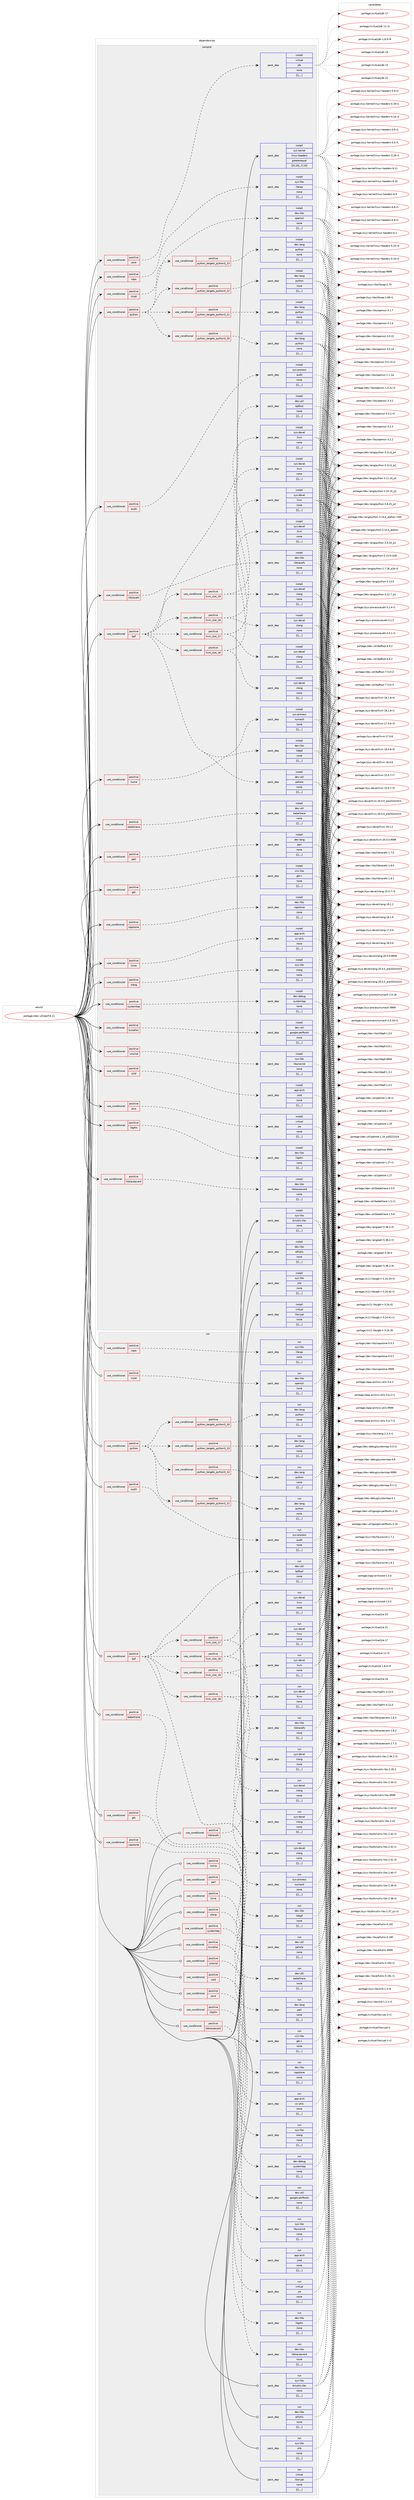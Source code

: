 digraph prolog {

# *************
# Graph options
# *************

newrank=true;
concentrate=true;
compound=true;
graph [rankdir=LR,fontname=Helvetica,fontsize=10,ranksep=1.5];#, ranksep=2.5, nodesep=0.2];
edge  [arrowhead=vee];
node  [fontname=Helvetica,fontsize=10];

# **********
# The ebuild
# **********

subgraph cluster_leftcol {
color=gray;
label=<<i>ebuild</i>>;
id [label="portage://dev-util/perf-6.11", color=red, width=4, href="../dev-util/perf-6.11.svg"];
}

# ****************
# The dependencies
# ****************

subgraph cluster_midcol {
color=gray;
label=<<i>dependencies</i>>;
subgraph cluster_compile {
fillcolor="#eeeeee";
style=filled;
label=<<i>compile</i>>;
subgraph cond65955 {
dependency229758 [label=<<TABLE BORDER="0" CELLBORDER="1" CELLSPACING="0" CELLPADDING="4"><TR><TD ROWSPAN="3" CELLPADDING="10">use_conditional</TD></TR><TR><TD>positive</TD></TR><TR><TD>audit</TD></TR></TABLE>>, shape=none, color=red];
subgraph pack162255 {
dependency229778 [label=<<TABLE BORDER="0" CELLBORDER="1" CELLSPACING="0" CELLPADDING="4" WIDTH="220"><TR><TD ROWSPAN="6" CELLPADDING="30">pack_dep</TD></TR><TR><TD WIDTH="110">install</TD></TR><TR><TD>sys-process</TD></TR><TR><TD>audit</TD></TR><TR><TD>none</TD></TR><TR><TD>[[],,,,]</TD></TR></TABLE>>, shape=none, color=blue];
}
dependency229758:e -> dependency229778:w [weight=20,style="dashed",arrowhead="vee"];
}
id:e -> dependency229758:w [weight=20,style="solid",arrowhead="vee"];
subgraph cond65990 {
dependency229841 [label=<<TABLE BORDER="0" CELLBORDER="1" CELLSPACING="0" CELLPADDING="4"><TR><TD ROWSPAN="3" CELLPADDING="10">use_conditional</TD></TR><TR><TD>positive</TD></TR><TR><TD>babeltrace</TD></TR></TABLE>>, shape=none, color=red];
subgraph pack162346 {
dependency229897 [label=<<TABLE BORDER="0" CELLBORDER="1" CELLSPACING="0" CELLPADDING="4" WIDTH="220"><TR><TD ROWSPAN="6" CELLPADDING="30">pack_dep</TD></TR><TR><TD WIDTH="110">install</TD></TR><TR><TD>dev-util</TD></TR><TR><TD>babeltrace</TD></TR><TR><TD>none</TD></TR><TR><TD>[[],,,,]</TD></TR></TABLE>>, shape=none, color=blue];
}
dependency229841:e -> dependency229897:w [weight=20,style="dashed",arrowhead="vee"];
}
id:e -> dependency229841:w [weight=20,style="solid",arrowhead="vee"];
subgraph cond66012 {
dependency229933 [label=<<TABLE BORDER="0" CELLBORDER="1" CELLSPACING="0" CELLPADDING="4"><TR><TD ROWSPAN="3" CELLPADDING="10">use_conditional</TD></TR><TR><TD>positive</TD></TR><TR><TD>bpf</TD></TR></TABLE>>, shape=none, color=red];
subgraph pack162392 {
dependency229953 [label=<<TABLE BORDER="0" CELLBORDER="1" CELLSPACING="0" CELLPADDING="4" WIDTH="220"><TR><TD ROWSPAN="6" CELLPADDING="30">pack_dep</TD></TR><TR><TD WIDTH="110">install</TD></TR><TR><TD>dev-libs</TD></TR><TR><TD>libbpf</TD></TR><TR><TD>none</TD></TR><TR><TD>[[],,,,]</TD></TR></TABLE>>, shape=none, color=blue];
}
dependency229933:e -> dependency229953:w [weight=20,style="dashed",arrowhead="vee"];
subgraph pack162408 {
dependency229995 [label=<<TABLE BORDER="0" CELLBORDER="1" CELLSPACING="0" CELLPADDING="4" WIDTH="220"><TR><TD ROWSPAN="6" CELLPADDING="30">pack_dep</TD></TR><TR><TD WIDTH="110">install</TD></TR><TR><TD>dev-util</TD></TR><TR><TD>bpftool</TD></TR><TR><TD>none</TD></TR><TR><TD>[[],,,,]</TD></TR></TABLE>>, shape=none, color=blue];
}
dependency229933:e -> dependency229995:w [weight=20,style="dashed",arrowhead="vee"];
subgraph pack162434 {
dependency230015 [label=<<TABLE BORDER="0" CELLBORDER="1" CELLSPACING="0" CELLPADDING="4" WIDTH="220"><TR><TD ROWSPAN="6" CELLPADDING="30">pack_dep</TD></TR><TR><TD WIDTH="110">install</TD></TR><TR><TD>dev-util</TD></TR><TR><TD>pahole</TD></TR><TR><TD>none</TD></TR><TR><TD>[[],,,,]</TD></TR></TABLE>>, shape=none, color=blue];
}
dependency229933:e -> dependency230015:w [weight=20,style="dashed",arrowhead="vee"];
subgraph cond66070 {
dependency230122 [label=<<TABLE BORDER="0" CELLBORDER="1" CELLSPACING="0" CELLPADDING="4"><TR><TD ROWSPAN="3" CELLPADDING="10">use_conditional</TD></TR><TR><TD>positive</TD></TR><TR><TD>llvm_slot_16</TD></TR></TABLE>>, shape=none, color=red];
subgraph pack162521 {
dependency230155 [label=<<TABLE BORDER="0" CELLBORDER="1" CELLSPACING="0" CELLPADDING="4" WIDTH="220"><TR><TD ROWSPAN="6" CELLPADDING="30">pack_dep</TD></TR><TR><TD WIDTH="110">install</TD></TR><TR><TD>sys-devel</TD></TR><TR><TD>clang</TD></TR><TR><TD>none</TD></TR><TR><TD>[[],,,,]</TD></TR></TABLE>>, shape=none, color=blue];
}
dependency230122:e -> dependency230155:w [weight=20,style="dashed",arrowhead="vee"];
subgraph pack162542 {
dependency230177 [label=<<TABLE BORDER="0" CELLBORDER="1" CELLSPACING="0" CELLPADDING="4" WIDTH="220"><TR><TD ROWSPAN="6" CELLPADDING="30">pack_dep</TD></TR><TR><TD WIDTH="110">install</TD></TR><TR><TD>sys-devel</TD></TR><TR><TD>llvm</TD></TR><TR><TD>none</TD></TR><TR><TD>[[],,,,]</TD></TR></TABLE>>, shape=none, color=blue];
}
dependency230122:e -> dependency230177:w [weight=20,style="dashed",arrowhead="vee"];
}
dependency229933:e -> dependency230122:w [weight=20,style="dashed",arrowhead="vee"];
subgraph cond66108 {
dependency230201 [label=<<TABLE BORDER="0" CELLBORDER="1" CELLSPACING="0" CELLPADDING="4"><TR><TD ROWSPAN="3" CELLPADDING="10">use_conditional</TD></TR><TR><TD>positive</TD></TR><TR><TD>llvm_slot_17</TD></TR></TABLE>>, shape=none, color=red];
subgraph pack162560 {
dependency230203 [label=<<TABLE BORDER="0" CELLBORDER="1" CELLSPACING="0" CELLPADDING="4" WIDTH="220"><TR><TD ROWSPAN="6" CELLPADDING="30">pack_dep</TD></TR><TR><TD WIDTH="110">install</TD></TR><TR><TD>sys-devel</TD></TR><TR><TD>clang</TD></TR><TR><TD>none</TD></TR><TR><TD>[[],,,,]</TD></TR></TABLE>>, shape=none, color=blue];
}
dependency230201:e -> dependency230203:w [weight=20,style="dashed",arrowhead="vee"];
subgraph pack162573 {
dependency230223 [label=<<TABLE BORDER="0" CELLBORDER="1" CELLSPACING="0" CELLPADDING="4" WIDTH="220"><TR><TD ROWSPAN="6" CELLPADDING="30">pack_dep</TD></TR><TR><TD WIDTH="110">install</TD></TR><TR><TD>sys-devel</TD></TR><TR><TD>llvm</TD></TR><TR><TD>none</TD></TR><TR><TD>[[],,,,]</TD></TR></TABLE>>, shape=none, color=blue];
}
dependency230201:e -> dependency230223:w [weight=20,style="dashed",arrowhead="vee"];
}
dependency229933:e -> dependency230201:w [weight=20,style="dashed",arrowhead="vee"];
subgraph cond66121 {
dependency230292 [label=<<TABLE BORDER="0" CELLBORDER="1" CELLSPACING="0" CELLPADDING="4"><TR><TD ROWSPAN="3" CELLPADDING="10">use_conditional</TD></TR><TR><TD>positive</TD></TR><TR><TD>llvm_slot_18</TD></TR></TABLE>>, shape=none, color=red];
subgraph pack162623 {
dependency230333 [label=<<TABLE BORDER="0" CELLBORDER="1" CELLSPACING="0" CELLPADDING="4" WIDTH="220"><TR><TD ROWSPAN="6" CELLPADDING="30">pack_dep</TD></TR><TR><TD WIDTH="110">install</TD></TR><TR><TD>sys-devel</TD></TR><TR><TD>clang</TD></TR><TR><TD>none</TD></TR><TR><TD>[[],,,,]</TD></TR></TABLE>>, shape=none, color=blue];
}
dependency230292:e -> dependency230333:w [weight=20,style="dashed",arrowhead="vee"];
subgraph pack162646 {
dependency230337 [label=<<TABLE BORDER="0" CELLBORDER="1" CELLSPACING="0" CELLPADDING="4" WIDTH="220"><TR><TD ROWSPAN="6" CELLPADDING="30">pack_dep</TD></TR><TR><TD WIDTH="110">install</TD></TR><TR><TD>sys-devel</TD></TR><TR><TD>llvm</TD></TR><TR><TD>none</TD></TR><TR><TD>[[],,,,]</TD></TR></TABLE>>, shape=none, color=blue];
}
dependency230292:e -> dependency230337:w [weight=20,style="dashed",arrowhead="vee"];
}
dependency229933:e -> dependency230292:w [weight=20,style="dashed",arrowhead="vee"];
subgraph cond66161 {
dependency230452 [label=<<TABLE BORDER="0" CELLBORDER="1" CELLSPACING="0" CELLPADDING="4"><TR><TD ROWSPAN="3" CELLPADDING="10">use_conditional</TD></TR><TR><TD>positive</TD></TR><TR><TD>llvm_slot_19</TD></TR></TABLE>>, shape=none, color=red];
subgraph pack162732 {
dependency230472 [label=<<TABLE BORDER="0" CELLBORDER="1" CELLSPACING="0" CELLPADDING="4" WIDTH="220"><TR><TD ROWSPAN="6" CELLPADDING="30">pack_dep</TD></TR><TR><TD WIDTH="110">install</TD></TR><TR><TD>sys-devel</TD></TR><TR><TD>clang</TD></TR><TR><TD>none</TD></TR><TR><TD>[[],,,,]</TD></TR></TABLE>>, shape=none, color=blue];
}
dependency230452:e -> dependency230472:w [weight=20,style="dashed",arrowhead="vee"];
subgraph pack162750 {
dependency230476 [label=<<TABLE BORDER="0" CELLBORDER="1" CELLSPACING="0" CELLPADDING="4" WIDTH="220"><TR><TD ROWSPAN="6" CELLPADDING="30">pack_dep</TD></TR><TR><TD WIDTH="110">install</TD></TR><TR><TD>sys-devel</TD></TR><TR><TD>llvm</TD></TR><TR><TD>none</TD></TR><TR><TD>[[],,,,]</TD></TR></TABLE>>, shape=none, color=blue];
}
dependency230452:e -> dependency230476:w [weight=20,style="dashed",arrowhead="vee"];
}
dependency229933:e -> dependency230452:w [weight=20,style="dashed",arrowhead="vee"];
}
id:e -> dependency229933:w [weight=20,style="solid",arrowhead="vee"];
subgraph cond66199 {
dependency230485 [label=<<TABLE BORDER="0" CELLBORDER="1" CELLSPACING="0" CELLPADDING="4"><TR><TD ROWSPAN="3" CELLPADDING="10">use_conditional</TD></TR><TR><TD>positive</TD></TR><TR><TD>caps</TD></TR></TABLE>>, shape=none, color=red];
subgraph pack162801 {
dependency230541 [label=<<TABLE BORDER="0" CELLBORDER="1" CELLSPACING="0" CELLPADDING="4" WIDTH="220"><TR><TD ROWSPAN="6" CELLPADDING="30">pack_dep</TD></TR><TR><TD WIDTH="110">install</TD></TR><TR><TD>sys-libs</TD></TR><TR><TD>libcap</TD></TR><TR><TD>none</TD></TR><TR><TD>[[],,,,]</TD></TR></TABLE>>, shape=none, color=blue];
}
dependency230485:e -> dependency230541:w [weight=20,style="dashed",arrowhead="vee"];
}
id:e -> dependency230485:w [weight=20,style="solid",arrowhead="vee"];
subgraph cond66215 {
dependency230630 [label=<<TABLE BORDER="0" CELLBORDER="1" CELLSPACING="0" CELLPADDING="4"><TR><TD ROWSPAN="3" CELLPADDING="10">use_conditional</TD></TR><TR><TD>positive</TD></TR><TR><TD>capstone</TD></TR></TABLE>>, shape=none, color=red];
subgraph pack162867 {
dependency230633 [label=<<TABLE BORDER="0" CELLBORDER="1" CELLSPACING="0" CELLPADDING="4" WIDTH="220"><TR><TD ROWSPAN="6" CELLPADDING="30">pack_dep</TD></TR><TR><TD WIDTH="110">install</TD></TR><TR><TD>dev-libs</TD></TR><TR><TD>capstone</TD></TR><TR><TD>none</TD></TR><TR><TD>[[],,,,]</TD></TR></TABLE>>, shape=none, color=blue];
}
dependency230630:e -> dependency230633:w [weight=20,style="dashed",arrowhead="vee"];
}
id:e -> dependency230630:w [weight=20,style="solid",arrowhead="vee"];
subgraph cond66232 {
dependency230653 [label=<<TABLE BORDER="0" CELLBORDER="1" CELLSPACING="0" CELLPADDING="4"><TR><TD ROWSPAN="3" CELLPADDING="10">use_conditional</TD></TR><TR><TD>positive</TD></TR><TR><TD>crypt</TD></TR></TABLE>>, shape=none, color=red];
subgraph pack162891 {
dependency230655 [label=<<TABLE BORDER="0" CELLBORDER="1" CELLSPACING="0" CELLPADDING="4" WIDTH="220"><TR><TD ROWSPAN="6" CELLPADDING="30">pack_dep</TD></TR><TR><TD WIDTH="110">install</TD></TR><TR><TD>dev-libs</TD></TR><TR><TD>openssl</TD></TR><TR><TD>none</TD></TR><TR><TD>[[],,,,]</TD></TR></TABLE>>, shape=none, color=blue];
}
dependency230653:e -> dependency230655:w [weight=20,style="dashed",arrowhead="vee"];
}
id:e -> dependency230653:w [weight=20,style="solid",arrowhead="vee"];
subgraph cond66236 {
dependency230695 [label=<<TABLE BORDER="0" CELLBORDER="1" CELLSPACING="0" CELLPADDING="4"><TR><TD ROWSPAN="3" CELLPADDING="10">use_conditional</TD></TR><TR><TD>positive</TD></TR><TR><TD>gtk</TD></TR></TABLE>>, shape=none, color=red];
subgraph pack162950 {
dependency230749 [label=<<TABLE BORDER="0" CELLBORDER="1" CELLSPACING="0" CELLPADDING="4" WIDTH="220"><TR><TD ROWSPAN="6" CELLPADDING="30">pack_dep</TD></TR><TR><TD WIDTH="110">install</TD></TR><TR><TD>x11-libs</TD></TR><TR><TD>gtk+</TD></TR><TR><TD>none</TD></TR><TR><TD>[[],,,,]</TD></TR></TABLE>>, shape=none, color=blue];
}
dependency230695:e -> dependency230749:w [weight=20,style="dashed",arrowhead="vee"];
}
id:e -> dependency230695:w [weight=20,style="solid",arrowhead="vee"];
subgraph cond66261 {
dependency230810 [label=<<TABLE BORDER="0" CELLBORDER="1" CELLSPACING="0" CELLPADDING="4"><TR><TD ROWSPAN="3" CELLPADDING="10">use_conditional</TD></TR><TR><TD>positive</TD></TR><TR><TD>java</TD></TR></TABLE>>, shape=none, color=red];
subgraph pack163032 {
dependency230871 [label=<<TABLE BORDER="0" CELLBORDER="1" CELLSPACING="0" CELLPADDING="4" WIDTH="220"><TR><TD ROWSPAN="6" CELLPADDING="30">pack_dep</TD></TR><TR><TD WIDTH="110">install</TD></TR><TR><TD>virtual</TD></TR><TR><TD>jdk</TD></TR><TR><TD>none</TD></TR><TR><TD>[[],,,,]</TD></TR></TABLE>>, shape=none, color=blue];
}
dependency230810:e -> dependency230871:w [weight=20,style="dashed",arrowhead="vee"];
}
id:e -> dependency230810:w [weight=20,style="solid",arrowhead="vee"];
subgraph cond66292 {
dependency230912 [label=<<TABLE BORDER="0" CELLBORDER="1" CELLSPACING="0" CELLPADDING="4"><TR><TD ROWSPAN="3" CELLPADDING="10">use_conditional</TD></TR><TR><TD>positive</TD></TR><TR><TD>java</TD></TR></TABLE>>, shape=none, color=red];
subgraph pack163092 {
dependency230916 [label=<<TABLE BORDER="0" CELLBORDER="1" CELLSPACING="0" CELLPADDING="4" WIDTH="220"><TR><TD ROWSPAN="6" CELLPADDING="30">pack_dep</TD></TR><TR><TD WIDTH="110">install</TD></TR><TR><TD>virtual</TD></TR><TR><TD>jre</TD></TR><TR><TD>none</TD></TR><TR><TD>[[],,,,]</TD></TR></TABLE>>, shape=none, color=blue];
}
dependency230912:e -> dependency230916:w [weight=20,style="dashed",arrowhead="vee"];
}
id:e -> dependency230912:w [weight=20,style="solid",arrowhead="vee"];
subgraph cond66297 {
dependency230920 [label=<<TABLE BORDER="0" CELLBORDER="1" CELLSPACING="0" CELLPADDING="4"><TR><TD ROWSPAN="3" CELLPADDING="10">use_conditional</TD></TR><TR><TD>positive</TD></TR><TR><TD>libpfm</TD></TR></TABLE>>, shape=none, color=red];
subgraph pack163095 {
dependency230956 [label=<<TABLE BORDER="0" CELLBORDER="1" CELLSPACING="0" CELLPADDING="4" WIDTH="220"><TR><TD ROWSPAN="6" CELLPADDING="30">pack_dep</TD></TR><TR><TD WIDTH="110">install</TD></TR><TR><TD>dev-libs</TD></TR><TR><TD>libpfm</TD></TR><TR><TD>none</TD></TR><TR><TD>[[],,,,]</TD></TR></TABLE>>, shape=none, color=blue];
}
dependency230920:e -> dependency230956:w [weight=20,style="dashed",arrowhead="vee"];
}
id:e -> dependency230920:w [weight=20,style="solid",arrowhead="vee"];
subgraph cond66311 {
dependency230961 [label=<<TABLE BORDER="0" CELLBORDER="1" CELLSPACING="0" CELLPADDING="4"><TR><TD ROWSPAN="3" CELLPADDING="10">use_conditional</TD></TR><TR><TD>positive</TD></TR><TR><TD>libtraceevent</TD></TR></TABLE>>, shape=none, color=red];
subgraph pack163140 {
dependency230983 [label=<<TABLE BORDER="0" CELLBORDER="1" CELLSPACING="0" CELLPADDING="4" WIDTH="220"><TR><TD ROWSPAN="6" CELLPADDING="30">pack_dep</TD></TR><TR><TD WIDTH="110">install</TD></TR><TR><TD>dev-libs</TD></TR><TR><TD>libtraceevent</TD></TR><TR><TD>none</TD></TR><TR><TD>[[],,,,]</TD></TR></TABLE>>, shape=none, color=blue];
}
dependency230961:e -> dependency230983:w [weight=20,style="dashed",arrowhead="vee"];
}
id:e -> dependency230961:w [weight=20,style="solid",arrowhead="vee"];
subgraph cond66314 {
dependency231022 [label=<<TABLE BORDER="0" CELLBORDER="1" CELLSPACING="0" CELLPADDING="4"><TR><TD ROWSPAN="3" CELLPADDING="10">use_conditional</TD></TR><TR><TD>positive</TD></TR><TR><TD>libtracefs</TD></TR></TABLE>>, shape=none, color=red];
subgraph pack163202 {
dependency231081 [label=<<TABLE BORDER="0" CELLBORDER="1" CELLSPACING="0" CELLPADDING="4" WIDTH="220"><TR><TD ROWSPAN="6" CELLPADDING="30">pack_dep</TD></TR><TR><TD WIDTH="110">install</TD></TR><TR><TD>dev-libs</TD></TR><TR><TD>libtracefs</TD></TR><TR><TD>none</TD></TR><TR><TD>[[],,,,]</TD></TR></TABLE>>, shape=none, color=blue];
}
dependency231022:e -> dependency231081:w [weight=20,style="dashed",arrowhead="vee"];
}
id:e -> dependency231022:w [weight=20,style="solid",arrowhead="vee"];
subgraph cond66338 {
dependency231086 [label=<<TABLE BORDER="0" CELLBORDER="1" CELLSPACING="0" CELLPADDING="4"><TR><TD ROWSPAN="3" CELLPADDING="10">use_conditional</TD></TR><TR><TD>positive</TD></TR><TR><TD>lzma</TD></TR></TABLE>>, shape=none, color=red];
subgraph pack163250 {
dependency231145 [label=<<TABLE BORDER="0" CELLBORDER="1" CELLSPACING="0" CELLPADDING="4" WIDTH="220"><TR><TD ROWSPAN="6" CELLPADDING="30">pack_dep</TD></TR><TR><TD WIDTH="110">install</TD></TR><TR><TD>app-arch</TD></TR><TR><TD>xz-utils</TD></TR><TR><TD>none</TD></TR><TR><TD>[[],,,,]</TD></TR></TABLE>>, shape=none, color=blue];
}
dependency231086:e -> dependency231145:w [weight=20,style="dashed",arrowhead="vee"];
}
id:e -> dependency231086:w [weight=20,style="solid",arrowhead="vee"];
subgraph cond66359 {
dependency231175 [label=<<TABLE BORDER="0" CELLBORDER="1" CELLSPACING="0" CELLPADDING="4"><TR><TD ROWSPAN="3" CELLPADDING="10">use_conditional</TD></TR><TR><TD>positive</TD></TR><TR><TD>numa</TD></TR></TABLE>>, shape=none, color=red];
subgraph pack163314 {
dependency231231 [label=<<TABLE BORDER="0" CELLBORDER="1" CELLSPACING="0" CELLPADDING="4" WIDTH="220"><TR><TD ROWSPAN="6" CELLPADDING="30">pack_dep</TD></TR><TR><TD WIDTH="110">install</TD></TR><TR><TD>sys-process</TD></TR><TR><TD>numactl</TD></TR><TR><TD>none</TD></TR><TR><TD>[[],,,,]</TD></TR></TABLE>>, shape=none, color=blue];
}
dependency231175:e -> dependency231231:w [weight=20,style="dashed",arrowhead="vee"];
}
id:e -> dependency231175:w [weight=20,style="solid",arrowhead="vee"];
subgraph cond66374 {
dependency231288 [label=<<TABLE BORDER="0" CELLBORDER="1" CELLSPACING="0" CELLPADDING="4"><TR><TD ROWSPAN="3" CELLPADDING="10">use_conditional</TD></TR><TR><TD>positive</TD></TR><TR><TD>perl</TD></TR></TABLE>>, shape=none, color=red];
subgraph pack163374 {
dependency231336 [label=<<TABLE BORDER="0" CELLBORDER="1" CELLSPACING="0" CELLPADDING="4" WIDTH="220"><TR><TD ROWSPAN="6" CELLPADDING="30">pack_dep</TD></TR><TR><TD WIDTH="110">install</TD></TR><TR><TD>dev-lang</TD></TR><TR><TD>perl</TD></TR><TR><TD>none</TD></TR><TR><TD>[[],,,,]</TD></TR></TABLE>>, shape=none, color=blue];
}
dependency231288:e -> dependency231336:w [weight=20,style="dashed",arrowhead="vee"];
}
id:e -> dependency231288:w [weight=20,style="solid",arrowhead="vee"];
subgraph cond66399 {
dependency231341 [label=<<TABLE BORDER="0" CELLBORDER="1" CELLSPACING="0" CELLPADDING="4"><TR><TD ROWSPAN="3" CELLPADDING="10">use_conditional</TD></TR><TR><TD>positive</TD></TR><TR><TD>python</TD></TR></TABLE>>, shape=none, color=red];
subgraph cond66407 {
dependency231407 [label=<<TABLE BORDER="0" CELLBORDER="1" CELLSPACING="0" CELLPADDING="4"><TR><TD ROWSPAN="3" CELLPADDING="10">use_conditional</TD></TR><TR><TD>positive</TD></TR><TR><TD>python_targets_python3_10</TD></TR></TABLE>>, shape=none, color=red];
subgraph pack163467 {
dependency231436 [label=<<TABLE BORDER="0" CELLBORDER="1" CELLSPACING="0" CELLPADDING="4" WIDTH="220"><TR><TD ROWSPAN="6" CELLPADDING="30">pack_dep</TD></TR><TR><TD WIDTH="110">install</TD></TR><TR><TD>dev-lang</TD></TR><TR><TD>python</TD></TR><TR><TD>none</TD></TR><TR><TD>[[],,,,]</TD></TR></TABLE>>, shape=none, color=blue];
}
dependency231407:e -> dependency231436:w [weight=20,style="dashed",arrowhead="vee"];
}
dependency231341:e -> dependency231407:w [weight=20,style="dashed",arrowhead="vee"];
subgraph cond66429 {
dependency231460 [label=<<TABLE BORDER="0" CELLBORDER="1" CELLSPACING="0" CELLPADDING="4"><TR><TD ROWSPAN="3" CELLPADDING="10">use_conditional</TD></TR><TR><TD>positive</TD></TR><TR><TD>python_targets_python3_11</TD></TR></TABLE>>, shape=none, color=red];
subgraph pack163487 {
dependency231462 [label=<<TABLE BORDER="0" CELLBORDER="1" CELLSPACING="0" CELLPADDING="4" WIDTH="220"><TR><TD ROWSPAN="6" CELLPADDING="30">pack_dep</TD></TR><TR><TD WIDTH="110">install</TD></TR><TR><TD>dev-lang</TD></TR><TR><TD>python</TD></TR><TR><TD>none</TD></TR><TR><TD>[[],,,,]</TD></TR></TABLE>>, shape=none, color=blue];
}
dependency231460:e -> dependency231462:w [weight=20,style="dashed",arrowhead="vee"];
}
dependency231341:e -> dependency231460:w [weight=20,style="dashed",arrowhead="vee"];
subgraph cond66446 {
dependency231522 [label=<<TABLE BORDER="0" CELLBORDER="1" CELLSPACING="0" CELLPADDING="4"><TR><TD ROWSPAN="3" CELLPADDING="10">use_conditional</TD></TR><TR><TD>positive</TD></TR><TR><TD>python_targets_python3_12</TD></TR></TABLE>>, shape=none, color=red];
subgraph pack163563 {
dependency231556 [label=<<TABLE BORDER="0" CELLBORDER="1" CELLSPACING="0" CELLPADDING="4" WIDTH="220"><TR><TD ROWSPAN="6" CELLPADDING="30">pack_dep</TD></TR><TR><TD WIDTH="110">install</TD></TR><TR><TD>dev-lang</TD></TR><TR><TD>python</TD></TR><TR><TD>none</TD></TR><TR><TD>[[],,,,]</TD></TR></TABLE>>, shape=none, color=blue];
}
dependency231522:e -> dependency231556:w [weight=20,style="dashed",arrowhead="vee"];
}
dependency231341:e -> dependency231522:w [weight=20,style="dashed",arrowhead="vee"];
subgraph cond66468 {
dependency231560 [label=<<TABLE BORDER="0" CELLBORDER="1" CELLSPACING="0" CELLPADDING="4"><TR><TD ROWSPAN="3" CELLPADDING="10">use_conditional</TD></TR><TR><TD>positive</TD></TR><TR><TD>python_targets_python3_13</TD></TR></TABLE>>, shape=none, color=red];
subgraph pack163616 {
dependency231693 [label=<<TABLE BORDER="0" CELLBORDER="1" CELLSPACING="0" CELLPADDING="4" WIDTH="220"><TR><TD ROWSPAN="6" CELLPADDING="30">pack_dep</TD></TR><TR><TD WIDTH="110">install</TD></TR><TR><TD>dev-lang</TD></TR><TR><TD>python</TD></TR><TR><TD>none</TD></TR><TR><TD>[[],,,,]</TD></TR></TABLE>>, shape=none, color=blue];
}
dependency231560:e -> dependency231693:w [weight=20,style="dashed",arrowhead="vee"];
}
dependency231341:e -> dependency231560:w [weight=20,style="dashed",arrowhead="vee"];
}
id:e -> dependency231341:w [weight=20,style="solid",arrowhead="vee"];
subgraph cond66506 {
dependency231763 [label=<<TABLE BORDER="0" CELLBORDER="1" CELLSPACING="0" CELLPADDING="4"><TR><TD ROWSPAN="3" CELLPADDING="10">use_conditional</TD></TR><TR><TD>positive</TD></TR><TR><TD>slang</TD></TR></TABLE>>, shape=none, color=red];
subgraph pack163703 {
dependency231782 [label=<<TABLE BORDER="0" CELLBORDER="1" CELLSPACING="0" CELLPADDING="4" WIDTH="220"><TR><TD ROWSPAN="6" CELLPADDING="30">pack_dep</TD></TR><TR><TD WIDTH="110">install</TD></TR><TR><TD>sys-libs</TD></TR><TR><TD>slang</TD></TR><TR><TD>none</TD></TR><TR><TD>[[],,,,]</TD></TR></TABLE>>, shape=none, color=blue];
}
dependency231763:e -> dependency231782:w [weight=20,style="dashed",arrowhead="vee"];
}
id:e -> dependency231763:w [weight=20,style="solid",arrowhead="vee"];
subgraph cond66530 {
dependency231789 [label=<<TABLE BORDER="0" CELLBORDER="1" CELLSPACING="0" CELLPADDING="4"><TR><TD ROWSPAN="3" CELLPADDING="10">use_conditional</TD></TR><TR><TD>positive</TD></TR><TR><TD>systemtap</TD></TR></TABLE>>, shape=none, color=red];
subgraph pack163726 {
dependency231806 [label=<<TABLE BORDER="0" CELLBORDER="1" CELLSPACING="0" CELLPADDING="4" WIDTH="220"><TR><TD ROWSPAN="6" CELLPADDING="30">pack_dep</TD></TR><TR><TD WIDTH="110">install</TD></TR><TR><TD>dev-debug</TD></TR><TR><TD>systemtap</TD></TR><TR><TD>none</TD></TR><TR><TD>[[],,,,]</TD></TR></TABLE>>, shape=none, color=blue];
}
dependency231789:e -> dependency231806:w [weight=20,style="dashed",arrowhead="vee"];
}
id:e -> dependency231789:w [weight=20,style="solid",arrowhead="vee"];
subgraph cond66537 {
dependency231841 [label=<<TABLE BORDER="0" CELLBORDER="1" CELLSPACING="0" CELLPADDING="4"><TR><TD ROWSPAN="3" CELLPADDING="10">use_conditional</TD></TR><TR><TD>positive</TD></TR><TR><TD>tcmalloc</TD></TR></TABLE>>, shape=none, color=red];
subgraph pack163793 {
dependency231881 [label=<<TABLE BORDER="0" CELLBORDER="1" CELLSPACING="0" CELLPADDING="4" WIDTH="220"><TR><TD ROWSPAN="6" CELLPADDING="30">pack_dep</TD></TR><TR><TD WIDTH="110">install</TD></TR><TR><TD>dev-util</TD></TR><TR><TD>google-perftools</TD></TR><TR><TD>none</TD></TR><TR><TD>[[],,,,]</TD></TR></TABLE>>, shape=none, color=blue];
}
dependency231841:e -> dependency231881:w [weight=20,style="dashed",arrowhead="vee"];
}
id:e -> dependency231841:w [weight=20,style="solid",arrowhead="vee"];
subgraph cond66562 {
dependency231903 [label=<<TABLE BORDER="0" CELLBORDER="1" CELLSPACING="0" CELLPADDING="4"><TR><TD ROWSPAN="3" CELLPADDING="10">use_conditional</TD></TR><TR><TD>positive</TD></TR><TR><TD>unwind</TD></TR></TABLE>>, shape=none, color=red];
subgraph pack163808 {
dependency231906 [label=<<TABLE BORDER="0" CELLBORDER="1" CELLSPACING="0" CELLPADDING="4" WIDTH="220"><TR><TD ROWSPAN="6" CELLPADDING="30">pack_dep</TD></TR><TR><TD WIDTH="110">install</TD></TR><TR><TD>sys-libs</TD></TR><TR><TD>libunwind</TD></TR><TR><TD>none</TD></TR><TR><TD>[[],,,,]</TD></TR></TABLE>>, shape=none, color=blue];
}
dependency231903:e -> dependency231906:w [weight=20,style="dashed",arrowhead="vee"];
}
id:e -> dependency231903:w [weight=20,style="solid",arrowhead="vee"];
subgraph cond66567 {
dependency231932 [label=<<TABLE BORDER="0" CELLBORDER="1" CELLSPACING="0" CELLPADDING="4"><TR><TD ROWSPAN="3" CELLPADDING="10">use_conditional</TD></TR><TR><TD>positive</TD></TR><TR><TD>zstd</TD></TR></TABLE>>, shape=none, color=red];
subgraph pack163830 {
dependency231955 [label=<<TABLE BORDER="0" CELLBORDER="1" CELLSPACING="0" CELLPADDING="4" WIDTH="220"><TR><TD ROWSPAN="6" CELLPADDING="30">pack_dep</TD></TR><TR><TD WIDTH="110">install</TD></TR><TR><TD>app-arch</TD></TR><TR><TD>zstd</TD></TR><TR><TD>none</TD></TR><TR><TD>[[],,,,]</TD></TR></TABLE>>, shape=none, color=blue];
}
dependency231932:e -> dependency231955:w [weight=20,style="dashed",arrowhead="vee"];
}
id:e -> dependency231932:w [weight=20,style="solid",arrowhead="vee"];
subgraph pack163847 {
dependency231962 [label=<<TABLE BORDER="0" CELLBORDER="1" CELLSPACING="0" CELLPADDING="4" WIDTH="220"><TR><TD ROWSPAN="6" CELLPADDING="30">pack_dep</TD></TR><TR><TD WIDTH="110">install</TD></TR><TR><TD>dev-libs</TD></TR><TR><TD>elfutils</TD></TR><TR><TD>none</TD></TR><TR><TD>[[],,,,]</TD></TR></TABLE>>, shape=none, color=blue];
}
id:e -> dependency231962:w [weight=20,style="solid",arrowhead="vee"];
subgraph pack163853 {
dependency231984 [label=<<TABLE BORDER="0" CELLBORDER="1" CELLSPACING="0" CELLPADDING="4" WIDTH="220"><TR><TD ROWSPAN="6" CELLPADDING="30">pack_dep</TD></TR><TR><TD WIDTH="110">install</TD></TR><TR><TD>sys-kernel</TD></TR><TR><TD>linux-headers</TD></TR><TR><TD>greaterequal</TD></TR><TR><TD>[[5,10],,,5.10]</TD></TR></TABLE>>, shape=none, color=blue];
}
id:e -> dependency231984:w [weight=20,style="solid",arrowhead="vee"];
subgraph pack163902 {
dependency232042 [label=<<TABLE BORDER="0" CELLBORDER="1" CELLSPACING="0" CELLPADDING="4" WIDTH="220"><TR><TD ROWSPAN="6" CELLPADDING="30">pack_dep</TD></TR><TR><TD WIDTH="110">install</TD></TR><TR><TD>sys-libs</TD></TR><TR><TD>binutils-libs</TD></TR><TR><TD>none</TD></TR><TR><TD>[[],,,,]</TD></TR></TABLE>>, shape=none, color=blue];
}
id:e -> dependency232042:w [weight=20,style="solid",arrowhead="vee"];
subgraph pack163917 {
dependency232081 [label=<<TABLE BORDER="0" CELLBORDER="1" CELLSPACING="0" CELLPADDING="4" WIDTH="220"><TR><TD ROWSPAN="6" CELLPADDING="30">pack_dep</TD></TR><TR><TD WIDTH="110">install</TD></TR><TR><TD>sys-libs</TD></TR><TR><TD>zlib</TD></TR><TR><TD>none</TD></TR><TR><TD>[[],,,,]</TD></TR></TABLE>>, shape=none, color=blue];
}
id:e -> dependency232081:w [weight=20,style="solid",arrowhead="vee"];
subgraph pack163976 {
dependency232132 [label=<<TABLE BORDER="0" CELLBORDER="1" CELLSPACING="0" CELLPADDING="4" WIDTH="220"><TR><TD ROWSPAN="6" CELLPADDING="30">pack_dep</TD></TR><TR><TD WIDTH="110">install</TD></TR><TR><TD>virtual</TD></TR><TR><TD>libcrypt</TD></TR><TR><TD>none</TD></TR><TR><TD>[[],,,,]</TD></TR></TABLE>>, shape=none, color=blue];
}
id:e -> dependency232132:w [weight=20,style="solid",arrowhead="vee"];
}
subgraph cluster_compileandrun {
fillcolor="#eeeeee";
style=filled;
label=<<i>compile and run</i>>;
}
subgraph cluster_run {
fillcolor="#eeeeee";
style=filled;
label=<<i>run</i>>;
subgraph cond66636 {
dependency232255 [label=<<TABLE BORDER="0" CELLBORDER="1" CELLSPACING="0" CELLPADDING="4"><TR><TD ROWSPAN="3" CELLPADDING="10">use_conditional</TD></TR><TR><TD>positive</TD></TR><TR><TD>audit</TD></TR></TABLE>>, shape=none, color=red];
subgraph pack164084 {
dependency232293 [label=<<TABLE BORDER="0" CELLBORDER="1" CELLSPACING="0" CELLPADDING="4" WIDTH="220"><TR><TD ROWSPAN="6" CELLPADDING="30">pack_dep</TD></TR><TR><TD WIDTH="110">run</TD></TR><TR><TD>sys-process</TD></TR><TR><TD>audit</TD></TR><TR><TD>none</TD></TR><TR><TD>[[],,,,]</TD></TR></TABLE>>, shape=none, color=blue];
}
dependency232255:e -> dependency232293:w [weight=20,style="dashed",arrowhead="vee"];
}
id:e -> dependency232255:w [weight=20,style="solid",arrowhead="odot"];
subgraph cond66660 {
dependency232310 [label=<<TABLE BORDER="0" CELLBORDER="1" CELLSPACING="0" CELLPADDING="4"><TR><TD ROWSPAN="3" CELLPADDING="10">use_conditional</TD></TR><TR><TD>positive</TD></TR><TR><TD>babeltrace</TD></TR></TABLE>>, shape=none, color=red];
subgraph pack164118 {
dependency232346 [label=<<TABLE BORDER="0" CELLBORDER="1" CELLSPACING="0" CELLPADDING="4" WIDTH="220"><TR><TD ROWSPAN="6" CELLPADDING="30">pack_dep</TD></TR><TR><TD WIDTH="110">run</TD></TR><TR><TD>dev-util</TD></TR><TR><TD>babeltrace</TD></TR><TR><TD>none</TD></TR><TR><TD>[[],,,,]</TD></TR></TABLE>>, shape=none, color=blue];
}
dependency232310:e -> dependency232346:w [weight=20,style="dashed",arrowhead="vee"];
}
id:e -> dependency232310:w [weight=20,style="solid",arrowhead="odot"];
subgraph cond66670 {
dependency232366 [label=<<TABLE BORDER="0" CELLBORDER="1" CELLSPACING="0" CELLPADDING="4"><TR><TD ROWSPAN="3" CELLPADDING="10">use_conditional</TD></TR><TR><TD>positive</TD></TR><TR><TD>bpf</TD></TR></TABLE>>, shape=none, color=red];
subgraph pack164149 {
dependency232402 [label=<<TABLE BORDER="0" CELLBORDER="1" CELLSPACING="0" CELLPADDING="4" WIDTH="220"><TR><TD ROWSPAN="6" CELLPADDING="30">pack_dep</TD></TR><TR><TD WIDTH="110">run</TD></TR><TR><TD>dev-libs</TD></TR><TR><TD>libbpf</TD></TR><TR><TD>none</TD></TR><TR><TD>[[],,,,]</TD></TR></TABLE>>, shape=none, color=blue];
}
dependency232366:e -> dependency232402:w [weight=20,style="dashed",arrowhead="vee"];
subgraph pack164201 {
dependency232433 [label=<<TABLE BORDER="0" CELLBORDER="1" CELLSPACING="0" CELLPADDING="4" WIDTH="220"><TR><TD ROWSPAN="6" CELLPADDING="30">pack_dep</TD></TR><TR><TD WIDTH="110">run</TD></TR><TR><TD>dev-util</TD></TR><TR><TD>bpftool</TD></TR><TR><TD>none</TD></TR><TR><TD>[[],,,,]</TD></TR></TABLE>>, shape=none, color=blue];
}
dependency232366:e -> dependency232433:w [weight=20,style="dashed",arrowhead="vee"];
subgraph pack164206 {
dependency232439 [label=<<TABLE BORDER="0" CELLBORDER="1" CELLSPACING="0" CELLPADDING="4" WIDTH="220"><TR><TD ROWSPAN="6" CELLPADDING="30">pack_dep</TD></TR><TR><TD WIDTH="110">run</TD></TR><TR><TD>dev-util</TD></TR><TR><TD>pahole</TD></TR><TR><TD>none</TD></TR><TR><TD>[[],,,,]</TD></TR></TABLE>>, shape=none, color=blue];
}
dependency232366:e -> dependency232439:w [weight=20,style="dashed",arrowhead="vee"];
subgraph cond66690 {
dependency232446 [label=<<TABLE BORDER="0" CELLBORDER="1" CELLSPACING="0" CELLPADDING="4"><TR><TD ROWSPAN="3" CELLPADDING="10">use_conditional</TD></TR><TR><TD>positive</TD></TR><TR><TD>llvm_slot_16</TD></TR></TABLE>>, shape=none, color=red];
subgraph pack164223 {
dependency232468 [label=<<TABLE BORDER="0" CELLBORDER="1" CELLSPACING="0" CELLPADDING="4" WIDTH="220"><TR><TD ROWSPAN="6" CELLPADDING="30">pack_dep</TD></TR><TR><TD WIDTH="110">run</TD></TR><TR><TD>sys-devel</TD></TR><TR><TD>clang</TD></TR><TR><TD>none</TD></TR><TR><TD>[[],,,,]</TD></TR></TABLE>>, shape=none, color=blue];
}
dependency232446:e -> dependency232468:w [weight=20,style="dashed",arrowhead="vee"];
subgraph pack164265 {
dependency232531 [label=<<TABLE BORDER="0" CELLBORDER="1" CELLSPACING="0" CELLPADDING="4" WIDTH="220"><TR><TD ROWSPAN="6" CELLPADDING="30">pack_dep</TD></TR><TR><TD WIDTH="110">run</TD></TR><TR><TD>sys-devel</TD></TR><TR><TD>llvm</TD></TR><TR><TD>none</TD></TR><TR><TD>[[],,,,]</TD></TR></TABLE>>, shape=none, color=blue];
}
dependency232446:e -> dependency232531:w [weight=20,style="dashed",arrowhead="vee"];
}
dependency232366:e -> dependency232446:w [weight=20,style="dashed",arrowhead="vee"];
subgraph cond66712 {
dependency232536 [label=<<TABLE BORDER="0" CELLBORDER="1" CELLSPACING="0" CELLPADDING="4"><TR><TD ROWSPAN="3" CELLPADDING="10">use_conditional</TD></TR><TR><TD>positive</TD></TR><TR><TD>llvm_slot_17</TD></TR></TABLE>>, shape=none, color=red];
subgraph pack164284 {
dependency232540 [label=<<TABLE BORDER="0" CELLBORDER="1" CELLSPACING="0" CELLPADDING="4" WIDTH="220"><TR><TD ROWSPAN="6" CELLPADDING="30">pack_dep</TD></TR><TR><TD WIDTH="110">run</TD></TR><TR><TD>sys-devel</TD></TR><TR><TD>clang</TD></TR><TR><TD>none</TD></TR><TR><TD>[[],,,,]</TD></TR></TABLE>>, shape=none, color=blue];
}
dependency232536:e -> dependency232540:w [weight=20,style="dashed",arrowhead="vee"];
subgraph pack164288 {
dependency232554 [label=<<TABLE BORDER="0" CELLBORDER="1" CELLSPACING="0" CELLPADDING="4" WIDTH="220"><TR><TD ROWSPAN="6" CELLPADDING="30">pack_dep</TD></TR><TR><TD WIDTH="110">run</TD></TR><TR><TD>sys-devel</TD></TR><TR><TD>llvm</TD></TR><TR><TD>none</TD></TR><TR><TD>[[],,,,]</TD></TR></TABLE>>, shape=none, color=blue];
}
dependency232536:e -> dependency232554:w [weight=20,style="dashed",arrowhead="vee"];
}
dependency232366:e -> dependency232536:w [weight=20,style="dashed",arrowhead="vee"];
subgraph cond66717 {
dependency232633 [label=<<TABLE BORDER="0" CELLBORDER="1" CELLSPACING="0" CELLPADDING="4"><TR><TD ROWSPAN="3" CELLPADDING="10">use_conditional</TD></TR><TR><TD>positive</TD></TR><TR><TD>llvm_slot_18</TD></TR></TABLE>>, shape=none, color=red];
subgraph pack164370 {
dependency232663 [label=<<TABLE BORDER="0" CELLBORDER="1" CELLSPACING="0" CELLPADDING="4" WIDTH="220"><TR><TD ROWSPAN="6" CELLPADDING="30">pack_dep</TD></TR><TR><TD WIDTH="110">run</TD></TR><TR><TD>sys-devel</TD></TR><TR><TD>clang</TD></TR><TR><TD>none</TD></TR><TR><TD>[[],,,,]</TD></TR></TABLE>>, shape=none, color=blue];
}
dependency232633:e -> dependency232663:w [weight=20,style="dashed",arrowhead="vee"];
subgraph pack164383 {
dependency232682 [label=<<TABLE BORDER="0" CELLBORDER="1" CELLSPACING="0" CELLPADDING="4" WIDTH="220"><TR><TD ROWSPAN="6" CELLPADDING="30">pack_dep</TD></TR><TR><TD WIDTH="110">run</TD></TR><TR><TD>sys-devel</TD></TR><TR><TD>llvm</TD></TR><TR><TD>none</TD></TR><TR><TD>[[],,,,]</TD></TR></TABLE>>, shape=none, color=blue];
}
dependency232633:e -> dependency232682:w [weight=20,style="dashed",arrowhead="vee"];
}
dependency232366:e -> dependency232633:w [weight=20,style="dashed",arrowhead="vee"];
subgraph cond66750 {
dependency232690 [label=<<TABLE BORDER="0" CELLBORDER="1" CELLSPACING="0" CELLPADDING="4"><TR><TD ROWSPAN="3" CELLPADDING="10">use_conditional</TD></TR><TR><TD>positive</TD></TR><TR><TD>llvm_slot_19</TD></TR></TABLE>>, shape=none, color=red];
subgraph pack164395 {
dependency232691 [label=<<TABLE BORDER="0" CELLBORDER="1" CELLSPACING="0" CELLPADDING="4" WIDTH="220"><TR><TD ROWSPAN="6" CELLPADDING="30">pack_dep</TD></TR><TR><TD WIDTH="110">run</TD></TR><TR><TD>sys-devel</TD></TR><TR><TD>clang</TD></TR><TR><TD>none</TD></TR><TR><TD>[[],,,,]</TD></TR></TABLE>>, shape=none, color=blue];
}
dependency232690:e -> dependency232691:w [weight=20,style="dashed",arrowhead="vee"];
subgraph pack164399 {
dependency232784 [label=<<TABLE BORDER="0" CELLBORDER="1" CELLSPACING="0" CELLPADDING="4" WIDTH="220"><TR><TD ROWSPAN="6" CELLPADDING="30">pack_dep</TD></TR><TR><TD WIDTH="110">run</TD></TR><TR><TD>sys-devel</TD></TR><TR><TD>llvm</TD></TR><TR><TD>none</TD></TR><TR><TD>[[],,,,]</TD></TR></TABLE>>, shape=none, color=blue];
}
dependency232690:e -> dependency232784:w [weight=20,style="dashed",arrowhead="vee"];
}
dependency232366:e -> dependency232690:w [weight=20,style="dashed",arrowhead="vee"];
}
id:e -> dependency232366:w [weight=20,style="solid",arrowhead="odot"];
subgraph cond66781 {
dependency232821 [label=<<TABLE BORDER="0" CELLBORDER="1" CELLSPACING="0" CELLPADDING="4"><TR><TD ROWSPAN="3" CELLPADDING="10">use_conditional</TD></TR><TR><TD>positive</TD></TR><TR><TD>caps</TD></TR></TABLE>>, shape=none, color=red];
subgraph pack164491 {
dependency232823 [label=<<TABLE BORDER="0" CELLBORDER="1" CELLSPACING="0" CELLPADDING="4" WIDTH="220"><TR><TD ROWSPAN="6" CELLPADDING="30">pack_dep</TD></TR><TR><TD WIDTH="110">run</TD></TR><TR><TD>sys-libs</TD></TR><TR><TD>libcap</TD></TR><TR><TD>none</TD></TR><TR><TD>[[],,,,]</TD></TR></TABLE>>, shape=none, color=blue];
}
dependency232821:e -> dependency232823:w [weight=20,style="dashed",arrowhead="vee"];
}
id:e -> dependency232821:w [weight=20,style="solid",arrowhead="odot"];
subgraph cond66785 {
dependency232844 [label=<<TABLE BORDER="0" CELLBORDER="1" CELLSPACING="0" CELLPADDING="4"><TR><TD ROWSPAN="3" CELLPADDING="10">use_conditional</TD></TR><TR><TD>positive</TD></TR><TR><TD>capstone</TD></TR></TABLE>>, shape=none, color=red];
subgraph pack164545 {
dependency232903 [label=<<TABLE BORDER="0" CELLBORDER="1" CELLSPACING="0" CELLPADDING="4" WIDTH="220"><TR><TD ROWSPAN="6" CELLPADDING="30">pack_dep</TD></TR><TR><TD WIDTH="110">run</TD></TR><TR><TD>dev-libs</TD></TR><TR><TD>capstone</TD></TR><TR><TD>none</TD></TR><TR><TD>[[],,,,]</TD></TR></TABLE>>, shape=none, color=blue];
}
dependency232844:e -> dependency232903:w [weight=20,style="dashed",arrowhead="vee"];
}
id:e -> dependency232844:w [weight=20,style="solid",arrowhead="odot"];
subgraph cond66822 {
dependency232965 [label=<<TABLE BORDER="0" CELLBORDER="1" CELLSPACING="0" CELLPADDING="4"><TR><TD ROWSPAN="3" CELLPADDING="10">use_conditional</TD></TR><TR><TD>positive</TD></TR><TR><TD>crypt</TD></TR></TABLE>>, shape=none, color=red];
subgraph pack164591 {
dependency232977 [label=<<TABLE BORDER="0" CELLBORDER="1" CELLSPACING="0" CELLPADDING="4" WIDTH="220"><TR><TD ROWSPAN="6" CELLPADDING="30">pack_dep</TD></TR><TR><TD WIDTH="110">run</TD></TR><TR><TD>dev-libs</TD></TR><TR><TD>openssl</TD></TR><TR><TD>none</TD></TR><TR><TD>[[],,,,]</TD></TR></TABLE>>, shape=none, color=blue];
}
dependency232965:e -> dependency232977:w [weight=20,style="dashed",arrowhead="vee"];
}
id:e -> dependency232965:w [weight=20,style="solid",arrowhead="odot"];
subgraph cond66829 {
dependency232981 [label=<<TABLE BORDER="0" CELLBORDER="1" CELLSPACING="0" CELLPADDING="4"><TR><TD ROWSPAN="3" CELLPADDING="10">use_conditional</TD></TR><TR><TD>positive</TD></TR><TR><TD>gtk</TD></TR></TABLE>>, shape=none, color=red];
subgraph pack164638 {
dependency233035 [label=<<TABLE BORDER="0" CELLBORDER="1" CELLSPACING="0" CELLPADDING="4" WIDTH="220"><TR><TD ROWSPAN="6" CELLPADDING="30">pack_dep</TD></TR><TR><TD WIDTH="110">run</TD></TR><TR><TD>x11-libs</TD></TR><TR><TD>gtk+</TD></TR><TR><TD>none</TD></TR><TR><TD>[[],,,,]</TD></TR></TABLE>>, shape=none, color=blue];
}
dependency232981:e -> dependency233035:w [weight=20,style="dashed",arrowhead="vee"];
}
id:e -> dependency232981:w [weight=20,style="solid",arrowhead="odot"];
subgraph cond66864 {
dependency233076 [label=<<TABLE BORDER="0" CELLBORDER="1" CELLSPACING="0" CELLPADDING="4"><TR><TD ROWSPAN="3" CELLPADDING="10">use_conditional</TD></TR><TR><TD>positive</TD></TR><TR><TD>java</TD></TR></TABLE>>, shape=none, color=red];
subgraph pack164659 {
dependency233147 [label=<<TABLE BORDER="0" CELLBORDER="1" CELLSPACING="0" CELLPADDING="4" WIDTH="220"><TR><TD ROWSPAN="6" CELLPADDING="30">pack_dep</TD></TR><TR><TD WIDTH="110">run</TD></TR><TR><TD>virtual</TD></TR><TR><TD>jre</TD></TR><TR><TD>none</TD></TR><TR><TD>[[],,,,]</TD></TR></TABLE>>, shape=none, color=blue];
}
dependency233076:e -> dependency233147:w [weight=20,style="dashed",arrowhead="vee"];
}
id:e -> dependency233076:w [weight=20,style="solid",arrowhead="odot"];
subgraph cond66907 {
dependency233227 [label=<<TABLE BORDER="0" CELLBORDER="1" CELLSPACING="0" CELLPADDING="4"><TR><TD ROWSPAN="3" CELLPADDING="10">use_conditional</TD></TR><TR><TD>positive</TD></TR><TR><TD>libpfm</TD></TR></TABLE>>, shape=none, color=red];
subgraph pack164771 {
dependency233252 [label=<<TABLE BORDER="0" CELLBORDER="1" CELLSPACING="0" CELLPADDING="4" WIDTH="220"><TR><TD ROWSPAN="6" CELLPADDING="30">pack_dep</TD></TR><TR><TD WIDTH="110">run</TD></TR><TR><TD>dev-libs</TD></TR><TR><TD>libpfm</TD></TR><TR><TD>none</TD></TR><TR><TD>[[],,,,]</TD></TR></TABLE>>, shape=none, color=blue];
}
dependency233227:e -> dependency233252:w [weight=20,style="dashed",arrowhead="vee"];
}
id:e -> dependency233227:w [weight=20,style="solid",arrowhead="odot"];
subgraph cond66924 {
dependency233331 [label=<<TABLE BORDER="0" CELLBORDER="1" CELLSPACING="0" CELLPADDING="4"><TR><TD ROWSPAN="3" CELLPADDING="10">use_conditional</TD></TR><TR><TD>positive</TD></TR><TR><TD>libtraceevent</TD></TR></TABLE>>, shape=none, color=red];
subgraph pack164883 {
dependency233425 [label=<<TABLE BORDER="0" CELLBORDER="1" CELLSPACING="0" CELLPADDING="4" WIDTH="220"><TR><TD ROWSPAN="6" CELLPADDING="30">pack_dep</TD></TR><TR><TD WIDTH="110">run</TD></TR><TR><TD>dev-libs</TD></TR><TR><TD>libtraceevent</TD></TR><TR><TD>none</TD></TR><TR><TD>[[],,,,]</TD></TR></TABLE>>, shape=none, color=blue];
}
dependency233331:e -> dependency233425:w [weight=20,style="dashed",arrowhead="vee"];
}
id:e -> dependency233331:w [weight=20,style="solid",arrowhead="odot"];
subgraph cond66982 {
dependency233432 [label=<<TABLE BORDER="0" CELLBORDER="1" CELLSPACING="0" CELLPADDING="4"><TR><TD ROWSPAN="3" CELLPADDING="10">use_conditional</TD></TR><TR><TD>positive</TD></TR><TR><TD>libtracefs</TD></TR></TABLE>>, shape=none, color=red];
subgraph pack164905 {
dependency233457 [label=<<TABLE BORDER="0" CELLBORDER="1" CELLSPACING="0" CELLPADDING="4" WIDTH="220"><TR><TD ROWSPAN="6" CELLPADDING="30">pack_dep</TD></TR><TR><TD WIDTH="110">run</TD></TR><TR><TD>dev-libs</TD></TR><TR><TD>libtracefs</TD></TR><TR><TD>none</TD></TR><TR><TD>[[],,,,]</TD></TR></TABLE>>, shape=none, color=blue];
}
dependency233432:e -> dependency233457:w [weight=20,style="dashed",arrowhead="vee"];
}
id:e -> dependency233432:w [weight=20,style="solid",arrowhead="odot"];
subgraph cond67003 {
dependency233521 [label=<<TABLE BORDER="0" CELLBORDER="1" CELLSPACING="0" CELLPADDING="4"><TR><TD ROWSPAN="3" CELLPADDING="10">use_conditional</TD></TR><TR><TD>positive</TD></TR><TR><TD>lzma</TD></TR></TABLE>>, shape=none, color=red];
subgraph pack164965 {
dependency233523 [label=<<TABLE BORDER="0" CELLBORDER="1" CELLSPACING="0" CELLPADDING="4" WIDTH="220"><TR><TD ROWSPAN="6" CELLPADDING="30">pack_dep</TD></TR><TR><TD WIDTH="110">run</TD></TR><TR><TD>app-arch</TD></TR><TR><TD>xz-utils</TD></TR><TR><TD>none</TD></TR><TR><TD>[[],,,,]</TD></TR></TABLE>>, shape=none, color=blue];
}
dependency233521:e -> dependency233523:w [weight=20,style="dashed",arrowhead="vee"];
}
id:e -> dependency233521:w [weight=20,style="solid",arrowhead="odot"];
subgraph cond67010 {
dependency233561 [label=<<TABLE BORDER="0" CELLBORDER="1" CELLSPACING="0" CELLPADDING="4"><TR><TD ROWSPAN="3" CELLPADDING="10">use_conditional</TD></TR><TR><TD>positive</TD></TR><TR><TD>numa</TD></TR></TABLE>>, shape=none, color=red];
subgraph pack164993 {
dependency233582 [label=<<TABLE BORDER="0" CELLBORDER="1" CELLSPACING="0" CELLPADDING="4" WIDTH="220"><TR><TD ROWSPAN="6" CELLPADDING="30">pack_dep</TD></TR><TR><TD WIDTH="110">run</TD></TR><TR><TD>sys-process</TD></TR><TR><TD>numactl</TD></TR><TR><TD>none</TD></TR><TR><TD>[[],,,,]</TD></TR></TABLE>>, shape=none, color=blue];
}
dependency233561:e -> dependency233582:w [weight=20,style="dashed",arrowhead="vee"];
}
id:e -> dependency233561:w [weight=20,style="solid",arrowhead="odot"];
subgraph cond67031 {
dependency233619 [label=<<TABLE BORDER="0" CELLBORDER="1" CELLSPACING="0" CELLPADDING="4"><TR><TD ROWSPAN="3" CELLPADDING="10">use_conditional</TD></TR><TR><TD>positive</TD></TR><TR><TD>perl</TD></TR></TABLE>>, shape=none, color=red];
subgraph pack165023 {
dependency233622 [label=<<TABLE BORDER="0" CELLBORDER="1" CELLSPACING="0" CELLPADDING="4" WIDTH="220"><TR><TD ROWSPAN="6" CELLPADDING="30">pack_dep</TD></TR><TR><TD WIDTH="110">run</TD></TR><TR><TD>dev-lang</TD></TR><TR><TD>perl</TD></TR><TR><TD>none</TD></TR><TR><TD>[[],,,,]</TD></TR></TABLE>>, shape=none, color=blue];
}
dependency233619:e -> dependency233622:w [weight=20,style="dashed",arrowhead="vee"];
}
id:e -> dependency233619:w [weight=20,style="solid",arrowhead="odot"];
subgraph cond67040 {
dependency233626 [label=<<TABLE BORDER="0" CELLBORDER="1" CELLSPACING="0" CELLPADDING="4"><TR><TD ROWSPAN="3" CELLPADDING="10">use_conditional</TD></TR><TR><TD>positive</TD></TR><TR><TD>python</TD></TR></TABLE>>, shape=none, color=red];
subgraph cond67046 {
dependency233660 [label=<<TABLE BORDER="0" CELLBORDER="1" CELLSPACING="0" CELLPADDING="4"><TR><TD ROWSPAN="3" CELLPADDING="10">use_conditional</TD></TR><TR><TD>positive</TD></TR><TR><TD>python_targets_python3_10</TD></TR></TABLE>>, shape=none, color=red];
subgraph pack165056 {
dependency233696 [label=<<TABLE BORDER="0" CELLBORDER="1" CELLSPACING="0" CELLPADDING="4" WIDTH="220"><TR><TD ROWSPAN="6" CELLPADDING="30">pack_dep</TD></TR><TR><TD WIDTH="110">run</TD></TR><TR><TD>dev-lang</TD></TR><TR><TD>python</TD></TR><TR><TD>none</TD></TR><TR><TD>[[],,,,]</TD></TR></TABLE>>, shape=none, color=blue];
}
dependency233660:e -> dependency233696:w [weight=20,style="dashed",arrowhead="vee"];
}
dependency233626:e -> dependency233660:w [weight=20,style="dashed",arrowhead="vee"];
subgraph cond67067 {
dependency233843 [label=<<TABLE BORDER="0" CELLBORDER="1" CELLSPACING="0" CELLPADDING="4"><TR><TD ROWSPAN="3" CELLPADDING="10">use_conditional</TD></TR><TR><TD>positive</TD></TR><TR><TD>python_targets_python3_11</TD></TR></TABLE>>, shape=none, color=red];
subgraph pack165195 {
dependency233871 [label=<<TABLE BORDER="0" CELLBORDER="1" CELLSPACING="0" CELLPADDING="4" WIDTH="220"><TR><TD ROWSPAN="6" CELLPADDING="30">pack_dep</TD></TR><TR><TD WIDTH="110">run</TD></TR><TR><TD>dev-lang</TD></TR><TR><TD>python</TD></TR><TR><TD>none</TD></TR><TR><TD>[[],,,,]</TD></TR></TABLE>>, shape=none, color=blue];
}
dependency233843:e -> dependency233871:w [weight=20,style="dashed",arrowhead="vee"];
}
dependency233626:e -> dependency233843:w [weight=20,style="dashed",arrowhead="vee"];
subgraph cond67124 {
dependency233894 [label=<<TABLE BORDER="0" CELLBORDER="1" CELLSPACING="0" CELLPADDING="4"><TR><TD ROWSPAN="3" CELLPADDING="10">use_conditional</TD></TR><TR><TD>positive</TD></TR><TR><TD>python_targets_python3_12</TD></TR></TABLE>>, shape=none, color=red];
subgraph pack165217 {
dependency233933 [label=<<TABLE BORDER="0" CELLBORDER="1" CELLSPACING="0" CELLPADDING="4" WIDTH="220"><TR><TD ROWSPAN="6" CELLPADDING="30">pack_dep</TD></TR><TR><TD WIDTH="110">run</TD></TR><TR><TD>dev-lang</TD></TR><TR><TD>python</TD></TR><TR><TD>none</TD></TR><TR><TD>[[],,,,]</TD></TR></TABLE>>, shape=none, color=blue];
}
dependency233894:e -> dependency233933:w [weight=20,style="dashed",arrowhead="vee"];
}
dependency233626:e -> dependency233894:w [weight=20,style="dashed",arrowhead="vee"];
subgraph cond67154 {
dependency233976 [label=<<TABLE BORDER="0" CELLBORDER="1" CELLSPACING="0" CELLPADDING="4"><TR><TD ROWSPAN="3" CELLPADDING="10">use_conditional</TD></TR><TR><TD>positive</TD></TR><TR><TD>python_targets_python3_13</TD></TR></TABLE>>, shape=none, color=red];
subgraph pack165308 {
dependency234072 [label=<<TABLE BORDER="0" CELLBORDER="1" CELLSPACING="0" CELLPADDING="4" WIDTH="220"><TR><TD ROWSPAN="6" CELLPADDING="30">pack_dep</TD></TR><TR><TD WIDTH="110">run</TD></TR><TR><TD>dev-lang</TD></TR><TR><TD>python</TD></TR><TR><TD>none</TD></TR><TR><TD>[[],,,,]</TD></TR></TABLE>>, shape=none, color=blue];
}
dependency233976:e -> dependency234072:w [weight=20,style="dashed",arrowhead="vee"];
}
dependency233626:e -> dependency233976:w [weight=20,style="dashed",arrowhead="vee"];
}
id:e -> dependency233626:w [weight=20,style="solid",arrowhead="odot"];
subgraph cond67183 {
dependency234096 [label=<<TABLE BORDER="0" CELLBORDER="1" CELLSPACING="0" CELLPADDING="4"><TR><TD ROWSPAN="3" CELLPADDING="10">use_conditional</TD></TR><TR><TD>positive</TD></TR><TR><TD>slang</TD></TR></TABLE>>, shape=none, color=red];
subgraph pack165369 {
dependency234147 [label=<<TABLE BORDER="0" CELLBORDER="1" CELLSPACING="0" CELLPADDING="4" WIDTH="220"><TR><TD ROWSPAN="6" CELLPADDING="30">pack_dep</TD></TR><TR><TD WIDTH="110">run</TD></TR><TR><TD>sys-libs</TD></TR><TR><TD>slang</TD></TR><TR><TD>none</TD></TR><TR><TD>[[],,,,]</TD></TR></TABLE>>, shape=none, color=blue];
}
dependency234096:e -> dependency234147:w [weight=20,style="dashed",arrowhead="vee"];
}
id:e -> dependency234096:w [weight=20,style="solid",arrowhead="odot"];
subgraph cond67209 {
dependency234224 [label=<<TABLE BORDER="0" CELLBORDER="1" CELLSPACING="0" CELLPADDING="4"><TR><TD ROWSPAN="3" CELLPADDING="10">use_conditional</TD></TR><TR><TD>positive</TD></TR><TR><TD>systemtap</TD></TR></TABLE>>, shape=none, color=red];
subgraph pack165446 {
dependency234274 [label=<<TABLE BORDER="0" CELLBORDER="1" CELLSPACING="0" CELLPADDING="4" WIDTH="220"><TR><TD ROWSPAN="6" CELLPADDING="30">pack_dep</TD></TR><TR><TD WIDTH="110">run</TD></TR><TR><TD>dev-debug</TD></TR><TR><TD>systemtap</TD></TR><TR><TD>none</TD></TR><TR><TD>[[],,,,]</TD></TR></TABLE>>, shape=none, color=blue];
}
dependency234224:e -> dependency234274:w [weight=20,style="dashed",arrowhead="vee"];
}
id:e -> dependency234224:w [weight=20,style="solid",arrowhead="odot"];
subgraph cond67247 {
dependency234297 [label=<<TABLE BORDER="0" CELLBORDER="1" CELLSPACING="0" CELLPADDING="4"><TR><TD ROWSPAN="3" CELLPADDING="10">use_conditional</TD></TR><TR><TD>positive</TD></TR><TR><TD>tcmalloc</TD></TR></TABLE>>, shape=none, color=red];
subgraph pack165524 {
dependency234369 [label=<<TABLE BORDER="0" CELLBORDER="1" CELLSPACING="0" CELLPADDING="4" WIDTH="220"><TR><TD ROWSPAN="6" CELLPADDING="30">pack_dep</TD></TR><TR><TD WIDTH="110">run</TD></TR><TR><TD>dev-util</TD></TR><TR><TD>google-perftools</TD></TR><TR><TD>none</TD></TR><TR><TD>[[],,,,]</TD></TR></TABLE>>, shape=none, color=blue];
}
dependency234297:e -> dependency234369:w [weight=20,style="dashed",arrowhead="vee"];
}
id:e -> dependency234297:w [weight=20,style="solid",arrowhead="odot"];
subgraph cond67277 {
dependency234446 [label=<<TABLE BORDER="0" CELLBORDER="1" CELLSPACING="0" CELLPADDING="4"><TR><TD ROWSPAN="3" CELLPADDING="10">use_conditional</TD></TR><TR><TD>positive</TD></TR><TR><TD>unwind</TD></TR></TABLE>>, shape=none, color=red];
subgraph pack165609 {
dependency234464 [label=<<TABLE BORDER="0" CELLBORDER="1" CELLSPACING="0" CELLPADDING="4" WIDTH="220"><TR><TD ROWSPAN="6" CELLPADDING="30">pack_dep</TD></TR><TR><TD WIDTH="110">run</TD></TR><TR><TD>sys-libs</TD></TR><TR><TD>libunwind</TD></TR><TR><TD>none</TD></TR><TR><TD>[[],,,,]</TD></TR></TABLE>>, shape=none, color=blue];
}
dependency234446:e -> dependency234464:w [weight=20,style="dashed",arrowhead="vee"];
}
id:e -> dependency234446:w [weight=20,style="solid",arrowhead="odot"];
subgraph cond67292 {
dependency234485 [label=<<TABLE BORDER="0" CELLBORDER="1" CELLSPACING="0" CELLPADDING="4"><TR><TD ROWSPAN="3" CELLPADDING="10">use_conditional</TD></TR><TR><TD>positive</TD></TR><TR><TD>zstd</TD></TR></TABLE>>, shape=none, color=red];
subgraph pack165637 {
dependency234504 [label=<<TABLE BORDER="0" CELLBORDER="1" CELLSPACING="0" CELLPADDING="4" WIDTH="220"><TR><TD ROWSPAN="6" CELLPADDING="30">pack_dep</TD></TR><TR><TD WIDTH="110">run</TD></TR><TR><TD>app-arch</TD></TR><TR><TD>zstd</TD></TR><TR><TD>none</TD></TR><TR><TD>[[],,,,]</TD></TR></TABLE>>, shape=none, color=blue];
}
dependency234485:e -> dependency234504:w [weight=20,style="dashed",arrowhead="vee"];
}
id:e -> dependency234485:w [weight=20,style="solid",arrowhead="odot"];
subgraph pack165665 {
dependency234543 [label=<<TABLE BORDER="0" CELLBORDER="1" CELLSPACING="0" CELLPADDING="4" WIDTH="220"><TR><TD ROWSPAN="6" CELLPADDING="30">pack_dep</TD></TR><TR><TD WIDTH="110">run</TD></TR><TR><TD>dev-libs</TD></TR><TR><TD>elfutils</TD></TR><TR><TD>none</TD></TR><TR><TD>[[],,,,]</TD></TR></TABLE>>, shape=none, color=blue];
}
id:e -> dependency234543:w [weight=20,style="solid",arrowhead="odot"];
subgraph pack165685 {
dependency234611 [label=<<TABLE BORDER="0" CELLBORDER="1" CELLSPACING="0" CELLPADDING="4" WIDTH="220"><TR><TD ROWSPAN="6" CELLPADDING="30">pack_dep</TD></TR><TR><TD WIDTH="110">run</TD></TR><TR><TD>sys-libs</TD></TR><TR><TD>binutils-libs</TD></TR><TR><TD>none</TD></TR><TR><TD>[[],,,,]</TD></TR></TABLE>>, shape=none, color=blue];
}
id:e -> dependency234611:w [weight=20,style="solid",arrowhead="odot"];
subgraph pack165774 {
dependency234725 [label=<<TABLE BORDER="0" CELLBORDER="1" CELLSPACING="0" CELLPADDING="4" WIDTH="220"><TR><TD ROWSPAN="6" CELLPADDING="30">pack_dep</TD></TR><TR><TD WIDTH="110">run</TD></TR><TR><TD>sys-libs</TD></TR><TR><TD>zlib</TD></TR><TR><TD>none</TD></TR><TR><TD>[[],,,,]</TD></TR></TABLE>>, shape=none, color=blue];
}
id:e -> dependency234725:w [weight=20,style="solid",arrowhead="odot"];
subgraph pack165878 {
dependency234852 [label=<<TABLE BORDER="0" CELLBORDER="1" CELLSPACING="0" CELLPADDING="4" WIDTH="220"><TR><TD ROWSPAN="6" CELLPADDING="30">pack_dep</TD></TR><TR><TD WIDTH="110">run</TD></TR><TR><TD>virtual</TD></TR><TR><TD>libcrypt</TD></TR><TR><TD>none</TD></TR><TR><TD>[[],,,,]</TD></TR></TABLE>>, shape=none, color=blue];
}
id:e -> dependency234852:w [weight=20,style="solid",arrowhead="odot"];
}
}

# **************
# The candidates
# **************

subgraph cluster_choices {
rank=same;
color=gray;
label=<<i>candidates</i>>;

subgraph choice165156 {
color=black;
nodesep=1;
choice115121115451121141119910111511547971171001051164552464846494511449 [label="portage://sys-process/audit-4.0.1-r1", color=red, width=4,href="../sys-process/audit-4.0.1-r1.svg"];
choice115121115451121141119910111511547971171001051164551464946524511449 [label="portage://sys-process/audit-3.1.4-r1", color=red, width=4,href="../sys-process/audit-3.1.4-r1.svg"];
choice11512111545112114111991011151154797117100105116455146494650 [label="portage://sys-process/audit-3.1.2", color=red, width=4,href="../sys-process/audit-3.1.2.svg"];
dependency229778:e -> choice115121115451121141119910111511547971171001051164552464846494511449:w [style=dotted,weight="100"];
dependency229778:e -> choice115121115451121141119910111511547971171001051164551464946524511449:w [style=dotted,weight="100"];
dependency229778:e -> choice11512111545112114111991011151154797117100105116455146494650:w [style=dotted,weight="100"];
}
subgraph choice165220 {
color=black;
nodesep=1;
choice10010111845117116105108479897981011081161149799101455046484653 [label="portage://dev-util/babeltrace-2.0.5", color=red, width=4,href="../dev-util/babeltrace-2.0.5.svg"];
choice1001011184511711610510847989798101108116114979910145494653464949 [label="portage://dev-util/babeltrace-1.5.11", color=red, width=4,href="../dev-util/babeltrace-1.5.11.svg"];
choice10010111845117116105108479897981011081161149799101454946534656 [label="portage://dev-util/babeltrace-1.5.8", color=red, width=4,href="../dev-util/babeltrace-1.5.8.svg"];
dependency229897:e -> choice10010111845117116105108479897981011081161149799101455046484653:w [style=dotted,weight="100"];
dependency229897:e -> choice1001011184511711610510847989798101108116114979910145494653464949:w [style=dotted,weight="100"];
dependency229897:e -> choice10010111845117116105108479897981011081161149799101454946534656:w [style=dotted,weight="100"];
}
subgraph choice165223 {
color=black;
nodesep=1;
choice10010111845108105981154710810598981121024557575757 [label="portage://dev-libs/libbpf-9999", color=red, width=4,href="../dev-libs/libbpf-9999.svg"];
choice1001011184510810598115471081059898112102454946524653 [label="portage://dev-libs/libbpf-1.4.5", color=red, width=4,href="../dev-libs/libbpf-1.4.5.svg"];
choice1001011184510810598115471081059898112102454946514650 [label="portage://dev-libs/libbpf-1.3.2", color=red, width=4,href="../dev-libs/libbpf-1.3.2.svg"];
choice1001011184510810598115471081059898112102454946514648 [label="portage://dev-libs/libbpf-1.3.0", color=red, width=4,href="../dev-libs/libbpf-1.3.0.svg"];
choice1001011184510810598115471081059898112102454846564649 [label="portage://dev-libs/libbpf-0.8.1", color=red, width=4,href="../dev-libs/libbpf-0.8.1.svg"];
dependency229953:e -> choice10010111845108105981154710810598981121024557575757:w [style=dotted,weight="100"];
dependency229953:e -> choice1001011184510810598115471081059898112102454946524653:w [style=dotted,weight="100"];
dependency229953:e -> choice1001011184510810598115471081059898112102454946514650:w [style=dotted,weight="100"];
dependency229953:e -> choice1001011184510810598115471081059898112102454946514648:w [style=dotted,weight="100"];
dependency229953:e -> choice1001011184510810598115471081059898112102454846564649:w [style=dotted,weight="100"];
}
subgraph choice165241 {
color=black;
nodesep=1;
choice1001011184511711610510847981121021161111111084555465346484511450 [label="portage://dev-util/bpftool-7.5.0-r2", color=red, width=4,href="../dev-util/bpftool-7.5.0-r2.svg"];
choice1001011184511711610510847981121021161111111084555465346484511449 [label="portage://dev-util/bpftool-7.5.0-r1", color=red, width=4,href="../dev-util/bpftool-7.5.0-r1.svg"];
choice100101118451171161051084798112102116111111108455446574650 [label="portage://dev-util/bpftool-6.9.2", color=red, width=4,href="../dev-util/bpftool-6.9.2.svg"];
choice100101118451171161051084798112102116111111108455446564650 [label="portage://dev-util/bpftool-6.8.2", color=red, width=4,href="../dev-util/bpftool-6.8.2.svg"];
dependency229995:e -> choice1001011184511711610510847981121021161111111084555465346484511450:w [style=dotted,weight="100"];
dependency229995:e -> choice1001011184511711610510847981121021161111111084555465346484511449:w [style=dotted,weight="100"];
dependency229995:e -> choice100101118451171161051084798112102116111111108455446574650:w [style=dotted,weight="100"];
dependency229995:e -> choice100101118451171161051084798112102116111111108455446564650:w [style=dotted,weight="100"];
}
subgraph choice165266 {
color=black;
nodesep=1;
choice1001011184511711610510847112971041111081014557575757 [label="portage://dev-util/pahole-9999", color=red, width=4,href="../dev-util/pahole-9999.svg"];
choice10010111845117116105108471129710411110810145494650554511449 [label="portage://dev-util/pahole-1.27-r1", color=red, width=4,href="../dev-util/pahole-1.27-r1.svg"];
choice1001011184511711610510847112971041111081014549465055 [label="portage://dev-util/pahole-1.27", color=red, width=4,href="../dev-util/pahole-1.27.svg"];
choice10010111845117116105108471129710411110810145494650544511449 [label="portage://dev-util/pahole-1.26-r1", color=red, width=4,href="../dev-util/pahole-1.26-r1.svg"];
choice1001011184511711610510847112971041111081014549465054 [label="portage://dev-util/pahole-1.26", color=red, width=4,href="../dev-util/pahole-1.26.svg"];
choice1001011184511711610510847112971041111081014549465053 [label="portage://dev-util/pahole-1.25", color=red, width=4,href="../dev-util/pahole-1.25.svg"];
choice1001011184511711610510847112971041111081014549465052951125048505049485052 [label="portage://dev-util/pahole-1.24_p20221024", color=red, width=4,href="../dev-util/pahole-1.24_p20221024.svg"];
dependency230015:e -> choice1001011184511711610510847112971041111081014557575757:w [style=dotted,weight="100"];
dependency230015:e -> choice10010111845117116105108471129710411110810145494650554511449:w [style=dotted,weight="100"];
dependency230015:e -> choice1001011184511711610510847112971041111081014549465055:w [style=dotted,weight="100"];
dependency230015:e -> choice10010111845117116105108471129710411110810145494650544511449:w [style=dotted,weight="100"];
dependency230015:e -> choice1001011184511711610510847112971041111081014549465054:w [style=dotted,weight="100"];
dependency230015:e -> choice1001011184511711610510847112971041111081014549465053:w [style=dotted,weight="100"];
dependency230015:e -> choice1001011184511711610510847112971041111081014549465052951125048505049485052:w [style=dotted,weight="100"];
}
subgraph choice165275 {
color=black;
nodesep=1;
choice11512111545100101118101108479910897110103455048464846484657575757 [label="portage://sys-devel/clang-20.0.0.9999", color=red, width=4,href="../sys-devel/clang-20.0.0.9999.svg"];
choice1151211154510010111810110847991089711010345504846484648951121141015048505249485051 [label="portage://sys-devel/clang-20.0.0_pre20241023", color=red, width=4,href="../sys-devel/clang-20.0.0_pre20241023.svg"];
choice1151211154510010111810110847991089711010345504846484648951121141015048505249484953 [label="portage://sys-devel/clang-20.0.0_pre20241015", color=red, width=4,href="../sys-devel/clang-20.0.0_pre20241015.svg"];
choice1151211154510010111810110847991089711010345495746494650 [label="portage://sys-devel/clang-19.1.2", color=red, width=4,href="../sys-devel/clang-19.1.2.svg"];
choice1151211154510010111810110847991089711010345495646494656 [label="portage://sys-devel/clang-18.1.8", color=red, width=4,href="../sys-devel/clang-18.1.8.svg"];
choice1151211154510010111810110847991089711010345495546484654 [label="portage://sys-devel/clang-17.0.6", color=red, width=4,href="../sys-devel/clang-17.0.6.svg"];
choice1151211154510010111810110847991089711010345495446484654 [label="portage://sys-devel/clang-16.0.6", color=red, width=4,href="../sys-devel/clang-16.0.6.svg"];
choice11512111545100101118101108479910897110103454953464846554511451 [label="portage://sys-devel/clang-15.0.7-r3", color=red, width=4,href="../sys-devel/clang-15.0.7-r3.svg"];
dependency230155:e -> choice11512111545100101118101108479910897110103455048464846484657575757:w [style=dotted,weight="100"];
dependency230155:e -> choice1151211154510010111810110847991089711010345504846484648951121141015048505249485051:w [style=dotted,weight="100"];
dependency230155:e -> choice1151211154510010111810110847991089711010345504846484648951121141015048505249484953:w [style=dotted,weight="100"];
dependency230155:e -> choice1151211154510010111810110847991089711010345495746494650:w [style=dotted,weight="100"];
dependency230155:e -> choice1151211154510010111810110847991089711010345495646494656:w [style=dotted,weight="100"];
dependency230155:e -> choice1151211154510010111810110847991089711010345495546484654:w [style=dotted,weight="100"];
dependency230155:e -> choice1151211154510010111810110847991089711010345495446484654:w [style=dotted,weight="100"];
dependency230155:e -> choice11512111545100101118101108479910897110103454953464846554511451:w [style=dotted,weight="100"];
}
subgraph choice165288 {
color=black;
nodesep=1;
choice1151211154510010111810110847108108118109455048464846484657575757 [label="portage://sys-devel/llvm-20.0.0.9999", color=red, width=4,href="../sys-devel/llvm-20.0.0.9999.svg"];
choice115121115451001011181011084710810811810945504846484648951121141015048505249485051 [label="portage://sys-devel/llvm-20.0.0_pre20241023", color=red, width=4,href="../sys-devel/llvm-20.0.0_pre20241023.svg"];
choice115121115451001011181011084710810811810945504846484648951121141015048505249484953 [label="portage://sys-devel/llvm-20.0.0_pre20241015", color=red, width=4,href="../sys-devel/llvm-20.0.0_pre20241015.svg"];
choice115121115451001011181011084710810811810945495746494650 [label="portage://sys-devel/llvm-19.1.2", color=red, width=4,href="../sys-devel/llvm-19.1.2.svg"];
choice1151211154510010111810110847108108118109454956464946564511452 [label="portage://sys-devel/llvm-18.1.8-r4", color=red, width=4,href="../sys-devel/llvm-18.1.8-r4.svg"];
choice1151211154510010111810110847108108118109454956464946564511449 [label="portage://sys-devel/llvm-18.1.8-r1", color=red, width=4,href="../sys-devel/llvm-18.1.8-r1.svg"];
choice1151211154510010111810110847108108118109454955464846544511451 [label="portage://sys-devel/llvm-17.0.6-r3", color=red, width=4,href="../sys-devel/llvm-17.0.6-r3.svg"];
choice115121115451001011181011084710810811810945495546484654 [label="portage://sys-devel/llvm-17.0.6", color=red, width=4,href="../sys-devel/llvm-17.0.6.svg"];
choice1151211154510010111810110847108108118109454954464846544511453 [label="portage://sys-devel/llvm-16.0.6-r5", color=red, width=4,href="../sys-devel/llvm-16.0.6-r5.svg"];
choice115121115451001011181011084710810811810945495446484654 [label="portage://sys-devel/llvm-16.0.6", color=red, width=4,href="../sys-devel/llvm-16.0.6.svg"];
choice1151211154510010111810110847108108118109454953464846554511455 [label="portage://sys-devel/llvm-15.0.7-r7", color=red, width=4,href="../sys-devel/llvm-15.0.7-r7.svg"];
choice1151211154510010111810110847108108118109454953464846554511451 [label="portage://sys-devel/llvm-15.0.7-r3", color=red, width=4,href="../sys-devel/llvm-15.0.7-r3.svg"];
dependency230177:e -> choice1151211154510010111810110847108108118109455048464846484657575757:w [style=dotted,weight="100"];
dependency230177:e -> choice115121115451001011181011084710810811810945504846484648951121141015048505249485051:w [style=dotted,weight="100"];
dependency230177:e -> choice115121115451001011181011084710810811810945504846484648951121141015048505249484953:w [style=dotted,weight="100"];
dependency230177:e -> choice115121115451001011181011084710810811810945495746494650:w [style=dotted,weight="100"];
dependency230177:e -> choice1151211154510010111810110847108108118109454956464946564511452:w [style=dotted,weight="100"];
dependency230177:e -> choice1151211154510010111810110847108108118109454956464946564511449:w [style=dotted,weight="100"];
dependency230177:e -> choice1151211154510010111810110847108108118109454955464846544511451:w [style=dotted,weight="100"];
dependency230177:e -> choice115121115451001011181011084710810811810945495546484654:w [style=dotted,weight="100"];
dependency230177:e -> choice1151211154510010111810110847108108118109454954464846544511453:w [style=dotted,weight="100"];
dependency230177:e -> choice115121115451001011181011084710810811810945495446484654:w [style=dotted,weight="100"];
dependency230177:e -> choice1151211154510010111810110847108108118109454953464846554511455:w [style=dotted,weight="100"];
dependency230177:e -> choice1151211154510010111810110847108108118109454953464846554511451:w [style=dotted,weight="100"];
}
subgraph choice165311 {
color=black;
nodesep=1;
choice11512111545100101118101108479910897110103455048464846484657575757 [label="portage://sys-devel/clang-20.0.0.9999", color=red, width=4,href="../sys-devel/clang-20.0.0.9999.svg"];
choice1151211154510010111810110847991089711010345504846484648951121141015048505249485051 [label="portage://sys-devel/clang-20.0.0_pre20241023", color=red, width=4,href="../sys-devel/clang-20.0.0_pre20241023.svg"];
choice1151211154510010111810110847991089711010345504846484648951121141015048505249484953 [label="portage://sys-devel/clang-20.0.0_pre20241015", color=red, width=4,href="../sys-devel/clang-20.0.0_pre20241015.svg"];
choice1151211154510010111810110847991089711010345495746494650 [label="portage://sys-devel/clang-19.1.2", color=red, width=4,href="../sys-devel/clang-19.1.2.svg"];
choice1151211154510010111810110847991089711010345495646494656 [label="portage://sys-devel/clang-18.1.8", color=red, width=4,href="../sys-devel/clang-18.1.8.svg"];
choice1151211154510010111810110847991089711010345495546484654 [label="portage://sys-devel/clang-17.0.6", color=red, width=4,href="../sys-devel/clang-17.0.6.svg"];
choice1151211154510010111810110847991089711010345495446484654 [label="portage://sys-devel/clang-16.0.6", color=red, width=4,href="../sys-devel/clang-16.0.6.svg"];
choice11512111545100101118101108479910897110103454953464846554511451 [label="portage://sys-devel/clang-15.0.7-r3", color=red, width=4,href="../sys-devel/clang-15.0.7-r3.svg"];
dependency230203:e -> choice11512111545100101118101108479910897110103455048464846484657575757:w [style=dotted,weight="100"];
dependency230203:e -> choice1151211154510010111810110847991089711010345504846484648951121141015048505249485051:w [style=dotted,weight="100"];
dependency230203:e -> choice1151211154510010111810110847991089711010345504846484648951121141015048505249484953:w [style=dotted,weight="100"];
dependency230203:e -> choice1151211154510010111810110847991089711010345495746494650:w [style=dotted,weight="100"];
dependency230203:e -> choice1151211154510010111810110847991089711010345495646494656:w [style=dotted,weight="100"];
dependency230203:e -> choice1151211154510010111810110847991089711010345495546484654:w [style=dotted,weight="100"];
dependency230203:e -> choice1151211154510010111810110847991089711010345495446484654:w [style=dotted,weight="100"];
dependency230203:e -> choice11512111545100101118101108479910897110103454953464846554511451:w [style=dotted,weight="100"];
}
subgraph choice165349 {
color=black;
nodesep=1;
choice1151211154510010111810110847108108118109455048464846484657575757 [label="portage://sys-devel/llvm-20.0.0.9999", color=red, width=4,href="../sys-devel/llvm-20.0.0.9999.svg"];
choice115121115451001011181011084710810811810945504846484648951121141015048505249485051 [label="portage://sys-devel/llvm-20.0.0_pre20241023", color=red, width=4,href="../sys-devel/llvm-20.0.0_pre20241023.svg"];
choice115121115451001011181011084710810811810945504846484648951121141015048505249484953 [label="portage://sys-devel/llvm-20.0.0_pre20241015", color=red, width=4,href="../sys-devel/llvm-20.0.0_pre20241015.svg"];
choice115121115451001011181011084710810811810945495746494650 [label="portage://sys-devel/llvm-19.1.2", color=red, width=4,href="../sys-devel/llvm-19.1.2.svg"];
choice1151211154510010111810110847108108118109454956464946564511452 [label="portage://sys-devel/llvm-18.1.8-r4", color=red, width=4,href="../sys-devel/llvm-18.1.8-r4.svg"];
choice1151211154510010111810110847108108118109454956464946564511449 [label="portage://sys-devel/llvm-18.1.8-r1", color=red, width=4,href="../sys-devel/llvm-18.1.8-r1.svg"];
choice1151211154510010111810110847108108118109454955464846544511451 [label="portage://sys-devel/llvm-17.0.6-r3", color=red, width=4,href="../sys-devel/llvm-17.0.6-r3.svg"];
choice115121115451001011181011084710810811810945495546484654 [label="portage://sys-devel/llvm-17.0.6", color=red, width=4,href="../sys-devel/llvm-17.0.6.svg"];
choice1151211154510010111810110847108108118109454954464846544511453 [label="portage://sys-devel/llvm-16.0.6-r5", color=red, width=4,href="../sys-devel/llvm-16.0.6-r5.svg"];
choice115121115451001011181011084710810811810945495446484654 [label="portage://sys-devel/llvm-16.0.6", color=red, width=4,href="../sys-devel/llvm-16.0.6.svg"];
choice1151211154510010111810110847108108118109454953464846554511455 [label="portage://sys-devel/llvm-15.0.7-r7", color=red, width=4,href="../sys-devel/llvm-15.0.7-r7.svg"];
choice1151211154510010111810110847108108118109454953464846554511451 [label="portage://sys-devel/llvm-15.0.7-r3", color=red, width=4,href="../sys-devel/llvm-15.0.7-r3.svg"];
dependency230223:e -> choice1151211154510010111810110847108108118109455048464846484657575757:w [style=dotted,weight="100"];
dependency230223:e -> choice115121115451001011181011084710810811810945504846484648951121141015048505249485051:w [style=dotted,weight="100"];
dependency230223:e -> choice115121115451001011181011084710810811810945504846484648951121141015048505249484953:w [style=dotted,weight="100"];
dependency230223:e -> choice115121115451001011181011084710810811810945495746494650:w [style=dotted,weight="100"];
dependency230223:e -> choice1151211154510010111810110847108108118109454956464946564511452:w [style=dotted,weight="100"];
dependency230223:e -> choice1151211154510010111810110847108108118109454956464946564511449:w [style=dotted,weight="100"];
dependency230223:e -> choice1151211154510010111810110847108108118109454955464846544511451:w [style=dotted,weight="100"];
dependency230223:e -> choice115121115451001011181011084710810811810945495546484654:w [style=dotted,weight="100"];
dependency230223:e -> choice1151211154510010111810110847108108118109454954464846544511453:w [style=dotted,weight="100"];
dependency230223:e -> choice115121115451001011181011084710810811810945495446484654:w [style=dotted,weight="100"];
dependency230223:e -> choice1151211154510010111810110847108108118109454953464846554511455:w [style=dotted,weight="100"];
dependency230223:e -> choice1151211154510010111810110847108108118109454953464846554511451:w [style=dotted,weight="100"];
}
subgraph choice165368 {
color=black;
nodesep=1;
choice11512111545100101118101108479910897110103455048464846484657575757 [label="portage://sys-devel/clang-20.0.0.9999", color=red, width=4,href="../sys-devel/clang-20.0.0.9999.svg"];
choice1151211154510010111810110847991089711010345504846484648951121141015048505249485051 [label="portage://sys-devel/clang-20.0.0_pre20241023", color=red, width=4,href="../sys-devel/clang-20.0.0_pre20241023.svg"];
choice1151211154510010111810110847991089711010345504846484648951121141015048505249484953 [label="portage://sys-devel/clang-20.0.0_pre20241015", color=red, width=4,href="../sys-devel/clang-20.0.0_pre20241015.svg"];
choice1151211154510010111810110847991089711010345495746494650 [label="portage://sys-devel/clang-19.1.2", color=red, width=4,href="../sys-devel/clang-19.1.2.svg"];
choice1151211154510010111810110847991089711010345495646494656 [label="portage://sys-devel/clang-18.1.8", color=red, width=4,href="../sys-devel/clang-18.1.8.svg"];
choice1151211154510010111810110847991089711010345495546484654 [label="portage://sys-devel/clang-17.0.6", color=red, width=4,href="../sys-devel/clang-17.0.6.svg"];
choice1151211154510010111810110847991089711010345495446484654 [label="portage://sys-devel/clang-16.0.6", color=red, width=4,href="../sys-devel/clang-16.0.6.svg"];
choice11512111545100101118101108479910897110103454953464846554511451 [label="portage://sys-devel/clang-15.0.7-r3", color=red, width=4,href="../sys-devel/clang-15.0.7-r3.svg"];
dependency230333:e -> choice11512111545100101118101108479910897110103455048464846484657575757:w [style=dotted,weight="100"];
dependency230333:e -> choice1151211154510010111810110847991089711010345504846484648951121141015048505249485051:w [style=dotted,weight="100"];
dependency230333:e -> choice1151211154510010111810110847991089711010345504846484648951121141015048505249484953:w [style=dotted,weight="100"];
dependency230333:e -> choice1151211154510010111810110847991089711010345495746494650:w [style=dotted,weight="100"];
dependency230333:e -> choice1151211154510010111810110847991089711010345495646494656:w [style=dotted,weight="100"];
dependency230333:e -> choice1151211154510010111810110847991089711010345495546484654:w [style=dotted,weight="100"];
dependency230333:e -> choice1151211154510010111810110847991089711010345495446484654:w [style=dotted,weight="100"];
dependency230333:e -> choice11512111545100101118101108479910897110103454953464846554511451:w [style=dotted,weight="100"];
}
subgraph choice165400 {
color=black;
nodesep=1;
choice1151211154510010111810110847108108118109455048464846484657575757 [label="portage://sys-devel/llvm-20.0.0.9999", color=red, width=4,href="../sys-devel/llvm-20.0.0.9999.svg"];
choice115121115451001011181011084710810811810945504846484648951121141015048505249485051 [label="portage://sys-devel/llvm-20.0.0_pre20241023", color=red, width=4,href="../sys-devel/llvm-20.0.0_pre20241023.svg"];
choice115121115451001011181011084710810811810945504846484648951121141015048505249484953 [label="portage://sys-devel/llvm-20.0.0_pre20241015", color=red, width=4,href="../sys-devel/llvm-20.0.0_pre20241015.svg"];
choice115121115451001011181011084710810811810945495746494650 [label="portage://sys-devel/llvm-19.1.2", color=red, width=4,href="../sys-devel/llvm-19.1.2.svg"];
choice1151211154510010111810110847108108118109454956464946564511452 [label="portage://sys-devel/llvm-18.1.8-r4", color=red, width=4,href="../sys-devel/llvm-18.1.8-r4.svg"];
choice1151211154510010111810110847108108118109454956464946564511449 [label="portage://sys-devel/llvm-18.1.8-r1", color=red, width=4,href="../sys-devel/llvm-18.1.8-r1.svg"];
choice1151211154510010111810110847108108118109454955464846544511451 [label="portage://sys-devel/llvm-17.0.6-r3", color=red, width=4,href="../sys-devel/llvm-17.0.6-r3.svg"];
choice115121115451001011181011084710810811810945495546484654 [label="portage://sys-devel/llvm-17.0.6", color=red, width=4,href="../sys-devel/llvm-17.0.6.svg"];
choice1151211154510010111810110847108108118109454954464846544511453 [label="portage://sys-devel/llvm-16.0.6-r5", color=red, width=4,href="../sys-devel/llvm-16.0.6-r5.svg"];
choice115121115451001011181011084710810811810945495446484654 [label="portage://sys-devel/llvm-16.0.6", color=red, width=4,href="../sys-devel/llvm-16.0.6.svg"];
choice1151211154510010111810110847108108118109454953464846554511455 [label="portage://sys-devel/llvm-15.0.7-r7", color=red, width=4,href="../sys-devel/llvm-15.0.7-r7.svg"];
choice1151211154510010111810110847108108118109454953464846554511451 [label="portage://sys-devel/llvm-15.0.7-r3", color=red, width=4,href="../sys-devel/llvm-15.0.7-r3.svg"];
dependency230337:e -> choice1151211154510010111810110847108108118109455048464846484657575757:w [style=dotted,weight="100"];
dependency230337:e -> choice115121115451001011181011084710810811810945504846484648951121141015048505249485051:w [style=dotted,weight="100"];
dependency230337:e -> choice115121115451001011181011084710810811810945504846484648951121141015048505249484953:w [style=dotted,weight="100"];
dependency230337:e -> choice115121115451001011181011084710810811810945495746494650:w [style=dotted,weight="100"];
dependency230337:e -> choice1151211154510010111810110847108108118109454956464946564511452:w [style=dotted,weight="100"];
dependency230337:e -> choice1151211154510010111810110847108108118109454956464946564511449:w [style=dotted,weight="100"];
dependency230337:e -> choice1151211154510010111810110847108108118109454955464846544511451:w [style=dotted,weight="100"];
dependency230337:e -> choice115121115451001011181011084710810811810945495546484654:w [style=dotted,weight="100"];
dependency230337:e -> choice1151211154510010111810110847108108118109454954464846544511453:w [style=dotted,weight="100"];
dependency230337:e -> choice115121115451001011181011084710810811810945495446484654:w [style=dotted,weight="100"];
dependency230337:e -> choice1151211154510010111810110847108108118109454953464846554511455:w [style=dotted,weight="100"];
dependency230337:e -> choice1151211154510010111810110847108108118109454953464846554511451:w [style=dotted,weight="100"];
}
subgraph choice165407 {
color=black;
nodesep=1;
choice11512111545100101118101108479910897110103455048464846484657575757 [label="portage://sys-devel/clang-20.0.0.9999", color=red, width=4,href="../sys-devel/clang-20.0.0.9999.svg"];
choice1151211154510010111810110847991089711010345504846484648951121141015048505249485051 [label="portage://sys-devel/clang-20.0.0_pre20241023", color=red, width=4,href="../sys-devel/clang-20.0.0_pre20241023.svg"];
choice1151211154510010111810110847991089711010345504846484648951121141015048505249484953 [label="portage://sys-devel/clang-20.0.0_pre20241015", color=red, width=4,href="../sys-devel/clang-20.0.0_pre20241015.svg"];
choice1151211154510010111810110847991089711010345495746494650 [label="portage://sys-devel/clang-19.1.2", color=red, width=4,href="../sys-devel/clang-19.1.2.svg"];
choice1151211154510010111810110847991089711010345495646494656 [label="portage://sys-devel/clang-18.1.8", color=red, width=4,href="../sys-devel/clang-18.1.8.svg"];
choice1151211154510010111810110847991089711010345495546484654 [label="portage://sys-devel/clang-17.0.6", color=red, width=4,href="../sys-devel/clang-17.0.6.svg"];
choice1151211154510010111810110847991089711010345495446484654 [label="portage://sys-devel/clang-16.0.6", color=red, width=4,href="../sys-devel/clang-16.0.6.svg"];
choice11512111545100101118101108479910897110103454953464846554511451 [label="portage://sys-devel/clang-15.0.7-r3", color=red, width=4,href="../sys-devel/clang-15.0.7-r3.svg"];
dependency230472:e -> choice11512111545100101118101108479910897110103455048464846484657575757:w [style=dotted,weight="100"];
dependency230472:e -> choice1151211154510010111810110847991089711010345504846484648951121141015048505249485051:w [style=dotted,weight="100"];
dependency230472:e -> choice1151211154510010111810110847991089711010345504846484648951121141015048505249484953:w [style=dotted,weight="100"];
dependency230472:e -> choice1151211154510010111810110847991089711010345495746494650:w [style=dotted,weight="100"];
dependency230472:e -> choice1151211154510010111810110847991089711010345495646494656:w [style=dotted,weight="100"];
dependency230472:e -> choice1151211154510010111810110847991089711010345495546484654:w [style=dotted,weight="100"];
dependency230472:e -> choice1151211154510010111810110847991089711010345495446484654:w [style=dotted,weight="100"];
dependency230472:e -> choice11512111545100101118101108479910897110103454953464846554511451:w [style=dotted,weight="100"];
}
subgraph choice165411 {
color=black;
nodesep=1;
choice1151211154510010111810110847108108118109455048464846484657575757 [label="portage://sys-devel/llvm-20.0.0.9999", color=red, width=4,href="../sys-devel/llvm-20.0.0.9999.svg"];
choice115121115451001011181011084710810811810945504846484648951121141015048505249485051 [label="portage://sys-devel/llvm-20.0.0_pre20241023", color=red, width=4,href="../sys-devel/llvm-20.0.0_pre20241023.svg"];
choice115121115451001011181011084710810811810945504846484648951121141015048505249484953 [label="portage://sys-devel/llvm-20.0.0_pre20241015", color=red, width=4,href="../sys-devel/llvm-20.0.0_pre20241015.svg"];
choice115121115451001011181011084710810811810945495746494650 [label="portage://sys-devel/llvm-19.1.2", color=red, width=4,href="../sys-devel/llvm-19.1.2.svg"];
choice1151211154510010111810110847108108118109454956464946564511452 [label="portage://sys-devel/llvm-18.1.8-r4", color=red, width=4,href="../sys-devel/llvm-18.1.8-r4.svg"];
choice1151211154510010111810110847108108118109454956464946564511449 [label="portage://sys-devel/llvm-18.1.8-r1", color=red, width=4,href="../sys-devel/llvm-18.1.8-r1.svg"];
choice1151211154510010111810110847108108118109454955464846544511451 [label="portage://sys-devel/llvm-17.0.6-r3", color=red, width=4,href="../sys-devel/llvm-17.0.6-r3.svg"];
choice115121115451001011181011084710810811810945495546484654 [label="portage://sys-devel/llvm-17.0.6", color=red, width=4,href="../sys-devel/llvm-17.0.6.svg"];
choice1151211154510010111810110847108108118109454954464846544511453 [label="portage://sys-devel/llvm-16.0.6-r5", color=red, width=4,href="../sys-devel/llvm-16.0.6-r5.svg"];
choice115121115451001011181011084710810811810945495446484654 [label="portage://sys-devel/llvm-16.0.6", color=red, width=4,href="../sys-devel/llvm-16.0.6.svg"];
choice1151211154510010111810110847108108118109454953464846554511455 [label="portage://sys-devel/llvm-15.0.7-r7", color=red, width=4,href="../sys-devel/llvm-15.0.7-r7.svg"];
choice1151211154510010111810110847108108118109454953464846554511451 [label="portage://sys-devel/llvm-15.0.7-r3", color=red, width=4,href="../sys-devel/llvm-15.0.7-r3.svg"];
dependency230476:e -> choice1151211154510010111810110847108108118109455048464846484657575757:w [style=dotted,weight="100"];
dependency230476:e -> choice115121115451001011181011084710810811810945504846484648951121141015048505249485051:w [style=dotted,weight="100"];
dependency230476:e -> choice115121115451001011181011084710810811810945504846484648951121141015048505249484953:w [style=dotted,weight="100"];
dependency230476:e -> choice115121115451001011181011084710810811810945495746494650:w [style=dotted,weight="100"];
dependency230476:e -> choice1151211154510010111810110847108108118109454956464946564511452:w [style=dotted,weight="100"];
dependency230476:e -> choice1151211154510010111810110847108108118109454956464946564511449:w [style=dotted,weight="100"];
dependency230476:e -> choice1151211154510010111810110847108108118109454955464846544511451:w [style=dotted,weight="100"];
dependency230476:e -> choice115121115451001011181011084710810811810945495546484654:w [style=dotted,weight="100"];
dependency230476:e -> choice1151211154510010111810110847108108118109454954464846544511453:w [style=dotted,weight="100"];
dependency230476:e -> choice115121115451001011181011084710810811810945495446484654:w [style=dotted,weight="100"];
dependency230476:e -> choice1151211154510010111810110847108108118109454953464846554511455:w [style=dotted,weight="100"];
dependency230476:e -> choice1151211154510010111810110847108108118109454953464846554511451:w [style=dotted,weight="100"];
}
subgraph choice165417 {
color=black;
nodesep=1;
choice1151211154510810598115471081059899971124557575757 [label="portage://sys-libs/libcap-9999", color=red, width=4,href="../sys-libs/libcap-9999.svg"];
choice1151211154510810598115471081059899971124550465548 [label="portage://sys-libs/libcap-2.70", color=red, width=4,href="../sys-libs/libcap-2.70.svg"];
choice11512111545108105981154710810598999711245504654574511449 [label="portage://sys-libs/libcap-2.69-r1", color=red, width=4,href="../sys-libs/libcap-2.69-r1.svg"];
dependency230541:e -> choice1151211154510810598115471081059899971124557575757:w [style=dotted,weight="100"];
dependency230541:e -> choice1151211154510810598115471081059899971124550465548:w [style=dotted,weight="100"];
dependency230541:e -> choice11512111545108105981154710810598999711245504654574511449:w [style=dotted,weight="100"];
}
subgraph choice165434 {
color=black;
nodesep=1;
choice10010111845108105981154799971121151161111101014557575757 [label="portage://dev-libs/capstone-9999", color=red, width=4,href="../dev-libs/capstone-9999.svg"];
choice1001011184510810598115479997112115116111110101455346484651 [label="portage://dev-libs/capstone-5.0.3", color=red, width=4,href="../dev-libs/capstone-5.0.3.svg"];
choice1001011184510810598115479997112115116111110101455346484649 [label="portage://dev-libs/capstone-5.0.1", color=red, width=4,href="../dev-libs/capstone-5.0.1.svg"];
dependency230633:e -> choice10010111845108105981154799971121151161111101014557575757:w [style=dotted,weight="100"];
dependency230633:e -> choice1001011184510810598115479997112115116111110101455346484651:w [style=dotted,weight="100"];
dependency230633:e -> choice1001011184510810598115479997112115116111110101455346484649:w [style=dotted,weight="100"];
}
subgraph choice165450 {
color=black;
nodesep=1;
choice100101118451081059811547111112101110115115108455146514650 [label="portage://dev-libs/openssl-3.3.2", color=red, width=4,href="../dev-libs/openssl-3.3.2.svg"];
choice1001011184510810598115471111121011101151151084551465146494511451 [label="portage://dev-libs/openssl-3.3.1-r3", color=red, width=4,href="../dev-libs/openssl-3.3.1-r3.svg"];
choice100101118451081059811547111112101110115115108455146504651 [label="portage://dev-libs/openssl-3.2.3", color=red, width=4,href="../dev-libs/openssl-3.2.3.svg"];
choice100101118451081059811547111112101110115115108455146504650 [label="portage://dev-libs/openssl-3.2.2", color=red, width=4,href="../dev-libs/openssl-3.2.2.svg"];
choice100101118451081059811547111112101110115115108455146494655 [label="portage://dev-libs/openssl-3.1.7", color=red, width=4,href="../dev-libs/openssl-3.1.7.svg"];
choice100101118451081059811547111112101110115115108455146494654 [label="portage://dev-libs/openssl-3.1.6", color=red, width=4,href="../dev-libs/openssl-3.1.6.svg"];
choice10010111845108105981154711111210111011511510845514648464953 [label="portage://dev-libs/openssl-3.0.15", color=red, width=4,href="../dev-libs/openssl-3.0.15.svg"];
choice10010111845108105981154711111210111011511510845514648464952 [label="portage://dev-libs/openssl-3.0.14", color=red, width=4,href="../dev-libs/openssl-3.0.14.svg"];
choice100101118451081059811547111112101110115115108455146484649514511450 [label="portage://dev-libs/openssl-3.0.13-r2", color=red, width=4,href="../dev-libs/openssl-3.0.13-r2.svg"];
choice100101118451081059811547111112101110115115108454946494649119 [label="portage://dev-libs/openssl-1.1.1w", color=red, width=4,href="../dev-libs/openssl-1.1.1w.svg"];
choice1001011184510810598115471111121011101151151084549464846501174511449 [label="portage://dev-libs/openssl-1.0.2u-r1", color=red, width=4,href="../dev-libs/openssl-1.0.2u-r1.svg"];
dependency230655:e -> choice100101118451081059811547111112101110115115108455146514650:w [style=dotted,weight="100"];
dependency230655:e -> choice1001011184510810598115471111121011101151151084551465146494511451:w [style=dotted,weight="100"];
dependency230655:e -> choice100101118451081059811547111112101110115115108455146504651:w [style=dotted,weight="100"];
dependency230655:e -> choice100101118451081059811547111112101110115115108455146504650:w [style=dotted,weight="100"];
dependency230655:e -> choice100101118451081059811547111112101110115115108455146494655:w [style=dotted,weight="100"];
dependency230655:e -> choice100101118451081059811547111112101110115115108455146494654:w [style=dotted,weight="100"];
dependency230655:e -> choice10010111845108105981154711111210111011511510845514648464953:w [style=dotted,weight="100"];
dependency230655:e -> choice10010111845108105981154711111210111011511510845514648464952:w [style=dotted,weight="100"];
dependency230655:e -> choice100101118451081059811547111112101110115115108455146484649514511450:w [style=dotted,weight="100"];
dependency230655:e -> choice100101118451081059811547111112101110115115108454946494649119:w [style=dotted,weight="100"];
dependency230655:e -> choice1001011184510810598115471111121011101151151084549464846501174511449:w [style=dotted,weight="100"];
}
subgraph choice165486 {
color=black;
nodesep=1;
choice12049494510810598115471031161074345514650524652504511449 [label="portage://x11-libs/gtk+-3.24.42-r1", color=red, width=4,href="../x11-libs/gtk+-3.24.42-r1.svg"];
choice12049494510810598115471031161074345514650524652494511449 [label="portage://x11-libs/gtk+-3.24.41-r1", color=red, width=4,href="../x11-libs/gtk+-3.24.41-r1.svg"];
choice1204949451081059811547103116107434551465052465249 [label="portage://x11-libs/gtk+-3.24.41", color=red, width=4,href="../x11-libs/gtk+-3.24.41.svg"];
choice1204949451081059811547103116107434551465052465153 [label="portage://x11-libs/gtk+-3.24.35", color=red, width=4,href="../x11-libs/gtk+-3.24.35.svg"];
choice12049494510810598115471031161074345504650524651514511451 [label="portage://x11-libs/gtk+-2.24.33-r3", color=red, width=4,href="../x11-libs/gtk+-2.24.33-r3.svg"];
dependency230749:e -> choice12049494510810598115471031161074345514650524652504511449:w [style=dotted,weight="100"];
dependency230749:e -> choice12049494510810598115471031161074345514650524652494511449:w [style=dotted,weight="100"];
dependency230749:e -> choice1204949451081059811547103116107434551465052465249:w [style=dotted,weight="100"];
dependency230749:e -> choice1204949451081059811547103116107434551465052465153:w [style=dotted,weight="100"];
dependency230749:e -> choice12049494510810598115471031161074345504650524651514511451:w [style=dotted,weight="100"];
}
subgraph choice165491 {
color=black;
nodesep=1;
choice1181051141161179710847106100107455052 [label="portage://virtual/jdk-24", color=red, width=4,href="../virtual/jdk-24.svg"];
choice1181051141161179710847106100107455051 [label="portage://virtual/jdk-23", color=red, width=4,href="../virtual/jdk-23.svg"];
choice1181051141161179710847106100107455049 [label="portage://virtual/jdk-21", color=red, width=4,href="../virtual/jdk-21.svg"];
choice1181051141161179710847106100107454955 [label="portage://virtual/jdk-17", color=red, width=4,href="../virtual/jdk-17.svg"];
choice11810511411611797108471061001074549494511450 [label="portage://virtual/jdk-11-r2", color=red, width=4,href="../virtual/jdk-11-r2.svg"];
choice11810511411611797108471061001074549465646484511457 [label="portage://virtual/jdk-1.8.0-r9", color=red, width=4,href="../virtual/jdk-1.8.0-r9.svg"];
dependency230871:e -> choice1181051141161179710847106100107455052:w [style=dotted,weight="100"];
dependency230871:e -> choice1181051141161179710847106100107455051:w [style=dotted,weight="100"];
dependency230871:e -> choice1181051141161179710847106100107455049:w [style=dotted,weight="100"];
dependency230871:e -> choice1181051141161179710847106100107454955:w [style=dotted,weight="100"];
dependency230871:e -> choice11810511411611797108471061001074549494511450:w [style=dotted,weight="100"];
dependency230871:e -> choice11810511411611797108471061001074549465646484511457:w [style=dotted,weight="100"];
}
subgraph choice165509 {
color=black;
nodesep=1;
choice1181051141161179710847106114101455052 [label="portage://virtual/jre-24", color=red, width=4,href="../virtual/jre-24.svg"];
choice1181051141161179710847106114101455051 [label="portage://virtual/jre-23", color=red, width=4,href="../virtual/jre-23.svg"];
choice1181051141161179710847106114101455049 [label="portage://virtual/jre-21", color=red, width=4,href="../virtual/jre-21.svg"];
choice1181051141161179710847106114101454955 [label="portage://virtual/jre-17", color=red, width=4,href="../virtual/jre-17.svg"];
choice11810511411611797108471061141014549494511450 [label="portage://virtual/jre-11-r2", color=red, width=4,href="../virtual/jre-11-r2.svg"];
choice11810511411611797108471061141014549465646484511451 [label="portage://virtual/jre-1.8.0-r3", color=red, width=4,href="../virtual/jre-1.8.0-r3.svg"];
dependency230916:e -> choice1181051141161179710847106114101455052:w [style=dotted,weight="100"];
dependency230916:e -> choice1181051141161179710847106114101455051:w [style=dotted,weight="100"];
dependency230916:e -> choice1181051141161179710847106114101455049:w [style=dotted,weight="100"];
dependency230916:e -> choice1181051141161179710847106114101454955:w [style=dotted,weight="100"];
dependency230916:e -> choice11810511411611797108471061141014549494511450:w [style=dotted,weight="100"];
dependency230916:e -> choice11810511411611797108471061141014549465646484511451:w [style=dotted,weight="100"];
}
subgraph choice165521 {
color=black;
nodesep=1;
choice1001011184510810598115471081059811210210945524649514648 [label="portage://dev-libs/libpfm-4.13.0", color=red, width=4,href="../dev-libs/libpfm-4.13.0.svg"];
choice1001011184510810598115471081059811210210945524649504648 [label="portage://dev-libs/libpfm-4.12.0", color=red, width=4,href="../dev-libs/libpfm-4.12.0.svg"];
dependency230956:e -> choice1001011184510810598115471081059811210210945524649514648:w [style=dotted,weight="100"];
dependency230956:e -> choice1001011184510810598115471081059811210210945524649504648:w [style=dotted,weight="100"];
}
subgraph choice165522 {
color=black;
nodesep=1;
choice100101118451081059811547108105981161149799101101118101110116454946564651 [label="portage://dev-libs/libtraceevent-1.8.3", color=red, width=4,href="../dev-libs/libtraceevent-1.8.3.svg"];
choice100101118451081059811547108105981161149799101101118101110116454946564650 [label="portage://dev-libs/libtraceevent-1.8.2", color=red, width=4,href="../dev-libs/libtraceevent-1.8.2.svg"];
choice100101118451081059811547108105981161149799101101118101110116454946554651 [label="portage://dev-libs/libtraceevent-1.7.3", color=red, width=4,href="../dev-libs/libtraceevent-1.7.3.svg"];
dependency230983:e -> choice100101118451081059811547108105981161149799101101118101110116454946564651:w [style=dotted,weight="100"];
dependency230983:e -> choice100101118451081059811547108105981161149799101101118101110116454946564650:w [style=dotted,weight="100"];
dependency230983:e -> choice100101118451081059811547108105981161149799101101118101110116454946554651:w [style=dotted,weight="100"];
}
subgraph choice165526 {
color=black;
nodesep=1;
choice100101118451081059811547108105981161149799101102115454946564649 [label="portage://dev-libs/libtracefs-1.8.1", color=red, width=4,href="../dev-libs/libtracefs-1.8.1.svg"];
choice100101118451081059811547108105981161149799101102115454946564648 [label="portage://dev-libs/libtracefs-1.8.0", color=red, width=4,href="../dev-libs/libtracefs-1.8.0.svg"];
choice100101118451081059811547108105981161149799101102115454946554648 [label="portage://dev-libs/libtracefs-1.7.0", color=red, width=4,href="../dev-libs/libtracefs-1.7.0.svg"];
dependency231081:e -> choice100101118451081059811547108105981161149799101102115454946564649:w [style=dotted,weight="100"];
dependency231081:e -> choice100101118451081059811547108105981161149799101102115454946564648:w [style=dotted,weight="100"];
dependency231081:e -> choice100101118451081059811547108105981161149799101102115454946554648:w [style=dotted,weight="100"];
}
subgraph choice165543 {
color=black;
nodesep=1;
choice9711211245971149910447120122451171161051081154557575757 [label="portage://app-arch/xz-utils-9999", color=red, width=4,href="../app-arch/xz-utils-9999.svg"];
choice971121124597114991044712012245117116105108115455346544651 [label="portage://app-arch/xz-utils-5.6.3", color=red, width=4,href="../app-arch/xz-utils-5.6.3.svg"];
choice9711211245971149910447120122451171161051081154553465446504511449 [label="portage://app-arch/xz-utils-5.6.2-r1", color=red, width=4,href="../app-arch/xz-utils-5.6.2-r1.svg"];
choice9711211245971149910447120122451171161051081154553465246554511449 [label="portage://app-arch/xz-utils-5.4.7-r1", color=red, width=4,href="../app-arch/xz-utils-5.4.7-r1.svg"];
dependency231145:e -> choice9711211245971149910447120122451171161051081154557575757:w [style=dotted,weight="100"];
dependency231145:e -> choice971121124597114991044712012245117116105108115455346544651:w [style=dotted,weight="100"];
dependency231145:e -> choice9711211245971149910447120122451171161051081154553465446504511449:w [style=dotted,weight="100"];
dependency231145:e -> choice9711211245971149910447120122451171161051081154553465246554511449:w [style=dotted,weight="100"];
}
subgraph choice165548 {
color=black;
nodesep=1;
choice11512111545112114111991011151154711011710997991161084557575757 [label="portage://sys-process/numactl-9999", color=red, width=4,href="../sys-process/numactl-9999.svg"];
choice115121115451121141119910111511547110117109979911610845504648464956 [label="portage://sys-process/numactl-2.0.18", color=red, width=4,href="../sys-process/numactl-2.0.18.svg"];
choice1151211154511211411199101115115471101171099799116108455046484649544511449 [label="portage://sys-process/numactl-2.0.16-r1", color=red, width=4,href="../sys-process/numactl-2.0.16-r1.svg"];
dependency231231:e -> choice11512111545112114111991011151154711011710997991161084557575757:w [style=dotted,weight="100"];
dependency231231:e -> choice115121115451121141119910111511547110117109979911610845504648464956:w [style=dotted,weight="100"];
dependency231231:e -> choice1151211154511211411199101115115471101171099799116108455046484649544511449:w [style=dotted,weight="100"];
}
subgraph choice165557 {
color=black;
nodesep=1;
choice10010111845108971101034711210111410845534652484648 [label="portage://dev-lang/perl-5.40.0", color=red, width=4,href="../dev-lang/perl-5.40.0.svg"];
choice100101118451089711010347112101114108455346515646504511454 [label="portage://dev-lang/perl-5.38.2-r6", color=red, width=4,href="../dev-lang/perl-5.38.2-r6.svg"];
choice100101118451089711010347112101114108455346515646504511453 [label="portage://dev-lang/perl-5.38.2-r5", color=red, width=4,href="../dev-lang/perl-5.38.2-r5.svg"];
choice100101118451089711010347112101114108455346515646504511451 [label="portage://dev-lang/perl-5.38.2-r3", color=red, width=4,href="../dev-lang/perl-5.38.2-r3.svg"];
dependency231336:e -> choice10010111845108971101034711210111410845534652484648:w [style=dotted,weight="100"];
dependency231336:e -> choice100101118451089711010347112101114108455346515646504511454:w [style=dotted,weight="100"];
dependency231336:e -> choice100101118451089711010347112101114108455346515646504511453:w [style=dotted,weight="100"];
dependency231336:e -> choice100101118451089711010347112101114108455346515646504511451:w [style=dotted,weight="100"];
}
subgraph choice165565 {
color=black;
nodesep=1;
choice100101118451089711010347112121116104111110455146495246489597108112104974945114494848 [label="portage://dev-lang/python-3.14.0_alpha1-r100", color=red, width=4,href="../dev-lang/python-3.14.0_alpha1-r100.svg"];
choice1001011184510897110103471121211161041111104551464952464895971081121049749 [label="portage://dev-lang/python-3.14.0_alpha1", color=red, width=4,href="../dev-lang/python-3.14.0_alpha1.svg"];
choice1001011184510897110103471121211161041111104551464951464845114494848 [label="portage://dev-lang/python-3.13.0-r100", color=red, width=4,href="../dev-lang/python-3.13.0-r100.svg"];
choice10010111845108971101034711212111610411111045514649514648 [label="portage://dev-lang/python-3.13.0", color=red, width=4,href="../dev-lang/python-3.13.0.svg"];
choice100101118451089711010347112121116104111110455146495046559511249 [label="portage://dev-lang/python-3.12.7_p1", color=red, width=4,href="../dev-lang/python-3.12.7_p1.svg"];
choice100101118451089711010347112121116104111110455146495046549511252 [label="portage://dev-lang/python-3.12.6_p4", color=red, width=4,href="../dev-lang/python-3.12.6_p4.svg"];
choice100101118451089711010347112121116104111110455146495046549511250 [label="portage://dev-lang/python-3.12.6_p2", color=red, width=4,href="../dev-lang/python-3.12.6_p2.svg"];
choice10010111845108971101034711212111610411111045514649494649489511249 [label="portage://dev-lang/python-3.11.10_p1", color=red, width=4,href="../dev-lang/python-3.11.10_p1.svg"];
choice10010111845108971101034711212111610411111045514649484649539511249 [label="portage://dev-lang/python-3.10.15_p1", color=red, width=4,href="../dev-lang/python-3.10.15_p1.svg"];
choice100101118451089711010347112121116104111110455146574650489511249 [label="portage://dev-lang/python-3.9.20_p1", color=red, width=4,href="../dev-lang/python-3.9.20_p1.svg"];
choice100101118451089711010347112121116104111110455146564650489511250 [label="portage://dev-lang/python-3.8.20_p2", color=red, width=4,href="../dev-lang/python-3.8.20_p2.svg"];
choice100101118451089711010347112121116104111110455046554649569511249544511450 [label="portage://dev-lang/python-2.7.18_p16-r2", color=red, width=4,href="../dev-lang/python-2.7.18_p16-r2.svg"];
dependency231436:e -> choice100101118451089711010347112121116104111110455146495246489597108112104974945114494848:w [style=dotted,weight="100"];
dependency231436:e -> choice1001011184510897110103471121211161041111104551464952464895971081121049749:w [style=dotted,weight="100"];
dependency231436:e -> choice1001011184510897110103471121211161041111104551464951464845114494848:w [style=dotted,weight="100"];
dependency231436:e -> choice10010111845108971101034711212111610411111045514649514648:w [style=dotted,weight="100"];
dependency231436:e -> choice100101118451089711010347112121116104111110455146495046559511249:w [style=dotted,weight="100"];
dependency231436:e -> choice100101118451089711010347112121116104111110455146495046549511252:w [style=dotted,weight="100"];
dependency231436:e -> choice100101118451089711010347112121116104111110455146495046549511250:w [style=dotted,weight="100"];
dependency231436:e -> choice10010111845108971101034711212111610411111045514649494649489511249:w [style=dotted,weight="100"];
dependency231436:e -> choice10010111845108971101034711212111610411111045514649484649539511249:w [style=dotted,weight="100"];
dependency231436:e -> choice100101118451089711010347112121116104111110455146574650489511249:w [style=dotted,weight="100"];
dependency231436:e -> choice100101118451089711010347112121116104111110455146564650489511250:w [style=dotted,weight="100"];
dependency231436:e -> choice100101118451089711010347112121116104111110455046554649569511249544511450:w [style=dotted,weight="100"];
}
subgraph choice165573 {
color=black;
nodesep=1;
choice100101118451089711010347112121116104111110455146495246489597108112104974945114494848 [label="portage://dev-lang/python-3.14.0_alpha1-r100", color=red, width=4,href="../dev-lang/python-3.14.0_alpha1-r100.svg"];
choice1001011184510897110103471121211161041111104551464952464895971081121049749 [label="portage://dev-lang/python-3.14.0_alpha1", color=red, width=4,href="../dev-lang/python-3.14.0_alpha1.svg"];
choice1001011184510897110103471121211161041111104551464951464845114494848 [label="portage://dev-lang/python-3.13.0-r100", color=red, width=4,href="../dev-lang/python-3.13.0-r100.svg"];
choice10010111845108971101034711212111610411111045514649514648 [label="portage://dev-lang/python-3.13.0", color=red, width=4,href="../dev-lang/python-3.13.0.svg"];
choice100101118451089711010347112121116104111110455146495046559511249 [label="portage://dev-lang/python-3.12.7_p1", color=red, width=4,href="../dev-lang/python-3.12.7_p1.svg"];
choice100101118451089711010347112121116104111110455146495046549511252 [label="portage://dev-lang/python-3.12.6_p4", color=red, width=4,href="../dev-lang/python-3.12.6_p4.svg"];
choice100101118451089711010347112121116104111110455146495046549511250 [label="portage://dev-lang/python-3.12.6_p2", color=red, width=4,href="../dev-lang/python-3.12.6_p2.svg"];
choice10010111845108971101034711212111610411111045514649494649489511249 [label="portage://dev-lang/python-3.11.10_p1", color=red, width=4,href="../dev-lang/python-3.11.10_p1.svg"];
choice10010111845108971101034711212111610411111045514649484649539511249 [label="portage://dev-lang/python-3.10.15_p1", color=red, width=4,href="../dev-lang/python-3.10.15_p1.svg"];
choice100101118451089711010347112121116104111110455146574650489511249 [label="portage://dev-lang/python-3.9.20_p1", color=red, width=4,href="../dev-lang/python-3.9.20_p1.svg"];
choice100101118451089711010347112121116104111110455146564650489511250 [label="portage://dev-lang/python-3.8.20_p2", color=red, width=4,href="../dev-lang/python-3.8.20_p2.svg"];
choice100101118451089711010347112121116104111110455046554649569511249544511450 [label="portage://dev-lang/python-2.7.18_p16-r2", color=red, width=4,href="../dev-lang/python-2.7.18_p16-r2.svg"];
dependency231462:e -> choice100101118451089711010347112121116104111110455146495246489597108112104974945114494848:w [style=dotted,weight="100"];
dependency231462:e -> choice1001011184510897110103471121211161041111104551464952464895971081121049749:w [style=dotted,weight="100"];
dependency231462:e -> choice1001011184510897110103471121211161041111104551464951464845114494848:w [style=dotted,weight="100"];
dependency231462:e -> choice10010111845108971101034711212111610411111045514649514648:w [style=dotted,weight="100"];
dependency231462:e -> choice100101118451089711010347112121116104111110455146495046559511249:w [style=dotted,weight="100"];
dependency231462:e -> choice100101118451089711010347112121116104111110455146495046549511252:w [style=dotted,weight="100"];
dependency231462:e -> choice100101118451089711010347112121116104111110455146495046549511250:w [style=dotted,weight="100"];
dependency231462:e -> choice10010111845108971101034711212111610411111045514649494649489511249:w [style=dotted,weight="100"];
dependency231462:e -> choice10010111845108971101034711212111610411111045514649484649539511249:w [style=dotted,weight="100"];
dependency231462:e -> choice100101118451089711010347112121116104111110455146574650489511249:w [style=dotted,weight="100"];
dependency231462:e -> choice100101118451089711010347112121116104111110455146564650489511250:w [style=dotted,weight="100"];
dependency231462:e -> choice100101118451089711010347112121116104111110455046554649569511249544511450:w [style=dotted,weight="100"];
}
subgraph choice165584 {
color=black;
nodesep=1;
choice100101118451089711010347112121116104111110455146495246489597108112104974945114494848 [label="portage://dev-lang/python-3.14.0_alpha1-r100", color=red, width=4,href="../dev-lang/python-3.14.0_alpha1-r100.svg"];
choice1001011184510897110103471121211161041111104551464952464895971081121049749 [label="portage://dev-lang/python-3.14.0_alpha1", color=red, width=4,href="../dev-lang/python-3.14.0_alpha1.svg"];
choice1001011184510897110103471121211161041111104551464951464845114494848 [label="portage://dev-lang/python-3.13.0-r100", color=red, width=4,href="../dev-lang/python-3.13.0-r100.svg"];
choice10010111845108971101034711212111610411111045514649514648 [label="portage://dev-lang/python-3.13.0", color=red, width=4,href="../dev-lang/python-3.13.0.svg"];
choice100101118451089711010347112121116104111110455146495046559511249 [label="portage://dev-lang/python-3.12.7_p1", color=red, width=4,href="../dev-lang/python-3.12.7_p1.svg"];
choice100101118451089711010347112121116104111110455146495046549511252 [label="portage://dev-lang/python-3.12.6_p4", color=red, width=4,href="../dev-lang/python-3.12.6_p4.svg"];
choice100101118451089711010347112121116104111110455146495046549511250 [label="portage://dev-lang/python-3.12.6_p2", color=red, width=4,href="../dev-lang/python-3.12.6_p2.svg"];
choice10010111845108971101034711212111610411111045514649494649489511249 [label="portage://dev-lang/python-3.11.10_p1", color=red, width=4,href="../dev-lang/python-3.11.10_p1.svg"];
choice10010111845108971101034711212111610411111045514649484649539511249 [label="portage://dev-lang/python-3.10.15_p1", color=red, width=4,href="../dev-lang/python-3.10.15_p1.svg"];
choice100101118451089711010347112121116104111110455146574650489511249 [label="portage://dev-lang/python-3.9.20_p1", color=red, width=4,href="../dev-lang/python-3.9.20_p1.svg"];
choice100101118451089711010347112121116104111110455146564650489511250 [label="portage://dev-lang/python-3.8.20_p2", color=red, width=4,href="../dev-lang/python-3.8.20_p2.svg"];
choice100101118451089711010347112121116104111110455046554649569511249544511450 [label="portage://dev-lang/python-2.7.18_p16-r2", color=red, width=4,href="../dev-lang/python-2.7.18_p16-r2.svg"];
dependency231556:e -> choice100101118451089711010347112121116104111110455146495246489597108112104974945114494848:w [style=dotted,weight="100"];
dependency231556:e -> choice1001011184510897110103471121211161041111104551464952464895971081121049749:w [style=dotted,weight="100"];
dependency231556:e -> choice1001011184510897110103471121211161041111104551464951464845114494848:w [style=dotted,weight="100"];
dependency231556:e -> choice10010111845108971101034711212111610411111045514649514648:w [style=dotted,weight="100"];
dependency231556:e -> choice100101118451089711010347112121116104111110455146495046559511249:w [style=dotted,weight="100"];
dependency231556:e -> choice100101118451089711010347112121116104111110455146495046549511252:w [style=dotted,weight="100"];
dependency231556:e -> choice100101118451089711010347112121116104111110455146495046549511250:w [style=dotted,weight="100"];
dependency231556:e -> choice10010111845108971101034711212111610411111045514649494649489511249:w [style=dotted,weight="100"];
dependency231556:e -> choice10010111845108971101034711212111610411111045514649484649539511249:w [style=dotted,weight="100"];
dependency231556:e -> choice100101118451089711010347112121116104111110455146574650489511249:w [style=dotted,weight="100"];
dependency231556:e -> choice100101118451089711010347112121116104111110455146564650489511250:w [style=dotted,weight="100"];
dependency231556:e -> choice100101118451089711010347112121116104111110455046554649569511249544511450:w [style=dotted,weight="100"];
}
subgraph choice165595 {
color=black;
nodesep=1;
choice100101118451089711010347112121116104111110455146495246489597108112104974945114494848 [label="portage://dev-lang/python-3.14.0_alpha1-r100", color=red, width=4,href="../dev-lang/python-3.14.0_alpha1-r100.svg"];
choice1001011184510897110103471121211161041111104551464952464895971081121049749 [label="portage://dev-lang/python-3.14.0_alpha1", color=red, width=4,href="../dev-lang/python-3.14.0_alpha1.svg"];
choice1001011184510897110103471121211161041111104551464951464845114494848 [label="portage://dev-lang/python-3.13.0-r100", color=red, width=4,href="../dev-lang/python-3.13.0-r100.svg"];
choice10010111845108971101034711212111610411111045514649514648 [label="portage://dev-lang/python-3.13.0", color=red, width=4,href="../dev-lang/python-3.13.0.svg"];
choice100101118451089711010347112121116104111110455146495046559511249 [label="portage://dev-lang/python-3.12.7_p1", color=red, width=4,href="../dev-lang/python-3.12.7_p1.svg"];
choice100101118451089711010347112121116104111110455146495046549511252 [label="portage://dev-lang/python-3.12.6_p4", color=red, width=4,href="../dev-lang/python-3.12.6_p4.svg"];
choice100101118451089711010347112121116104111110455146495046549511250 [label="portage://dev-lang/python-3.12.6_p2", color=red, width=4,href="../dev-lang/python-3.12.6_p2.svg"];
choice10010111845108971101034711212111610411111045514649494649489511249 [label="portage://dev-lang/python-3.11.10_p1", color=red, width=4,href="../dev-lang/python-3.11.10_p1.svg"];
choice10010111845108971101034711212111610411111045514649484649539511249 [label="portage://dev-lang/python-3.10.15_p1", color=red, width=4,href="../dev-lang/python-3.10.15_p1.svg"];
choice100101118451089711010347112121116104111110455146574650489511249 [label="portage://dev-lang/python-3.9.20_p1", color=red, width=4,href="../dev-lang/python-3.9.20_p1.svg"];
choice100101118451089711010347112121116104111110455146564650489511250 [label="portage://dev-lang/python-3.8.20_p2", color=red, width=4,href="../dev-lang/python-3.8.20_p2.svg"];
choice100101118451089711010347112121116104111110455046554649569511249544511450 [label="portage://dev-lang/python-2.7.18_p16-r2", color=red, width=4,href="../dev-lang/python-2.7.18_p16-r2.svg"];
dependency231693:e -> choice100101118451089711010347112121116104111110455146495246489597108112104974945114494848:w [style=dotted,weight="100"];
dependency231693:e -> choice1001011184510897110103471121211161041111104551464952464895971081121049749:w [style=dotted,weight="100"];
dependency231693:e -> choice1001011184510897110103471121211161041111104551464951464845114494848:w [style=dotted,weight="100"];
dependency231693:e -> choice10010111845108971101034711212111610411111045514649514648:w [style=dotted,weight="100"];
dependency231693:e -> choice100101118451089711010347112121116104111110455146495046559511249:w [style=dotted,weight="100"];
dependency231693:e -> choice100101118451089711010347112121116104111110455146495046549511252:w [style=dotted,weight="100"];
dependency231693:e -> choice100101118451089711010347112121116104111110455146495046549511250:w [style=dotted,weight="100"];
dependency231693:e -> choice10010111845108971101034711212111610411111045514649494649489511249:w [style=dotted,weight="100"];
dependency231693:e -> choice10010111845108971101034711212111610411111045514649484649539511249:w [style=dotted,weight="100"];
dependency231693:e -> choice100101118451089711010347112121116104111110455146574650489511249:w [style=dotted,weight="100"];
dependency231693:e -> choice100101118451089711010347112121116104111110455146564650489511250:w [style=dotted,weight="100"];
dependency231693:e -> choice100101118451089711010347112121116104111110455046554649569511249544511450:w [style=dotted,weight="100"];
}
subgraph choice165615 {
color=black;
nodesep=1;
choice115121115451081059811547115108971101034550465146514511449 [label="portage://sys-libs/slang-2.3.3-r1", color=red, width=4,href="../sys-libs/slang-2.3.3-r1.svg"];
dependency231782:e -> choice115121115451081059811547115108971101034550465146514511449:w [style=dotted,weight="100"];
}
subgraph choice165617 {
color=black;
nodesep=1;
choice100101118451001019811710347115121115116101109116971124557575757 [label="portage://dev-debug/systemtap-9999", color=red, width=4,href="../dev-debug/systemtap-9999.svg"];
choice10010111845100101981171034711512111511610110911697112455346494511449 [label="portage://dev-debug/systemtap-5.1-r1", color=red, width=4,href="../dev-debug/systemtap-5.1-r1.svg"];
choice1001011184510010198117103471151211151161011091169711245534649 [label="portage://dev-debug/systemtap-5.1", color=red, width=4,href="../dev-debug/systemtap-5.1.svg"];
choice10010111845100101981171034711512111511610110911697112455346484511449 [label="portage://dev-debug/systemtap-5.0-r1", color=red, width=4,href="../dev-debug/systemtap-5.0-r1.svg"];
choice1001011184510010198117103471151211151161011091169711245524656 [label="portage://dev-debug/systemtap-4.8", color=red, width=4,href="../dev-debug/systemtap-4.8.svg"];
dependency231806:e -> choice100101118451001019811710347115121115116101109116971124557575757:w [style=dotted,weight="100"];
dependency231806:e -> choice10010111845100101981171034711512111511610110911697112455346494511449:w [style=dotted,weight="100"];
dependency231806:e -> choice1001011184510010198117103471151211151161011091169711245534649:w [style=dotted,weight="100"];
dependency231806:e -> choice10010111845100101981171034711512111511610110911697112455346484511449:w [style=dotted,weight="100"];
dependency231806:e -> choice1001011184510010198117103471151211151161011091169711245524656:w [style=dotted,weight="100"];
}
subgraph choice165621 {
color=black;
nodesep=1;
choice1001011184511711610510847103111111103108101451121011141021161111111081154550464954 [label="portage://dev-util/google-perftools-2.16", color=red, width=4,href="../dev-util/google-perftools-2.16.svg"];
choice1001011184511711610510847103111111103108101451121011141021161111111081154550464953 [label="portage://dev-util/google-perftools-2.15", color=red, width=4,href="../dev-util/google-perftools-2.15.svg"];
dependency231881:e -> choice1001011184511711610510847103111111103108101451121011141021161111111081154550464954:w [style=dotted,weight="100"];
dependency231881:e -> choice1001011184511711610510847103111111103108101451121011141021161111111081154550464953:w [style=dotted,weight="100"];
}
subgraph choice165654 {
color=black;
nodesep=1;
choice115121115451081059811547108105981171101191051101004557575757 [label="portage://sys-libs/libunwind-9999", color=red, width=4,href="../sys-libs/libunwind-9999.svg"];
choice11512111545108105981154710810598117110119105110100454946564649 [label="portage://sys-libs/libunwind-1.8.1", color=red, width=4,href="../sys-libs/libunwind-1.8.1.svg"];
choice11512111545108105981154710810598117110119105110100454946554650 [label="portage://sys-libs/libunwind-1.7.2", color=red, width=4,href="../sys-libs/libunwind-1.7.2.svg"];
dependency231906:e -> choice115121115451081059811547108105981171101191051101004557575757:w [style=dotted,weight="100"];
dependency231906:e -> choice11512111545108105981154710810598117110119105110100454946564649:w [style=dotted,weight="100"];
dependency231906:e -> choice11512111545108105981154710810598117110119105110100454946554650:w [style=dotted,weight="100"];
}
subgraph choice165659 {
color=black;
nodesep=1;
choice9711211245971149910447122115116100454946534654 [label="portage://app-arch/zstd-1.5.6", color=red, width=4,href="../app-arch/zstd-1.5.6.svg"];
choice97112112459711499104471221151161004549465346534511449 [label="portage://app-arch/zstd-1.5.5-r1", color=red, width=4,href="../app-arch/zstd-1.5.5-r1.svg"];
choice9711211245971149910447122115116100454946534653 [label="portage://app-arch/zstd-1.5.5", color=red, width=4,href="../app-arch/zstd-1.5.5.svg"];
dependency231955:e -> choice9711211245971149910447122115116100454946534654:w [style=dotted,weight="100"];
dependency231955:e -> choice97112112459711499104471221151161004549465346534511449:w [style=dotted,weight="100"];
dependency231955:e -> choice9711211245971149910447122115116100454946534653:w [style=dotted,weight="100"];
}
subgraph choice165682 {
color=black;
nodesep=1;
choice1001011184510810598115471011081021171161051081154557575757 [label="portage://dev-libs/elfutils-9999", color=red, width=4,href="../dev-libs/elfutils-9999.svg"];
choice1001011184510810598115471011081021171161051081154548464957494511450 [label="portage://dev-libs/elfutils-0.191-r2", color=red, width=4,href="../dev-libs/elfutils-0.191-r2.svg"];
choice1001011184510810598115471011081021171161051081154548464957494511449 [label="portage://dev-libs/elfutils-0.191-r1", color=red, width=4,href="../dev-libs/elfutils-0.191-r1.svg"];
choice100101118451081059811547101108102117116105108115454846495749 [label="portage://dev-libs/elfutils-0.191", color=red, width=4,href="../dev-libs/elfutils-0.191.svg"];
choice100101118451081059811547101108102117116105108115454846495748 [label="portage://dev-libs/elfutils-0.190", color=red, width=4,href="../dev-libs/elfutils-0.190.svg"];
dependency231962:e -> choice1001011184510810598115471011081021171161051081154557575757:w [style=dotted,weight="100"];
dependency231962:e -> choice1001011184510810598115471011081021171161051081154548464957494511450:w [style=dotted,weight="100"];
dependency231962:e -> choice1001011184510810598115471011081021171161051081154548464957494511449:w [style=dotted,weight="100"];
dependency231962:e -> choice100101118451081059811547101108102117116105108115454846495749:w [style=dotted,weight="100"];
dependency231962:e -> choice100101118451081059811547101108102117116105108115454846495748:w [style=dotted,weight="100"];
}
subgraph choice165693 {
color=black;
nodesep=1;
choice115121115451071011141101011084710810511011712045104101971001011141154554464949 [label="portage://sys-kernel/linux-headers-6.11", color=red, width=4,href="../sys-kernel/linux-headers-6.11.svg"];
choice115121115451071011141101011084710810511011712045104101971001011141154554464948 [label="portage://sys-kernel/linux-headers-6.10", color=red, width=4,href="../sys-kernel/linux-headers-6.10.svg"];
choice1151211154510710111411010110847108105110117120451041019710010111411545544657 [label="portage://sys-kernel/linux-headers-6.9", color=red, width=4,href="../sys-kernel/linux-headers-6.9.svg"];
choice11512111545107101114110101108471081051101171204510410197100101114115455446564511449 [label="portage://sys-kernel/linux-headers-6.8-r1", color=red, width=4,href="../sys-kernel/linux-headers-6.8-r1.svg"];
choice11512111545107101114110101108471081051101171204510410197100101114115455446544511449 [label="portage://sys-kernel/linux-headers-6.6-r1", color=red, width=4,href="../sys-kernel/linux-headers-6.6-r1.svg"];
choice1151211154510710111411010110847108105110117120451041019710010111411545544649 [label="portage://sys-kernel/linux-headers-6.1", color=red, width=4,href="../sys-kernel/linux-headers-6.1.svg"];
choice1151211154510710111411010110847108105110117120451041019710010111411545534649534511451 [label="portage://sys-kernel/linux-headers-5.15-r3", color=red, width=4,href="../sys-kernel/linux-headers-5.15-r3.svg"];
choice1151211154510710111411010110847108105110117120451041019710010111411545534649484511450 [label="portage://sys-kernel/linux-headers-5.10-r2", color=red, width=4,href="../sys-kernel/linux-headers-5.10-r2.svg"];
choice11512111545107101114110101108471081051101171204510410197100101114115455346524511450 [label="portage://sys-kernel/linux-headers-5.4-r2", color=red, width=4,href="../sys-kernel/linux-headers-5.4-r2.svg"];
choice1151211154510710111411010110847108105110117120451041019710010111411545524649574511449 [label="portage://sys-kernel/linux-headers-4.19-r1", color=red, width=4,href="../sys-kernel/linux-headers-4.19-r1.svg"];
choice1151211154510710111411010110847108105110117120451041019710010111411545524649524511450 [label="portage://sys-kernel/linux-headers-4.14-r2", color=red, width=4,href="../sys-kernel/linux-headers-4.14-r2.svg"];
choice11512111545107101114110101108471081051101171204510410197100101114115455246574511449 [label="portage://sys-kernel/linux-headers-4.9-r1", color=red, width=4,href="../sys-kernel/linux-headers-4.9-r1.svg"];
choice11512111545107101114110101108471081051101171204510410197100101114115455246524511449 [label="portage://sys-kernel/linux-headers-4.4-r1", color=red, width=4,href="../sys-kernel/linux-headers-4.4-r1.svg"];
choice1151211154510710111411010110847108105110117120451041019710010111411545514649564511449 [label="portage://sys-kernel/linux-headers-3.18-r1", color=red, width=4,href="../sys-kernel/linux-headers-3.18-r1.svg"];
dependency231984:e -> choice115121115451071011141101011084710810511011712045104101971001011141154554464949:w [style=dotted,weight="100"];
dependency231984:e -> choice115121115451071011141101011084710810511011712045104101971001011141154554464948:w [style=dotted,weight="100"];
dependency231984:e -> choice1151211154510710111411010110847108105110117120451041019710010111411545544657:w [style=dotted,weight="100"];
dependency231984:e -> choice11512111545107101114110101108471081051101171204510410197100101114115455446564511449:w [style=dotted,weight="100"];
dependency231984:e -> choice11512111545107101114110101108471081051101171204510410197100101114115455446544511449:w [style=dotted,weight="100"];
dependency231984:e -> choice1151211154510710111411010110847108105110117120451041019710010111411545544649:w [style=dotted,weight="100"];
dependency231984:e -> choice1151211154510710111411010110847108105110117120451041019710010111411545534649534511451:w [style=dotted,weight="100"];
dependency231984:e -> choice1151211154510710111411010110847108105110117120451041019710010111411545534649484511450:w [style=dotted,weight="100"];
dependency231984:e -> choice11512111545107101114110101108471081051101171204510410197100101114115455346524511450:w [style=dotted,weight="100"];
dependency231984:e -> choice1151211154510710111411010110847108105110117120451041019710010111411545524649574511449:w [style=dotted,weight="100"];
dependency231984:e -> choice1151211154510710111411010110847108105110117120451041019710010111411545524649524511450:w [style=dotted,weight="100"];
dependency231984:e -> choice11512111545107101114110101108471081051101171204510410197100101114115455246574511449:w [style=dotted,weight="100"];
dependency231984:e -> choice11512111545107101114110101108471081051101171204510410197100101114115455246524511449:w [style=dotted,weight="100"];
dependency231984:e -> choice1151211154510710111411010110847108105110117120451041019710010111411545514649564511449:w [style=dotted,weight="100"];
}
subgraph choice165720 {
color=black;
nodesep=1;
choice1151211154510810598115479810511011711610510811545108105981154557575757 [label="portage://sys-libs/binutils-libs-9999", color=red, width=4,href="../sys-libs/binutils-libs-9999.svg"];
choice11512111545108105981154798105110117116105108115451081059811545504652514511450 [label="portage://sys-libs/binutils-libs-2.43-r2", color=red, width=4,href="../sys-libs/binutils-libs-2.43-r2.svg"];
choice1151211154510810598115479810511011711610510811545108105981154550465251 [label="portage://sys-libs/binutils-libs-2.43", color=red, width=4,href="../sys-libs/binutils-libs-2.43.svg"];
choice11512111545108105981154798105110117116105108115451081059811545504652504511450 [label="portage://sys-libs/binutils-libs-2.42-r2", color=red, width=4,href="../sys-libs/binutils-libs-2.42-r2.svg"];
choice11512111545108105981154798105110117116105108115451081059811545504652504511449 [label="portage://sys-libs/binutils-libs-2.42-r1", color=red, width=4,href="../sys-libs/binutils-libs-2.42-r1.svg"];
choice11512111545108105981154798105110117116105108115451081059811545504652494511453 [label="portage://sys-libs/binutils-libs-2.41-r5", color=red, width=4,href="../sys-libs/binutils-libs-2.41-r5.svg"];
choice11512111545108105981154798105110117116105108115451081059811545504652484511455 [label="portage://sys-libs/binutils-libs-2.40-r7", color=red, width=4,href="../sys-libs/binutils-libs-2.40-r7.svg"];
choice11512111545108105981154798105110117116105108115451081059811545504651574511453 [label="portage://sys-libs/binutils-libs-2.39-r5", color=red, width=4,href="../sys-libs/binutils-libs-2.39-r5.svg"];
choice11512111545108105981154798105110117116105108115451081059811545504651564511450 [label="portage://sys-libs/binutils-libs-2.38-r2", color=red, width=4,href="../sys-libs/binutils-libs-2.38-r2.svg"];
choice115121115451081059811547981051101171161051081154510810598115455046515595112494511450 [label="portage://sys-libs/binutils-libs-2.37_p1-r2", color=red, width=4,href="../sys-libs/binutils-libs-2.37_p1-r2.svg"];
choice115121115451081059811547981051101171161051081154510810598115455046515446494511450 [label="portage://sys-libs/binutils-libs-2.36.1-r2", color=red, width=4,href="../sys-libs/binutils-libs-2.36.1-r2.svg"];
choice11512111545108105981154798105110117116105108115451081059811545504651534650 [label="portage://sys-libs/binutils-libs-2.35.2", color=red, width=4,href="../sys-libs/binutils-libs-2.35.2.svg"];
choice11512111545108105981154798105110117116105108115451081059811545504651524511450 [label="portage://sys-libs/binutils-libs-2.34-r2", color=red, width=4,href="../sys-libs/binutils-libs-2.34-r2.svg"];
dependency232042:e -> choice1151211154510810598115479810511011711610510811545108105981154557575757:w [style=dotted,weight="100"];
dependency232042:e -> choice11512111545108105981154798105110117116105108115451081059811545504652514511450:w [style=dotted,weight="100"];
dependency232042:e -> choice1151211154510810598115479810511011711610510811545108105981154550465251:w [style=dotted,weight="100"];
dependency232042:e -> choice11512111545108105981154798105110117116105108115451081059811545504652504511450:w [style=dotted,weight="100"];
dependency232042:e -> choice11512111545108105981154798105110117116105108115451081059811545504652504511449:w [style=dotted,weight="100"];
dependency232042:e -> choice11512111545108105981154798105110117116105108115451081059811545504652494511453:w [style=dotted,weight="100"];
dependency232042:e -> choice11512111545108105981154798105110117116105108115451081059811545504652484511455:w [style=dotted,weight="100"];
dependency232042:e -> choice11512111545108105981154798105110117116105108115451081059811545504651574511453:w [style=dotted,weight="100"];
dependency232042:e -> choice11512111545108105981154798105110117116105108115451081059811545504651564511450:w [style=dotted,weight="100"];
dependency232042:e -> choice115121115451081059811547981051101171161051081154510810598115455046515595112494511450:w [style=dotted,weight="100"];
dependency232042:e -> choice115121115451081059811547981051101171161051081154510810598115455046515446494511450:w [style=dotted,weight="100"];
dependency232042:e -> choice11512111545108105981154798105110117116105108115451081059811545504651534650:w [style=dotted,weight="100"];
dependency232042:e -> choice11512111545108105981154798105110117116105108115451081059811545504651524511450:w [style=dotted,weight="100"];
}
subgraph choice165735 {
color=black;
nodesep=1;
choice115121115451081059811547122108105984549465146494511449 [label="portage://sys-libs/zlib-1.3.1-r1", color=red, width=4,href="../sys-libs/zlib-1.3.1-r1.svg"];
choice11512111545108105981154712210810598454946514511452 [label="portage://sys-libs/zlib-1.3-r4", color=red, width=4,href="../sys-libs/zlib-1.3-r4.svg"];
dependency232081:e -> choice115121115451081059811547122108105984549465146494511449:w [style=dotted,weight="100"];
dependency232081:e -> choice11512111545108105981154712210810598454946514511452:w [style=dotted,weight="100"];
}
subgraph choice165740 {
color=black;
nodesep=1;
choice1181051141161179710847108105989911412111211645504511449 [label="portage://virtual/libcrypt-2-r1", color=red, width=4,href="../virtual/libcrypt-2-r1.svg"];
choice118105114116117971084710810598991141211121164550 [label="portage://virtual/libcrypt-2", color=red, width=4,href="../virtual/libcrypt-2.svg"];
choice1181051141161179710847108105989911412111211645494511450 [label="portage://virtual/libcrypt-1-r2", color=red, width=4,href="../virtual/libcrypt-1-r2.svg"];
dependency232132:e -> choice1181051141161179710847108105989911412111211645504511449:w [style=dotted,weight="100"];
dependency232132:e -> choice118105114116117971084710810598991141211121164550:w [style=dotted,weight="100"];
dependency232132:e -> choice1181051141161179710847108105989911412111211645494511450:w [style=dotted,weight="100"];
}
subgraph choice165744 {
color=black;
nodesep=1;
choice115121115451121141119910111511547971171001051164552464846494511449 [label="portage://sys-process/audit-4.0.1-r1", color=red, width=4,href="../sys-process/audit-4.0.1-r1.svg"];
choice115121115451121141119910111511547971171001051164551464946524511449 [label="portage://sys-process/audit-3.1.4-r1", color=red, width=4,href="../sys-process/audit-3.1.4-r1.svg"];
choice11512111545112114111991011151154797117100105116455146494650 [label="portage://sys-process/audit-3.1.2", color=red, width=4,href="../sys-process/audit-3.1.2.svg"];
dependency232293:e -> choice115121115451121141119910111511547971171001051164552464846494511449:w [style=dotted,weight="100"];
dependency232293:e -> choice115121115451121141119910111511547971171001051164551464946524511449:w [style=dotted,weight="100"];
dependency232293:e -> choice11512111545112114111991011151154797117100105116455146494650:w [style=dotted,weight="100"];
}
subgraph choice165766 {
color=black;
nodesep=1;
choice10010111845117116105108479897981011081161149799101455046484653 [label="portage://dev-util/babeltrace-2.0.5", color=red, width=4,href="../dev-util/babeltrace-2.0.5.svg"];
choice1001011184511711610510847989798101108116114979910145494653464949 [label="portage://dev-util/babeltrace-1.5.11", color=red, width=4,href="../dev-util/babeltrace-1.5.11.svg"];
choice10010111845117116105108479897981011081161149799101454946534656 [label="portage://dev-util/babeltrace-1.5.8", color=red, width=4,href="../dev-util/babeltrace-1.5.8.svg"];
dependency232346:e -> choice10010111845117116105108479897981011081161149799101455046484653:w [style=dotted,weight="100"];
dependency232346:e -> choice1001011184511711610510847989798101108116114979910145494653464949:w [style=dotted,weight="100"];
dependency232346:e -> choice10010111845117116105108479897981011081161149799101454946534656:w [style=dotted,weight="100"];
}
subgraph choice165771 {
color=black;
nodesep=1;
choice10010111845108105981154710810598981121024557575757 [label="portage://dev-libs/libbpf-9999", color=red, width=4,href="../dev-libs/libbpf-9999.svg"];
choice1001011184510810598115471081059898112102454946524653 [label="portage://dev-libs/libbpf-1.4.5", color=red, width=4,href="../dev-libs/libbpf-1.4.5.svg"];
choice1001011184510810598115471081059898112102454946514650 [label="portage://dev-libs/libbpf-1.3.2", color=red, width=4,href="../dev-libs/libbpf-1.3.2.svg"];
choice1001011184510810598115471081059898112102454946514648 [label="portage://dev-libs/libbpf-1.3.0", color=red, width=4,href="../dev-libs/libbpf-1.3.0.svg"];
choice1001011184510810598115471081059898112102454846564649 [label="portage://dev-libs/libbpf-0.8.1", color=red, width=4,href="../dev-libs/libbpf-0.8.1.svg"];
dependency232402:e -> choice10010111845108105981154710810598981121024557575757:w [style=dotted,weight="100"];
dependency232402:e -> choice1001011184510810598115471081059898112102454946524653:w [style=dotted,weight="100"];
dependency232402:e -> choice1001011184510810598115471081059898112102454946514650:w [style=dotted,weight="100"];
dependency232402:e -> choice1001011184510810598115471081059898112102454946514648:w [style=dotted,weight="100"];
dependency232402:e -> choice1001011184510810598115471081059898112102454846564649:w [style=dotted,weight="100"];
}
subgraph choice165790 {
color=black;
nodesep=1;
choice1001011184511711610510847981121021161111111084555465346484511450 [label="portage://dev-util/bpftool-7.5.0-r2", color=red, width=4,href="../dev-util/bpftool-7.5.0-r2.svg"];
choice1001011184511711610510847981121021161111111084555465346484511449 [label="portage://dev-util/bpftool-7.5.0-r1", color=red, width=4,href="../dev-util/bpftool-7.5.0-r1.svg"];
choice100101118451171161051084798112102116111111108455446574650 [label="portage://dev-util/bpftool-6.9.2", color=red, width=4,href="../dev-util/bpftool-6.9.2.svg"];
choice100101118451171161051084798112102116111111108455446564650 [label="portage://dev-util/bpftool-6.8.2", color=red, width=4,href="../dev-util/bpftool-6.8.2.svg"];
dependency232433:e -> choice1001011184511711610510847981121021161111111084555465346484511450:w [style=dotted,weight="100"];
dependency232433:e -> choice1001011184511711610510847981121021161111111084555465346484511449:w [style=dotted,weight="100"];
dependency232433:e -> choice100101118451171161051084798112102116111111108455446574650:w [style=dotted,weight="100"];
dependency232433:e -> choice100101118451171161051084798112102116111111108455446564650:w [style=dotted,weight="100"];
}
subgraph choice165826 {
color=black;
nodesep=1;
choice1001011184511711610510847112971041111081014557575757 [label="portage://dev-util/pahole-9999", color=red, width=4,href="../dev-util/pahole-9999.svg"];
choice10010111845117116105108471129710411110810145494650554511449 [label="portage://dev-util/pahole-1.27-r1", color=red, width=4,href="../dev-util/pahole-1.27-r1.svg"];
choice1001011184511711610510847112971041111081014549465055 [label="portage://dev-util/pahole-1.27", color=red, width=4,href="../dev-util/pahole-1.27.svg"];
choice10010111845117116105108471129710411110810145494650544511449 [label="portage://dev-util/pahole-1.26-r1", color=red, width=4,href="../dev-util/pahole-1.26-r1.svg"];
choice1001011184511711610510847112971041111081014549465054 [label="portage://dev-util/pahole-1.26", color=red, width=4,href="../dev-util/pahole-1.26.svg"];
choice1001011184511711610510847112971041111081014549465053 [label="portage://dev-util/pahole-1.25", color=red, width=4,href="../dev-util/pahole-1.25.svg"];
choice1001011184511711610510847112971041111081014549465052951125048505049485052 [label="portage://dev-util/pahole-1.24_p20221024", color=red, width=4,href="../dev-util/pahole-1.24_p20221024.svg"];
dependency232439:e -> choice1001011184511711610510847112971041111081014557575757:w [style=dotted,weight="100"];
dependency232439:e -> choice10010111845117116105108471129710411110810145494650554511449:w [style=dotted,weight="100"];
dependency232439:e -> choice1001011184511711610510847112971041111081014549465055:w [style=dotted,weight="100"];
dependency232439:e -> choice10010111845117116105108471129710411110810145494650544511449:w [style=dotted,weight="100"];
dependency232439:e -> choice1001011184511711610510847112971041111081014549465054:w [style=dotted,weight="100"];
dependency232439:e -> choice1001011184511711610510847112971041111081014549465053:w [style=dotted,weight="100"];
dependency232439:e -> choice1001011184511711610510847112971041111081014549465052951125048505049485052:w [style=dotted,weight="100"];
}
subgraph choice165844 {
color=black;
nodesep=1;
choice11512111545100101118101108479910897110103455048464846484657575757 [label="portage://sys-devel/clang-20.0.0.9999", color=red, width=4,href="../sys-devel/clang-20.0.0.9999.svg"];
choice1151211154510010111810110847991089711010345504846484648951121141015048505249485051 [label="portage://sys-devel/clang-20.0.0_pre20241023", color=red, width=4,href="../sys-devel/clang-20.0.0_pre20241023.svg"];
choice1151211154510010111810110847991089711010345504846484648951121141015048505249484953 [label="portage://sys-devel/clang-20.0.0_pre20241015", color=red, width=4,href="../sys-devel/clang-20.0.0_pre20241015.svg"];
choice1151211154510010111810110847991089711010345495746494650 [label="portage://sys-devel/clang-19.1.2", color=red, width=4,href="../sys-devel/clang-19.1.2.svg"];
choice1151211154510010111810110847991089711010345495646494656 [label="portage://sys-devel/clang-18.1.8", color=red, width=4,href="../sys-devel/clang-18.1.8.svg"];
choice1151211154510010111810110847991089711010345495546484654 [label="portage://sys-devel/clang-17.0.6", color=red, width=4,href="../sys-devel/clang-17.0.6.svg"];
choice1151211154510010111810110847991089711010345495446484654 [label="portage://sys-devel/clang-16.0.6", color=red, width=4,href="../sys-devel/clang-16.0.6.svg"];
choice11512111545100101118101108479910897110103454953464846554511451 [label="portage://sys-devel/clang-15.0.7-r3", color=red, width=4,href="../sys-devel/clang-15.0.7-r3.svg"];
dependency232468:e -> choice11512111545100101118101108479910897110103455048464846484657575757:w [style=dotted,weight="100"];
dependency232468:e -> choice1151211154510010111810110847991089711010345504846484648951121141015048505249485051:w [style=dotted,weight="100"];
dependency232468:e -> choice1151211154510010111810110847991089711010345504846484648951121141015048505249484953:w [style=dotted,weight="100"];
dependency232468:e -> choice1151211154510010111810110847991089711010345495746494650:w [style=dotted,weight="100"];
dependency232468:e -> choice1151211154510010111810110847991089711010345495646494656:w [style=dotted,weight="100"];
dependency232468:e -> choice1151211154510010111810110847991089711010345495546484654:w [style=dotted,weight="100"];
dependency232468:e -> choice1151211154510010111810110847991089711010345495446484654:w [style=dotted,weight="100"];
dependency232468:e -> choice11512111545100101118101108479910897110103454953464846554511451:w [style=dotted,weight="100"];
}
subgraph choice165848 {
color=black;
nodesep=1;
choice1151211154510010111810110847108108118109455048464846484657575757 [label="portage://sys-devel/llvm-20.0.0.9999", color=red, width=4,href="../sys-devel/llvm-20.0.0.9999.svg"];
choice115121115451001011181011084710810811810945504846484648951121141015048505249485051 [label="portage://sys-devel/llvm-20.0.0_pre20241023", color=red, width=4,href="../sys-devel/llvm-20.0.0_pre20241023.svg"];
choice115121115451001011181011084710810811810945504846484648951121141015048505249484953 [label="portage://sys-devel/llvm-20.0.0_pre20241015", color=red, width=4,href="../sys-devel/llvm-20.0.0_pre20241015.svg"];
choice115121115451001011181011084710810811810945495746494650 [label="portage://sys-devel/llvm-19.1.2", color=red, width=4,href="../sys-devel/llvm-19.1.2.svg"];
choice1151211154510010111810110847108108118109454956464946564511452 [label="portage://sys-devel/llvm-18.1.8-r4", color=red, width=4,href="../sys-devel/llvm-18.1.8-r4.svg"];
choice1151211154510010111810110847108108118109454956464946564511449 [label="portage://sys-devel/llvm-18.1.8-r1", color=red, width=4,href="../sys-devel/llvm-18.1.8-r1.svg"];
choice1151211154510010111810110847108108118109454955464846544511451 [label="portage://sys-devel/llvm-17.0.6-r3", color=red, width=4,href="../sys-devel/llvm-17.0.6-r3.svg"];
choice115121115451001011181011084710810811810945495546484654 [label="portage://sys-devel/llvm-17.0.6", color=red, width=4,href="../sys-devel/llvm-17.0.6.svg"];
choice1151211154510010111810110847108108118109454954464846544511453 [label="portage://sys-devel/llvm-16.0.6-r5", color=red, width=4,href="../sys-devel/llvm-16.0.6-r5.svg"];
choice115121115451001011181011084710810811810945495446484654 [label="portage://sys-devel/llvm-16.0.6", color=red, width=4,href="../sys-devel/llvm-16.0.6.svg"];
choice1151211154510010111810110847108108118109454953464846554511455 [label="portage://sys-devel/llvm-15.0.7-r7", color=red, width=4,href="../sys-devel/llvm-15.0.7-r7.svg"];
choice1151211154510010111810110847108108118109454953464846554511451 [label="portage://sys-devel/llvm-15.0.7-r3", color=red, width=4,href="../sys-devel/llvm-15.0.7-r3.svg"];
dependency232531:e -> choice1151211154510010111810110847108108118109455048464846484657575757:w [style=dotted,weight="100"];
dependency232531:e -> choice115121115451001011181011084710810811810945504846484648951121141015048505249485051:w [style=dotted,weight="100"];
dependency232531:e -> choice115121115451001011181011084710810811810945504846484648951121141015048505249484953:w [style=dotted,weight="100"];
dependency232531:e -> choice115121115451001011181011084710810811810945495746494650:w [style=dotted,weight="100"];
dependency232531:e -> choice1151211154510010111810110847108108118109454956464946564511452:w [style=dotted,weight="100"];
dependency232531:e -> choice1151211154510010111810110847108108118109454956464946564511449:w [style=dotted,weight="100"];
dependency232531:e -> choice1151211154510010111810110847108108118109454955464846544511451:w [style=dotted,weight="100"];
dependency232531:e -> choice115121115451001011181011084710810811810945495546484654:w [style=dotted,weight="100"];
dependency232531:e -> choice1151211154510010111810110847108108118109454954464846544511453:w [style=dotted,weight="100"];
dependency232531:e -> choice115121115451001011181011084710810811810945495446484654:w [style=dotted,weight="100"];
dependency232531:e -> choice1151211154510010111810110847108108118109454953464846554511455:w [style=dotted,weight="100"];
dependency232531:e -> choice1151211154510010111810110847108108118109454953464846554511451:w [style=dotted,weight="100"];
}
subgraph choice165859 {
color=black;
nodesep=1;
choice11512111545100101118101108479910897110103455048464846484657575757 [label="portage://sys-devel/clang-20.0.0.9999", color=red, width=4,href="../sys-devel/clang-20.0.0.9999.svg"];
choice1151211154510010111810110847991089711010345504846484648951121141015048505249485051 [label="portage://sys-devel/clang-20.0.0_pre20241023", color=red, width=4,href="../sys-devel/clang-20.0.0_pre20241023.svg"];
choice1151211154510010111810110847991089711010345504846484648951121141015048505249484953 [label="portage://sys-devel/clang-20.0.0_pre20241015", color=red, width=4,href="../sys-devel/clang-20.0.0_pre20241015.svg"];
choice1151211154510010111810110847991089711010345495746494650 [label="portage://sys-devel/clang-19.1.2", color=red, width=4,href="../sys-devel/clang-19.1.2.svg"];
choice1151211154510010111810110847991089711010345495646494656 [label="portage://sys-devel/clang-18.1.8", color=red, width=4,href="../sys-devel/clang-18.1.8.svg"];
choice1151211154510010111810110847991089711010345495546484654 [label="portage://sys-devel/clang-17.0.6", color=red, width=4,href="../sys-devel/clang-17.0.6.svg"];
choice1151211154510010111810110847991089711010345495446484654 [label="portage://sys-devel/clang-16.0.6", color=red, width=4,href="../sys-devel/clang-16.0.6.svg"];
choice11512111545100101118101108479910897110103454953464846554511451 [label="portage://sys-devel/clang-15.0.7-r3", color=red, width=4,href="../sys-devel/clang-15.0.7-r3.svg"];
dependency232540:e -> choice11512111545100101118101108479910897110103455048464846484657575757:w [style=dotted,weight="100"];
dependency232540:e -> choice1151211154510010111810110847991089711010345504846484648951121141015048505249485051:w [style=dotted,weight="100"];
dependency232540:e -> choice1151211154510010111810110847991089711010345504846484648951121141015048505249484953:w [style=dotted,weight="100"];
dependency232540:e -> choice1151211154510010111810110847991089711010345495746494650:w [style=dotted,weight="100"];
dependency232540:e -> choice1151211154510010111810110847991089711010345495646494656:w [style=dotted,weight="100"];
dependency232540:e -> choice1151211154510010111810110847991089711010345495546484654:w [style=dotted,weight="100"];
dependency232540:e -> choice1151211154510010111810110847991089711010345495446484654:w [style=dotted,weight="100"];
dependency232540:e -> choice11512111545100101118101108479910897110103454953464846554511451:w [style=dotted,weight="100"];
}
subgraph choice165893 {
color=black;
nodesep=1;
choice1151211154510010111810110847108108118109455048464846484657575757 [label="portage://sys-devel/llvm-20.0.0.9999", color=red, width=4,href="../sys-devel/llvm-20.0.0.9999.svg"];
choice115121115451001011181011084710810811810945504846484648951121141015048505249485051 [label="portage://sys-devel/llvm-20.0.0_pre20241023", color=red, width=4,href="../sys-devel/llvm-20.0.0_pre20241023.svg"];
choice115121115451001011181011084710810811810945504846484648951121141015048505249484953 [label="portage://sys-devel/llvm-20.0.0_pre20241015", color=red, width=4,href="../sys-devel/llvm-20.0.0_pre20241015.svg"];
choice115121115451001011181011084710810811810945495746494650 [label="portage://sys-devel/llvm-19.1.2", color=red, width=4,href="../sys-devel/llvm-19.1.2.svg"];
choice1151211154510010111810110847108108118109454956464946564511452 [label="portage://sys-devel/llvm-18.1.8-r4", color=red, width=4,href="../sys-devel/llvm-18.1.8-r4.svg"];
choice1151211154510010111810110847108108118109454956464946564511449 [label="portage://sys-devel/llvm-18.1.8-r1", color=red, width=4,href="../sys-devel/llvm-18.1.8-r1.svg"];
choice1151211154510010111810110847108108118109454955464846544511451 [label="portage://sys-devel/llvm-17.0.6-r3", color=red, width=4,href="../sys-devel/llvm-17.0.6-r3.svg"];
choice115121115451001011181011084710810811810945495546484654 [label="portage://sys-devel/llvm-17.0.6", color=red, width=4,href="../sys-devel/llvm-17.0.6.svg"];
choice1151211154510010111810110847108108118109454954464846544511453 [label="portage://sys-devel/llvm-16.0.6-r5", color=red, width=4,href="../sys-devel/llvm-16.0.6-r5.svg"];
choice115121115451001011181011084710810811810945495446484654 [label="portage://sys-devel/llvm-16.0.6", color=red, width=4,href="../sys-devel/llvm-16.0.6.svg"];
choice1151211154510010111810110847108108118109454953464846554511455 [label="portage://sys-devel/llvm-15.0.7-r7", color=red, width=4,href="../sys-devel/llvm-15.0.7-r7.svg"];
choice1151211154510010111810110847108108118109454953464846554511451 [label="portage://sys-devel/llvm-15.0.7-r3", color=red, width=4,href="../sys-devel/llvm-15.0.7-r3.svg"];
dependency232554:e -> choice1151211154510010111810110847108108118109455048464846484657575757:w [style=dotted,weight="100"];
dependency232554:e -> choice115121115451001011181011084710810811810945504846484648951121141015048505249485051:w [style=dotted,weight="100"];
dependency232554:e -> choice115121115451001011181011084710810811810945504846484648951121141015048505249484953:w [style=dotted,weight="100"];
dependency232554:e -> choice115121115451001011181011084710810811810945495746494650:w [style=dotted,weight="100"];
dependency232554:e -> choice1151211154510010111810110847108108118109454956464946564511452:w [style=dotted,weight="100"];
dependency232554:e -> choice1151211154510010111810110847108108118109454956464946564511449:w [style=dotted,weight="100"];
dependency232554:e -> choice1151211154510010111810110847108108118109454955464846544511451:w [style=dotted,weight="100"];
dependency232554:e -> choice115121115451001011181011084710810811810945495546484654:w [style=dotted,weight="100"];
dependency232554:e -> choice1151211154510010111810110847108108118109454954464846544511453:w [style=dotted,weight="100"];
dependency232554:e -> choice115121115451001011181011084710810811810945495446484654:w [style=dotted,weight="100"];
dependency232554:e -> choice1151211154510010111810110847108108118109454953464846554511455:w [style=dotted,weight="100"];
dependency232554:e -> choice1151211154510010111810110847108108118109454953464846554511451:w [style=dotted,weight="100"];
}
subgraph choice165901 {
color=black;
nodesep=1;
choice11512111545100101118101108479910897110103455048464846484657575757 [label="portage://sys-devel/clang-20.0.0.9999", color=red, width=4,href="../sys-devel/clang-20.0.0.9999.svg"];
choice1151211154510010111810110847991089711010345504846484648951121141015048505249485051 [label="portage://sys-devel/clang-20.0.0_pre20241023", color=red, width=4,href="../sys-devel/clang-20.0.0_pre20241023.svg"];
choice1151211154510010111810110847991089711010345504846484648951121141015048505249484953 [label="portage://sys-devel/clang-20.0.0_pre20241015", color=red, width=4,href="../sys-devel/clang-20.0.0_pre20241015.svg"];
choice1151211154510010111810110847991089711010345495746494650 [label="portage://sys-devel/clang-19.1.2", color=red, width=4,href="../sys-devel/clang-19.1.2.svg"];
choice1151211154510010111810110847991089711010345495646494656 [label="portage://sys-devel/clang-18.1.8", color=red, width=4,href="../sys-devel/clang-18.1.8.svg"];
choice1151211154510010111810110847991089711010345495546484654 [label="portage://sys-devel/clang-17.0.6", color=red, width=4,href="../sys-devel/clang-17.0.6.svg"];
choice1151211154510010111810110847991089711010345495446484654 [label="portage://sys-devel/clang-16.0.6", color=red, width=4,href="../sys-devel/clang-16.0.6.svg"];
choice11512111545100101118101108479910897110103454953464846554511451 [label="portage://sys-devel/clang-15.0.7-r3", color=red, width=4,href="../sys-devel/clang-15.0.7-r3.svg"];
dependency232663:e -> choice11512111545100101118101108479910897110103455048464846484657575757:w [style=dotted,weight="100"];
dependency232663:e -> choice1151211154510010111810110847991089711010345504846484648951121141015048505249485051:w [style=dotted,weight="100"];
dependency232663:e -> choice1151211154510010111810110847991089711010345504846484648951121141015048505249484953:w [style=dotted,weight="100"];
dependency232663:e -> choice1151211154510010111810110847991089711010345495746494650:w [style=dotted,weight="100"];
dependency232663:e -> choice1151211154510010111810110847991089711010345495646494656:w [style=dotted,weight="100"];
dependency232663:e -> choice1151211154510010111810110847991089711010345495546484654:w [style=dotted,weight="100"];
dependency232663:e -> choice1151211154510010111810110847991089711010345495446484654:w [style=dotted,weight="100"];
dependency232663:e -> choice11512111545100101118101108479910897110103454953464846554511451:w [style=dotted,weight="100"];
}
subgraph choice165909 {
color=black;
nodesep=1;
choice1151211154510010111810110847108108118109455048464846484657575757 [label="portage://sys-devel/llvm-20.0.0.9999", color=red, width=4,href="../sys-devel/llvm-20.0.0.9999.svg"];
choice115121115451001011181011084710810811810945504846484648951121141015048505249485051 [label="portage://sys-devel/llvm-20.0.0_pre20241023", color=red, width=4,href="../sys-devel/llvm-20.0.0_pre20241023.svg"];
choice115121115451001011181011084710810811810945504846484648951121141015048505249484953 [label="portage://sys-devel/llvm-20.0.0_pre20241015", color=red, width=4,href="../sys-devel/llvm-20.0.0_pre20241015.svg"];
choice115121115451001011181011084710810811810945495746494650 [label="portage://sys-devel/llvm-19.1.2", color=red, width=4,href="../sys-devel/llvm-19.1.2.svg"];
choice1151211154510010111810110847108108118109454956464946564511452 [label="portage://sys-devel/llvm-18.1.8-r4", color=red, width=4,href="../sys-devel/llvm-18.1.8-r4.svg"];
choice1151211154510010111810110847108108118109454956464946564511449 [label="portage://sys-devel/llvm-18.1.8-r1", color=red, width=4,href="../sys-devel/llvm-18.1.8-r1.svg"];
choice1151211154510010111810110847108108118109454955464846544511451 [label="portage://sys-devel/llvm-17.0.6-r3", color=red, width=4,href="../sys-devel/llvm-17.0.6-r3.svg"];
choice115121115451001011181011084710810811810945495546484654 [label="portage://sys-devel/llvm-17.0.6", color=red, width=4,href="../sys-devel/llvm-17.0.6.svg"];
choice1151211154510010111810110847108108118109454954464846544511453 [label="portage://sys-devel/llvm-16.0.6-r5", color=red, width=4,href="../sys-devel/llvm-16.0.6-r5.svg"];
choice115121115451001011181011084710810811810945495446484654 [label="portage://sys-devel/llvm-16.0.6", color=red, width=4,href="../sys-devel/llvm-16.0.6.svg"];
choice1151211154510010111810110847108108118109454953464846554511455 [label="portage://sys-devel/llvm-15.0.7-r7", color=red, width=4,href="../sys-devel/llvm-15.0.7-r7.svg"];
choice1151211154510010111810110847108108118109454953464846554511451 [label="portage://sys-devel/llvm-15.0.7-r3", color=red, width=4,href="../sys-devel/llvm-15.0.7-r3.svg"];
dependency232682:e -> choice1151211154510010111810110847108108118109455048464846484657575757:w [style=dotted,weight="100"];
dependency232682:e -> choice115121115451001011181011084710810811810945504846484648951121141015048505249485051:w [style=dotted,weight="100"];
dependency232682:e -> choice115121115451001011181011084710810811810945504846484648951121141015048505249484953:w [style=dotted,weight="100"];
dependency232682:e -> choice115121115451001011181011084710810811810945495746494650:w [style=dotted,weight="100"];
dependency232682:e -> choice1151211154510010111810110847108108118109454956464946564511452:w [style=dotted,weight="100"];
dependency232682:e -> choice1151211154510010111810110847108108118109454956464946564511449:w [style=dotted,weight="100"];
dependency232682:e -> choice1151211154510010111810110847108108118109454955464846544511451:w [style=dotted,weight="100"];
dependency232682:e -> choice115121115451001011181011084710810811810945495546484654:w [style=dotted,weight="100"];
dependency232682:e -> choice1151211154510010111810110847108108118109454954464846544511453:w [style=dotted,weight="100"];
dependency232682:e -> choice115121115451001011181011084710810811810945495446484654:w [style=dotted,weight="100"];
dependency232682:e -> choice1151211154510010111810110847108108118109454953464846554511455:w [style=dotted,weight="100"];
dependency232682:e -> choice1151211154510010111810110847108108118109454953464846554511451:w [style=dotted,weight="100"];
}
subgraph choice165918 {
color=black;
nodesep=1;
choice11512111545100101118101108479910897110103455048464846484657575757 [label="portage://sys-devel/clang-20.0.0.9999", color=red, width=4,href="../sys-devel/clang-20.0.0.9999.svg"];
choice1151211154510010111810110847991089711010345504846484648951121141015048505249485051 [label="portage://sys-devel/clang-20.0.0_pre20241023", color=red, width=4,href="../sys-devel/clang-20.0.0_pre20241023.svg"];
choice1151211154510010111810110847991089711010345504846484648951121141015048505249484953 [label="portage://sys-devel/clang-20.0.0_pre20241015", color=red, width=4,href="../sys-devel/clang-20.0.0_pre20241015.svg"];
choice1151211154510010111810110847991089711010345495746494650 [label="portage://sys-devel/clang-19.1.2", color=red, width=4,href="../sys-devel/clang-19.1.2.svg"];
choice1151211154510010111810110847991089711010345495646494656 [label="portage://sys-devel/clang-18.1.8", color=red, width=4,href="../sys-devel/clang-18.1.8.svg"];
choice1151211154510010111810110847991089711010345495546484654 [label="portage://sys-devel/clang-17.0.6", color=red, width=4,href="../sys-devel/clang-17.0.6.svg"];
choice1151211154510010111810110847991089711010345495446484654 [label="portage://sys-devel/clang-16.0.6", color=red, width=4,href="../sys-devel/clang-16.0.6.svg"];
choice11512111545100101118101108479910897110103454953464846554511451 [label="portage://sys-devel/clang-15.0.7-r3", color=red, width=4,href="../sys-devel/clang-15.0.7-r3.svg"];
dependency232691:e -> choice11512111545100101118101108479910897110103455048464846484657575757:w [style=dotted,weight="100"];
dependency232691:e -> choice1151211154510010111810110847991089711010345504846484648951121141015048505249485051:w [style=dotted,weight="100"];
dependency232691:e -> choice1151211154510010111810110847991089711010345504846484648951121141015048505249484953:w [style=dotted,weight="100"];
dependency232691:e -> choice1151211154510010111810110847991089711010345495746494650:w [style=dotted,weight="100"];
dependency232691:e -> choice1151211154510010111810110847991089711010345495646494656:w [style=dotted,weight="100"];
dependency232691:e -> choice1151211154510010111810110847991089711010345495546484654:w [style=dotted,weight="100"];
dependency232691:e -> choice1151211154510010111810110847991089711010345495446484654:w [style=dotted,weight="100"];
dependency232691:e -> choice11512111545100101118101108479910897110103454953464846554511451:w [style=dotted,weight="100"];
}
subgraph choice165922 {
color=black;
nodesep=1;
choice1151211154510010111810110847108108118109455048464846484657575757 [label="portage://sys-devel/llvm-20.0.0.9999", color=red, width=4,href="../sys-devel/llvm-20.0.0.9999.svg"];
choice115121115451001011181011084710810811810945504846484648951121141015048505249485051 [label="portage://sys-devel/llvm-20.0.0_pre20241023", color=red, width=4,href="../sys-devel/llvm-20.0.0_pre20241023.svg"];
choice115121115451001011181011084710810811810945504846484648951121141015048505249484953 [label="portage://sys-devel/llvm-20.0.0_pre20241015", color=red, width=4,href="../sys-devel/llvm-20.0.0_pre20241015.svg"];
choice115121115451001011181011084710810811810945495746494650 [label="portage://sys-devel/llvm-19.1.2", color=red, width=4,href="../sys-devel/llvm-19.1.2.svg"];
choice1151211154510010111810110847108108118109454956464946564511452 [label="portage://sys-devel/llvm-18.1.8-r4", color=red, width=4,href="../sys-devel/llvm-18.1.8-r4.svg"];
choice1151211154510010111810110847108108118109454956464946564511449 [label="portage://sys-devel/llvm-18.1.8-r1", color=red, width=4,href="../sys-devel/llvm-18.1.8-r1.svg"];
choice1151211154510010111810110847108108118109454955464846544511451 [label="portage://sys-devel/llvm-17.0.6-r3", color=red, width=4,href="../sys-devel/llvm-17.0.6-r3.svg"];
choice115121115451001011181011084710810811810945495546484654 [label="portage://sys-devel/llvm-17.0.6", color=red, width=4,href="../sys-devel/llvm-17.0.6.svg"];
choice1151211154510010111810110847108108118109454954464846544511453 [label="portage://sys-devel/llvm-16.0.6-r5", color=red, width=4,href="../sys-devel/llvm-16.0.6-r5.svg"];
choice115121115451001011181011084710810811810945495446484654 [label="portage://sys-devel/llvm-16.0.6", color=red, width=4,href="../sys-devel/llvm-16.0.6.svg"];
choice1151211154510010111810110847108108118109454953464846554511455 [label="portage://sys-devel/llvm-15.0.7-r7", color=red, width=4,href="../sys-devel/llvm-15.0.7-r7.svg"];
choice1151211154510010111810110847108108118109454953464846554511451 [label="portage://sys-devel/llvm-15.0.7-r3", color=red, width=4,href="../sys-devel/llvm-15.0.7-r3.svg"];
dependency232784:e -> choice1151211154510010111810110847108108118109455048464846484657575757:w [style=dotted,weight="100"];
dependency232784:e -> choice115121115451001011181011084710810811810945504846484648951121141015048505249485051:w [style=dotted,weight="100"];
dependency232784:e -> choice115121115451001011181011084710810811810945504846484648951121141015048505249484953:w [style=dotted,weight="100"];
dependency232784:e -> choice115121115451001011181011084710810811810945495746494650:w [style=dotted,weight="100"];
dependency232784:e -> choice1151211154510010111810110847108108118109454956464946564511452:w [style=dotted,weight="100"];
dependency232784:e -> choice1151211154510010111810110847108108118109454956464946564511449:w [style=dotted,weight="100"];
dependency232784:e -> choice1151211154510010111810110847108108118109454955464846544511451:w [style=dotted,weight="100"];
dependency232784:e -> choice115121115451001011181011084710810811810945495546484654:w [style=dotted,weight="100"];
dependency232784:e -> choice1151211154510010111810110847108108118109454954464846544511453:w [style=dotted,weight="100"];
dependency232784:e -> choice115121115451001011181011084710810811810945495446484654:w [style=dotted,weight="100"];
dependency232784:e -> choice1151211154510010111810110847108108118109454953464846554511455:w [style=dotted,weight="100"];
dependency232784:e -> choice1151211154510010111810110847108108118109454953464846554511451:w [style=dotted,weight="100"];
}
subgraph choice165931 {
color=black;
nodesep=1;
choice1151211154510810598115471081059899971124557575757 [label="portage://sys-libs/libcap-9999", color=red, width=4,href="../sys-libs/libcap-9999.svg"];
choice1151211154510810598115471081059899971124550465548 [label="portage://sys-libs/libcap-2.70", color=red, width=4,href="../sys-libs/libcap-2.70.svg"];
choice11512111545108105981154710810598999711245504654574511449 [label="portage://sys-libs/libcap-2.69-r1", color=red, width=4,href="../sys-libs/libcap-2.69-r1.svg"];
dependency232823:e -> choice1151211154510810598115471081059899971124557575757:w [style=dotted,weight="100"];
dependency232823:e -> choice1151211154510810598115471081059899971124550465548:w [style=dotted,weight="100"];
dependency232823:e -> choice11512111545108105981154710810598999711245504654574511449:w [style=dotted,weight="100"];
}
subgraph choice165964 {
color=black;
nodesep=1;
choice10010111845108105981154799971121151161111101014557575757 [label="portage://dev-libs/capstone-9999", color=red, width=4,href="../dev-libs/capstone-9999.svg"];
choice1001011184510810598115479997112115116111110101455346484651 [label="portage://dev-libs/capstone-5.0.3", color=red, width=4,href="../dev-libs/capstone-5.0.3.svg"];
choice1001011184510810598115479997112115116111110101455346484649 [label="portage://dev-libs/capstone-5.0.1", color=red, width=4,href="../dev-libs/capstone-5.0.1.svg"];
dependency232903:e -> choice10010111845108105981154799971121151161111101014557575757:w [style=dotted,weight="100"];
dependency232903:e -> choice1001011184510810598115479997112115116111110101455346484651:w [style=dotted,weight="100"];
dependency232903:e -> choice1001011184510810598115479997112115116111110101455346484649:w [style=dotted,weight="100"];
}
subgraph choice165982 {
color=black;
nodesep=1;
choice100101118451081059811547111112101110115115108455146514650 [label="portage://dev-libs/openssl-3.3.2", color=red, width=4,href="../dev-libs/openssl-3.3.2.svg"];
choice1001011184510810598115471111121011101151151084551465146494511451 [label="portage://dev-libs/openssl-3.3.1-r3", color=red, width=4,href="../dev-libs/openssl-3.3.1-r3.svg"];
choice100101118451081059811547111112101110115115108455146504651 [label="portage://dev-libs/openssl-3.2.3", color=red, width=4,href="../dev-libs/openssl-3.2.3.svg"];
choice100101118451081059811547111112101110115115108455146504650 [label="portage://dev-libs/openssl-3.2.2", color=red, width=4,href="../dev-libs/openssl-3.2.2.svg"];
choice100101118451081059811547111112101110115115108455146494655 [label="portage://dev-libs/openssl-3.1.7", color=red, width=4,href="../dev-libs/openssl-3.1.7.svg"];
choice100101118451081059811547111112101110115115108455146494654 [label="portage://dev-libs/openssl-3.1.6", color=red, width=4,href="../dev-libs/openssl-3.1.6.svg"];
choice10010111845108105981154711111210111011511510845514648464953 [label="portage://dev-libs/openssl-3.0.15", color=red, width=4,href="../dev-libs/openssl-3.0.15.svg"];
choice10010111845108105981154711111210111011511510845514648464952 [label="portage://dev-libs/openssl-3.0.14", color=red, width=4,href="../dev-libs/openssl-3.0.14.svg"];
choice100101118451081059811547111112101110115115108455146484649514511450 [label="portage://dev-libs/openssl-3.0.13-r2", color=red, width=4,href="../dev-libs/openssl-3.0.13-r2.svg"];
choice100101118451081059811547111112101110115115108454946494649119 [label="portage://dev-libs/openssl-1.1.1w", color=red, width=4,href="../dev-libs/openssl-1.1.1w.svg"];
choice1001011184510810598115471111121011101151151084549464846501174511449 [label="portage://dev-libs/openssl-1.0.2u-r1", color=red, width=4,href="../dev-libs/openssl-1.0.2u-r1.svg"];
dependency232977:e -> choice100101118451081059811547111112101110115115108455146514650:w [style=dotted,weight="100"];
dependency232977:e -> choice1001011184510810598115471111121011101151151084551465146494511451:w [style=dotted,weight="100"];
dependency232977:e -> choice100101118451081059811547111112101110115115108455146504651:w [style=dotted,weight="100"];
dependency232977:e -> choice100101118451081059811547111112101110115115108455146504650:w [style=dotted,weight="100"];
dependency232977:e -> choice100101118451081059811547111112101110115115108455146494655:w [style=dotted,weight="100"];
dependency232977:e -> choice100101118451081059811547111112101110115115108455146494654:w [style=dotted,weight="100"];
dependency232977:e -> choice10010111845108105981154711111210111011511510845514648464953:w [style=dotted,weight="100"];
dependency232977:e -> choice10010111845108105981154711111210111011511510845514648464952:w [style=dotted,weight="100"];
dependency232977:e -> choice100101118451081059811547111112101110115115108455146484649514511450:w [style=dotted,weight="100"];
dependency232977:e -> choice100101118451081059811547111112101110115115108454946494649119:w [style=dotted,weight="100"];
dependency232977:e -> choice1001011184510810598115471111121011101151151084549464846501174511449:w [style=dotted,weight="100"];
}
subgraph choice165991 {
color=black;
nodesep=1;
choice12049494510810598115471031161074345514650524652504511449 [label="portage://x11-libs/gtk+-3.24.42-r1", color=red, width=4,href="../x11-libs/gtk+-3.24.42-r1.svg"];
choice12049494510810598115471031161074345514650524652494511449 [label="portage://x11-libs/gtk+-3.24.41-r1", color=red, width=4,href="../x11-libs/gtk+-3.24.41-r1.svg"];
choice1204949451081059811547103116107434551465052465249 [label="portage://x11-libs/gtk+-3.24.41", color=red, width=4,href="../x11-libs/gtk+-3.24.41.svg"];
choice1204949451081059811547103116107434551465052465153 [label="portage://x11-libs/gtk+-3.24.35", color=red, width=4,href="../x11-libs/gtk+-3.24.35.svg"];
choice12049494510810598115471031161074345504650524651514511451 [label="portage://x11-libs/gtk+-2.24.33-r3", color=red, width=4,href="../x11-libs/gtk+-2.24.33-r3.svg"];
dependency233035:e -> choice12049494510810598115471031161074345514650524652504511449:w [style=dotted,weight="100"];
dependency233035:e -> choice12049494510810598115471031161074345514650524652494511449:w [style=dotted,weight="100"];
dependency233035:e -> choice1204949451081059811547103116107434551465052465249:w [style=dotted,weight="100"];
dependency233035:e -> choice1204949451081059811547103116107434551465052465153:w [style=dotted,weight="100"];
dependency233035:e -> choice12049494510810598115471031161074345504650524651514511451:w [style=dotted,weight="100"];
}
subgraph choice166000 {
color=black;
nodesep=1;
choice1181051141161179710847106114101455052 [label="portage://virtual/jre-24", color=red, width=4,href="../virtual/jre-24.svg"];
choice1181051141161179710847106114101455051 [label="portage://virtual/jre-23", color=red, width=4,href="../virtual/jre-23.svg"];
choice1181051141161179710847106114101455049 [label="portage://virtual/jre-21", color=red, width=4,href="../virtual/jre-21.svg"];
choice1181051141161179710847106114101454955 [label="portage://virtual/jre-17", color=red, width=4,href="../virtual/jre-17.svg"];
choice11810511411611797108471061141014549494511450 [label="portage://virtual/jre-11-r2", color=red, width=4,href="../virtual/jre-11-r2.svg"];
choice11810511411611797108471061141014549465646484511451 [label="portage://virtual/jre-1.8.0-r3", color=red, width=4,href="../virtual/jre-1.8.0-r3.svg"];
dependency233147:e -> choice1181051141161179710847106114101455052:w [style=dotted,weight="100"];
dependency233147:e -> choice1181051141161179710847106114101455051:w [style=dotted,weight="100"];
dependency233147:e -> choice1181051141161179710847106114101455049:w [style=dotted,weight="100"];
dependency233147:e -> choice1181051141161179710847106114101454955:w [style=dotted,weight="100"];
dependency233147:e -> choice11810511411611797108471061141014549494511450:w [style=dotted,weight="100"];
dependency233147:e -> choice11810511411611797108471061141014549465646484511451:w [style=dotted,weight="100"];
}
subgraph choice166037 {
color=black;
nodesep=1;
choice1001011184510810598115471081059811210210945524649514648 [label="portage://dev-libs/libpfm-4.13.0", color=red, width=4,href="../dev-libs/libpfm-4.13.0.svg"];
choice1001011184510810598115471081059811210210945524649504648 [label="portage://dev-libs/libpfm-4.12.0", color=red, width=4,href="../dev-libs/libpfm-4.12.0.svg"];
dependency233252:e -> choice1001011184510810598115471081059811210210945524649514648:w [style=dotted,weight="100"];
dependency233252:e -> choice1001011184510810598115471081059811210210945524649504648:w [style=dotted,weight="100"];
}
subgraph choice166057 {
color=black;
nodesep=1;
choice100101118451081059811547108105981161149799101101118101110116454946564651 [label="portage://dev-libs/libtraceevent-1.8.3", color=red, width=4,href="../dev-libs/libtraceevent-1.8.3.svg"];
choice100101118451081059811547108105981161149799101101118101110116454946564650 [label="portage://dev-libs/libtraceevent-1.8.2", color=red, width=4,href="../dev-libs/libtraceevent-1.8.2.svg"];
choice100101118451081059811547108105981161149799101101118101110116454946554651 [label="portage://dev-libs/libtraceevent-1.7.3", color=red, width=4,href="../dev-libs/libtraceevent-1.7.3.svg"];
dependency233425:e -> choice100101118451081059811547108105981161149799101101118101110116454946564651:w [style=dotted,weight="100"];
dependency233425:e -> choice100101118451081059811547108105981161149799101101118101110116454946564650:w [style=dotted,weight="100"];
dependency233425:e -> choice100101118451081059811547108105981161149799101101118101110116454946554651:w [style=dotted,weight="100"];
}
subgraph choice166070 {
color=black;
nodesep=1;
choice100101118451081059811547108105981161149799101102115454946564649 [label="portage://dev-libs/libtracefs-1.8.1", color=red, width=4,href="../dev-libs/libtracefs-1.8.1.svg"];
choice100101118451081059811547108105981161149799101102115454946564648 [label="portage://dev-libs/libtracefs-1.8.0", color=red, width=4,href="../dev-libs/libtracefs-1.8.0.svg"];
choice100101118451081059811547108105981161149799101102115454946554648 [label="portage://dev-libs/libtracefs-1.7.0", color=red, width=4,href="../dev-libs/libtracefs-1.7.0.svg"];
dependency233457:e -> choice100101118451081059811547108105981161149799101102115454946564649:w [style=dotted,weight="100"];
dependency233457:e -> choice100101118451081059811547108105981161149799101102115454946564648:w [style=dotted,weight="100"];
dependency233457:e -> choice100101118451081059811547108105981161149799101102115454946554648:w [style=dotted,weight="100"];
}
subgraph choice166078 {
color=black;
nodesep=1;
choice9711211245971149910447120122451171161051081154557575757 [label="portage://app-arch/xz-utils-9999", color=red, width=4,href="../app-arch/xz-utils-9999.svg"];
choice971121124597114991044712012245117116105108115455346544651 [label="portage://app-arch/xz-utils-5.6.3", color=red, width=4,href="../app-arch/xz-utils-5.6.3.svg"];
choice9711211245971149910447120122451171161051081154553465446504511449 [label="portage://app-arch/xz-utils-5.6.2-r1", color=red, width=4,href="../app-arch/xz-utils-5.6.2-r1.svg"];
choice9711211245971149910447120122451171161051081154553465246554511449 [label="portage://app-arch/xz-utils-5.4.7-r1", color=red, width=4,href="../app-arch/xz-utils-5.4.7-r1.svg"];
dependency233523:e -> choice9711211245971149910447120122451171161051081154557575757:w [style=dotted,weight="100"];
dependency233523:e -> choice971121124597114991044712012245117116105108115455346544651:w [style=dotted,weight="100"];
dependency233523:e -> choice9711211245971149910447120122451171161051081154553465446504511449:w [style=dotted,weight="100"];
dependency233523:e -> choice9711211245971149910447120122451171161051081154553465246554511449:w [style=dotted,weight="100"];
}
subgraph choice166151 {
color=black;
nodesep=1;
choice11512111545112114111991011151154711011710997991161084557575757 [label="portage://sys-process/numactl-9999", color=red, width=4,href="../sys-process/numactl-9999.svg"];
choice115121115451121141119910111511547110117109979911610845504648464956 [label="portage://sys-process/numactl-2.0.18", color=red, width=4,href="../sys-process/numactl-2.0.18.svg"];
choice1151211154511211411199101115115471101171099799116108455046484649544511449 [label="portage://sys-process/numactl-2.0.16-r1", color=red, width=4,href="../sys-process/numactl-2.0.16-r1.svg"];
dependency233582:e -> choice11512111545112114111991011151154711011710997991161084557575757:w [style=dotted,weight="100"];
dependency233582:e -> choice115121115451121141119910111511547110117109979911610845504648464956:w [style=dotted,weight="100"];
dependency233582:e -> choice1151211154511211411199101115115471101171099799116108455046484649544511449:w [style=dotted,weight="100"];
}
subgraph choice166199 {
color=black;
nodesep=1;
choice10010111845108971101034711210111410845534652484648 [label="portage://dev-lang/perl-5.40.0", color=red, width=4,href="../dev-lang/perl-5.40.0.svg"];
choice100101118451089711010347112101114108455346515646504511454 [label="portage://dev-lang/perl-5.38.2-r6", color=red, width=4,href="../dev-lang/perl-5.38.2-r6.svg"];
choice100101118451089711010347112101114108455346515646504511453 [label="portage://dev-lang/perl-5.38.2-r5", color=red, width=4,href="../dev-lang/perl-5.38.2-r5.svg"];
choice100101118451089711010347112101114108455346515646504511451 [label="portage://dev-lang/perl-5.38.2-r3", color=red, width=4,href="../dev-lang/perl-5.38.2-r3.svg"];
dependency233622:e -> choice10010111845108971101034711210111410845534652484648:w [style=dotted,weight="100"];
dependency233622:e -> choice100101118451089711010347112101114108455346515646504511454:w [style=dotted,weight="100"];
dependency233622:e -> choice100101118451089711010347112101114108455346515646504511453:w [style=dotted,weight="100"];
dependency233622:e -> choice100101118451089711010347112101114108455346515646504511451:w [style=dotted,weight="100"];
}
subgraph choice166227 {
color=black;
nodesep=1;
choice100101118451089711010347112121116104111110455146495246489597108112104974945114494848 [label="portage://dev-lang/python-3.14.0_alpha1-r100", color=red, width=4,href="../dev-lang/python-3.14.0_alpha1-r100.svg"];
choice1001011184510897110103471121211161041111104551464952464895971081121049749 [label="portage://dev-lang/python-3.14.0_alpha1", color=red, width=4,href="../dev-lang/python-3.14.0_alpha1.svg"];
choice1001011184510897110103471121211161041111104551464951464845114494848 [label="portage://dev-lang/python-3.13.0-r100", color=red, width=4,href="../dev-lang/python-3.13.0-r100.svg"];
choice10010111845108971101034711212111610411111045514649514648 [label="portage://dev-lang/python-3.13.0", color=red, width=4,href="../dev-lang/python-3.13.0.svg"];
choice100101118451089711010347112121116104111110455146495046559511249 [label="portage://dev-lang/python-3.12.7_p1", color=red, width=4,href="../dev-lang/python-3.12.7_p1.svg"];
choice100101118451089711010347112121116104111110455146495046549511252 [label="portage://dev-lang/python-3.12.6_p4", color=red, width=4,href="../dev-lang/python-3.12.6_p4.svg"];
choice100101118451089711010347112121116104111110455146495046549511250 [label="portage://dev-lang/python-3.12.6_p2", color=red, width=4,href="../dev-lang/python-3.12.6_p2.svg"];
choice10010111845108971101034711212111610411111045514649494649489511249 [label="portage://dev-lang/python-3.11.10_p1", color=red, width=4,href="../dev-lang/python-3.11.10_p1.svg"];
choice10010111845108971101034711212111610411111045514649484649539511249 [label="portage://dev-lang/python-3.10.15_p1", color=red, width=4,href="../dev-lang/python-3.10.15_p1.svg"];
choice100101118451089711010347112121116104111110455146574650489511249 [label="portage://dev-lang/python-3.9.20_p1", color=red, width=4,href="../dev-lang/python-3.9.20_p1.svg"];
choice100101118451089711010347112121116104111110455146564650489511250 [label="portage://dev-lang/python-3.8.20_p2", color=red, width=4,href="../dev-lang/python-3.8.20_p2.svg"];
choice100101118451089711010347112121116104111110455046554649569511249544511450 [label="portage://dev-lang/python-2.7.18_p16-r2", color=red, width=4,href="../dev-lang/python-2.7.18_p16-r2.svg"];
dependency233696:e -> choice100101118451089711010347112121116104111110455146495246489597108112104974945114494848:w [style=dotted,weight="100"];
dependency233696:e -> choice1001011184510897110103471121211161041111104551464952464895971081121049749:w [style=dotted,weight="100"];
dependency233696:e -> choice1001011184510897110103471121211161041111104551464951464845114494848:w [style=dotted,weight="100"];
dependency233696:e -> choice10010111845108971101034711212111610411111045514649514648:w [style=dotted,weight="100"];
dependency233696:e -> choice100101118451089711010347112121116104111110455146495046559511249:w [style=dotted,weight="100"];
dependency233696:e -> choice100101118451089711010347112121116104111110455146495046549511252:w [style=dotted,weight="100"];
dependency233696:e -> choice100101118451089711010347112121116104111110455146495046549511250:w [style=dotted,weight="100"];
dependency233696:e -> choice10010111845108971101034711212111610411111045514649494649489511249:w [style=dotted,weight="100"];
dependency233696:e -> choice10010111845108971101034711212111610411111045514649484649539511249:w [style=dotted,weight="100"];
dependency233696:e -> choice100101118451089711010347112121116104111110455146574650489511249:w [style=dotted,weight="100"];
dependency233696:e -> choice100101118451089711010347112121116104111110455146564650489511250:w [style=dotted,weight="100"];
dependency233696:e -> choice100101118451089711010347112121116104111110455046554649569511249544511450:w [style=dotted,weight="100"];
}
subgraph choice166293 {
color=black;
nodesep=1;
choice100101118451089711010347112121116104111110455146495246489597108112104974945114494848 [label="portage://dev-lang/python-3.14.0_alpha1-r100", color=red, width=4,href="../dev-lang/python-3.14.0_alpha1-r100.svg"];
choice1001011184510897110103471121211161041111104551464952464895971081121049749 [label="portage://dev-lang/python-3.14.0_alpha1", color=red, width=4,href="../dev-lang/python-3.14.0_alpha1.svg"];
choice1001011184510897110103471121211161041111104551464951464845114494848 [label="portage://dev-lang/python-3.13.0-r100", color=red, width=4,href="../dev-lang/python-3.13.0-r100.svg"];
choice10010111845108971101034711212111610411111045514649514648 [label="portage://dev-lang/python-3.13.0", color=red, width=4,href="../dev-lang/python-3.13.0.svg"];
choice100101118451089711010347112121116104111110455146495046559511249 [label="portage://dev-lang/python-3.12.7_p1", color=red, width=4,href="../dev-lang/python-3.12.7_p1.svg"];
choice100101118451089711010347112121116104111110455146495046549511252 [label="portage://dev-lang/python-3.12.6_p4", color=red, width=4,href="../dev-lang/python-3.12.6_p4.svg"];
choice100101118451089711010347112121116104111110455146495046549511250 [label="portage://dev-lang/python-3.12.6_p2", color=red, width=4,href="../dev-lang/python-3.12.6_p2.svg"];
choice10010111845108971101034711212111610411111045514649494649489511249 [label="portage://dev-lang/python-3.11.10_p1", color=red, width=4,href="../dev-lang/python-3.11.10_p1.svg"];
choice10010111845108971101034711212111610411111045514649484649539511249 [label="portage://dev-lang/python-3.10.15_p1", color=red, width=4,href="../dev-lang/python-3.10.15_p1.svg"];
choice100101118451089711010347112121116104111110455146574650489511249 [label="portage://dev-lang/python-3.9.20_p1", color=red, width=4,href="../dev-lang/python-3.9.20_p1.svg"];
choice100101118451089711010347112121116104111110455146564650489511250 [label="portage://dev-lang/python-3.8.20_p2", color=red, width=4,href="../dev-lang/python-3.8.20_p2.svg"];
choice100101118451089711010347112121116104111110455046554649569511249544511450 [label="portage://dev-lang/python-2.7.18_p16-r2", color=red, width=4,href="../dev-lang/python-2.7.18_p16-r2.svg"];
dependency233871:e -> choice100101118451089711010347112121116104111110455146495246489597108112104974945114494848:w [style=dotted,weight="100"];
dependency233871:e -> choice1001011184510897110103471121211161041111104551464952464895971081121049749:w [style=dotted,weight="100"];
dependency233871:e -> choice1001011184510897110103471121211161041111104551464951464845114494848:w [style=dotted,weight="100"];
dependency233871:e -> choice10010111845108971101034711212111610411111045514649514648:w [style=dotted,weight="100"];
dependency233871:e -> choice100101118451089711010347112121116104111110455146495046559511249:w [style=dotted,weight="100"];
dependency233871:e -> choice100101118451089711010347112121116104111110455146495046549511252:w [style=dotted,weight="100"];
dependency233871:e -> choice100101118451089711010347112121116104111110455146495046549511250:w [style=dotted,weight="100"];
dependency233871:e -> choice10010111845108971101034711212111610411111045514649494649489511249:w [style=dotted,weight="100"];
dependency233871:e -> choice10010111845108971101034711212111610411111045514649484649539511249:w [style=dotted,weight="100"];
dependency233871:e -> choice100101118451089711010347112121116104111110455146574650489511249:w [style=dotted,weight="100"];
dependency233871:e -> choice100101118451089711010347112121116104111110455146564650489511250:w [style=dotted,weight="100"];
dependency233871:e -> choice100101118451089711010347112121116104111110455046554649569511249544511450:w [style=dotted,weight="100"];
}
subgraph choice166302 {
color=black;
nodesep=1;
choice100101118451089711010347112121116104111110455146495246489597108112104974945114494848 [label="portage://dev-lang/python-3.14.0_alpha1-r100", color=red, width=4,href="../dev-lang/python-3.14.0_alpha1-r100.svg"];
choice1001011184510897110103471121211161041111104551464952464895971081121049749 [label="portage://dev-lang/python-3.14.0_alpha1", color=red, width=4,href="../dev-lang/python-3.14.0_alpha1.svg"];
choice1001011184510897110103471121211161041111104551464951464845114494848 [label="portage://dev-lang/python-3.13.0-r100", color=red, width=4,href="../dev-lang/python-3.13.0-r100.svg"];
choice10010111845108971101034711212111610411111045514649514648 [label="portage://dev-lang/python-3.13.0", color=red, width=4,href="../dev-lang/python-3.13.0.svg"];
choice100101118451089711010347112121116104111110455146495046559511249 [label="portage://dev-lang/python-3.12.7_p1", color=red, width=4,href="../dev-lang/python-3.12.7_p1.svg"];
choice100101118451089711010347112121116104111110455146495046549511252 [label="portage://dev-lang/python-3.12.6_p4", color=red, width=4,href="../dev-lang/python-3.12.6_p4.svg"];
choice100101118451089711010347112121116104111110455146495046549511250 [label="portage://dev-lang/python-3.12.6_p2", color=red, width=4,href="../dev-lang/python-3.12.6_p2.svg"];
choice10010111845108971101034711212111610411111045514649494649489511249 [label="portage://dev-lang/python-3.11.10_p1", color=red, width=4,href="../dev-lang/python-3.11.10_p1.svg"];
choice10010111845108971101034711212111610411111045514649484649539511249 [label="portage://dev-lang/python-3.10.15_p1", color=red, width=4,href="../dev-lang/python-3.10.15_p1.svg"];
choice100101118451089711010347112121116104111110455146574650489511249 [label="portage://dev-lang/python-3.9.20_p1", color=red, width=4,href="../dev-lang/python-3.9.20_p1.svg"];
choice100101118451089711010347112121116104111110455146564650489511250 [label="portage://dev-lang/python-3.8.20_p2", color=red, width=4,href="../dev-lang/python-3.8.20_p2.svg"];
choice100101118451089711010347112121116104111110455046554649569511249544511450 [label="portage://dev-lang/python-2.7.18_p16-r2", color=red, width=4,href="../dev-lang/python-2.7.18_p16-r2.svg"];
dependency233933:e -> choice100101118451089711010347112121116104111110455146495246489597108112104974945114494848:w [style=dotted,weight="100"];
dependency233933:e -> choice1001011184510897110103471121211161041111104551464952464895971081121049749:w [style=dotted,weight="100"];
dependency233933:e -> choice1001011184510897110103471121211161041111104551464951464845114494848:w [style=dotted,weight="100"];
dependency233933:e -> choice10010111845108971101034711212111610411111045514649514648:w [style=dotted,weight="100"];
dependency233933:e -> choice100101118451089711010347112121116104111110455146495046559511249:w [style=dotted,weight="100"];
dependency233933:e -> choice100101118451089711010347112121116104111110455146495046549511252:w [style=dotted,weight="100"];
dependency233933:e -> choice100101118451089711010347112121116104111110455146495046549511250:w [style=dotted,weight="100"];
dependency233933:e -> choice10010111845108971101034711212111610411111045514649494649489511249:w [style=dotted,weight="100"];
dependency233933:e -> choice10010111845108971101034711212111610411111045514649484649539511249:w [style=dotted,weight="100"];
dependency233933:e -> choice100101118451089711010347112121116104111110455146574650489511249:w [style=dotted,weight="100"];
dependency233933:e -> choice100101118451089711010347112121116104111110455146564650489511250:w [style=dotted,weight="100"];
dependency233933:e -> choice100101118451089711010347112121116104111110455046554649569511249544511450:w [style=dotted,weight="100"];
}
subgraph choice166311 {
color=black;
nodesep=1;
choice100101118451089711010347112121116104111110455146495246489597108112104974945114494848 [label="portage://dev-lang/python-3.14.0_alpha1-r100", color=red, width=4,href="../dev-lang/python-3.14.0_alpha1-r100.svg"];
choice1001011184510897110103471121211161041111104551464952464895971081121049749 [label="portage://dev-lang/python-3.14.0_alpha1", color=red, width=4,href="../dev-lang/python-3.14.0_alpha1.svg"];
choice1001011184510897110103471121211161041111104551464951464845114494848 [label="portage://dev-lang/python-3.13.0-r100", color=red, width=4,href="../dev-lang/python-3.13.0-r100.svg"];
choice10010111845108971101034711212111610411111045514649514648 [label="portage://dev-lang/python-3.13.0", color=red, width=4,href="../dev-lang/python-3.13.0.svg"];
choice100101118451089711010347112121116104111110455146495046559511249 [label="portage://dev-lang/python-3.12.7_p1", color=red, width=4,href="../dev-lang/python-3.12.7_p1.svg"];
choice100101118451089711010347112121116104111110455146495046549511252 [label="portage://dev-lang/python-3.12.6_p4", color=red, width=4,href="../dev-lang/python-3.12.6_p4.svg"];
choice100101118451089711010347112121116104111110455146495046549511250 [label="portage://dev-lang/python-3.12.6_p2", color=red, width=4,href="../dev-lang/python-3.12.6_p2.svg"];
choice10010111845108971101034711212111610411111045514649494649489511249 [label="portage://dev-lang/python-3.11.10_p1", color=red, width=4,href="../dev-lang/python-3.11.10_p1.svg"];
choice10010111845108971101034711212111610411111045514649484649539511249 [label="portage://dev-lang/python-3.10.15_p1", color=red, width=4,href="../dev-lang/python-3.10.15_p1.svg"];
choice100101118451089711010347112121116104111110455146574650489511249 [label="portage://dev-lang/python-3.9.20_p1", color=red, width=4,href="../dev-lang/python-3.9.20_p1.svg"];
choice100101118451089711010347112121116104111110455146564650489511250 [label="portage://dev-lang/python-3.8.20_p2", color=red, width=4,href="../dev-lang/python-3.8.20_p2.svg"];
choice100101118451089711010347112121116104111110455046554649569511249544511450 [label="portage://dev-lang/python-2.7.18_p16-r2", color=red, width=4,href="../dev-lang/python-2.7.18_p16-r2.svg"];
dependency234072:e -> choice100101118451089711010347112121116104111110455146495246489597108112104974945114494848:w [style=dotted,weight="100"];
dependency234072:e -> choice1001011184510897110103471121211161041111104551464952464895971081121049749:w [style=dotted,weight="100"];
dependency234072:e -> choice1001011184510897110103471121211161041111104551464951464845114494848:w [style=dotted,weight="100"];
dependency234072:e -> choice10010111845108971101034711212111610411111045514649514648:w [style=dotted,weight="100"];
dependency234072:e -> choice100101118451089711010347112121116104111110455146495046559511249:w [style=dotted,weight="100"];
dependency234072:e -> choice100101118451089711010347112121116104111110455146495046549511252:w [style=dotted,weight="100"];
dependency234072:e -> choice100101118451089711010347112121116104111110455146495046549511250:w [style=dotted,weight="100"];
dependency234072:e -> choice10010111845108971101034711212111610411111045514649494649489511249:w [style=dotted,weight="100"];
dependency234072:e -> choice10010111845108971101034711212111610411111045514649484649539511249:w [style=dotted,weight="100"];
dependency234072:e -> choice100101118451089711010347112121116104111110455146574650489511249:w [style=dotted,weight="100"];
dependency234072:e -> choice100101118451089711010347112121116104111110455146564650489511250:w [style=dotted,weight="100"];
dependency234072:e -> choice100101118451089711010347112121116104111110455046554649569511249544511450:w [style=dotted,weight="100"];
}
subgraph choice166336 {
color=black;
nodesep=1;
choice115121115451081059811547115108971101034550465146514511449 [label="portage://sys-libs/slang-2.3.3-r1", color=red, width=4,href="../sys-libs/slang-2.3.3-r1.svg"];
dependency234147:e -> choice115121115451081059811547115108971101034550465146514511449:w [style=dotted,weight="100"];
}
subgraph choice166347 {
color=black;
nodesep=1;
choice100101118451001019811710347115121115116101109116971124557575757 [label="portage://dev-debug/systemtap-9999", color=red, width=4,href="../dev-debug/systemtap-9999.svg"];
choice10010111845100101981171034711512111511610110911697112455346494511449 [label="portage://dev-debug/systemtap-5.1-r1", color=red, width=4,href="../dev-debug/systemtap-5.1-r1.svg"];
choice1001011184510010198117103471151211151161011091169711245534649 [label="portage://dev-debug/systemtap-5.1", color=red, width=4,href="../dev-debug/systemtap-5.1.svg"];
choice10010111845100101981171034711512111511610110911697112455346484511449 [label="portage://dev-debug/systemtap-5.0-r1", color=red, width=4,href="../dev-debug/systemtap-5.0-r1.svg"];
choice1001011184510010198117103471151211151161011091169711245524656 [label="portage://dev-debug/systemtap-4.8", color=red, width=4,href="../dev-debug/systemtap-4.8.svg"];
dependency234274:e -> choice100101118451001019811710347115121115116101109116971124557575757:w [style=dotted,weight="100"];
dependency234274:e -> choice10010111845100101981171034711512111511610110911697112455346494511449:w [style=dotted,weight="100"];
dependency234274:e -> choice1001011184510010198117103471151211151161011091169711245534649:w [style=dotted,weight="100"];
dependency234274:e -> choice10010111845100101981171034711512111511610110911697112455346484511449:w [style=dotted,weight="100"];
dependency234274:e -> choice1001011184510010198117103471151211151161011091169711245524656:w [style=dotted,weight="100"];
}
subgraph choice166369 {
color=black;
nodesep=1;
choice1001011184511711610510847103111111103108101451121011141021161111111081154550464954 [label="portage://dev-util/google-perftools-2.16", color=red, width=4,href="../dev-util/google-perftools-2.16.svg"];
choice1001011184511711610510847103111111103108101451121011141021161111111081154550464953 [label="portage://dev-util/google-perftools-2.15", color=red, width=4,href="../dev-util/google-perftools-2.15.svg"];
dependency234369:e -> choice1001011184511711610510847103111111103108101451121011141021161111111081154550464954:w [style=dotted,weight="100"];
dependency234369:e -> choice1001011184511711610510847103111111103108101451121011141021161111111081154550464953:w [style=dotted,weight="100"];
}
subgraph choice166397 {
color=black;
nodesep=1;
choice115121115451081059811547108105981171101191051101004557575757 [label="portage://sys-libs/libunwind-9999", color=red, width=4,href="../sys-libs/libunwind-9999.svg"];
choice11512111545108105981154710810598117110119105110100454946564649 [label="portage://sys-libs/libunwind-1.8.1", color=red, width=4,href="../sys-libs/libunwind-1.8.1.svg"];
choice11512111545108105981154710810598117110119105110100454946554650 [label="portage://sys-libs/libunwind-1.7.2", color=red, width=4,href="../sys-libs/libunwind-1.7.2.svg"];
dependency234464:e -> choice115121115451081059811547108105981171101191051101004557575757:w [style=dotted,weight="100"];
dependency234464:e -> choice11512111545108105981154710810598117110119105110100454946564649:w [style=dotted,weight="100"];
dependency234464:e -> choice11512111545108105981154710810598117110119105110100454946554650:w [style=dotted,weight="100"];
}
subgraph choice166399 {
color=black;
nodesep=1;
choice9711211245971149910447122115116100454946534654 [label="portage://app-arch/zstd-1.5.6", color=red, width=4,href="../app-arch/zstd-1.5.6.svg"];
choice97112112459711499104471221151161004549465346534511449 [label="portage://app-arch/zstd-1.5.5-r1", color=red, width=4,href="../app-arch/zstd-1.5.5-r1.svg"];
choice9711211245971149910447122115116100454946534653 [label="portage://app-arch/zstd-1.5.5", color=red, width=4,href="../app-arch/zstd-1.5.5.svg"];
dependency234504:e -> choice9711211245971149910447122115116100454946534654:w [style=dotted,weight="100"];
dependency234504:e -> choice97112112459711499104471221151161004549465346534511449:w [style=dotted,weight="100"];
dependency234504:e -> choice9711211245971149910447122115116100454946534653:w [style=dotted,weight="100"];
}
subgraph choice166419 {
color=black;
nodesep=1;
choice1001011184510810598115471011081021171161051081154557575757 [label="portage://dev-libs/elfutils-9999", color=red, width=4,href="../dev-libs/elfutils-9999.svg"];
choice1001011184510810598115471011081021171161051081154548464957494511450 [label="portage://dev-libs/elfutils-0.191-r2", color=red, width=4,href="../dev-libs/elfutils-0.191-r2.svg"];
choice1001011184510810598115471011081021171161051081154548464957494511449 [label="portage://dev-libs/elfutils-0.191-r1", color=red, width=4,href="../dev-libs/elfutils-0.191-r1.svg"];
choice100101118451081059811547101108102117116105108115454846495749 [label="portage://dev-libs/elfutils-0.191", color=red, width=4,href="../dev-libs/elfutils-0.191.svg"];
choice100101118451081059811547101108102117116105108115454846495748 [label="portage://dev-libs/elfutils-0.190", color=red, width=4,href="../dev-libs/elfutils-0.190.svg"];
dependency234543:e -> choice1001011184510810598115471011081021171161051081154557575757:w [style=dotted,weight="100"];
dependency234543:e -> choice1001011184510810598115471011081021171161051081154548464957494511450:w [style=dotted,weight="100"];
dependency234543:e -> choice1001011184510810598115471011081021171161051081154548464957494511449:w [style=dotted,weight="100"];
dependency234543:e -> choice100101118451081059811547101108102117116105108115454846495749:w [style=dotted,weight="100"];
dependency234543:e -> choice100101118451081059811547101108102117116105108115454846495748:w [style=dotted,weight="100"];
}
subgraph choice166478 {
color=black;
nodesep=1;
choice1151211154510810598115479810511011711610510811545108105981154557575757 [label="portage://sys-libs/binutils-libs-9999", color=red, width=4,href="../sys-libs/binutils-libs-9999.svg"];
choice11512111545108105981154798105110117116105108115451081059811545504652514511450 [label="portage://sys-libs/binutils-libs-2.43-r2", color=red, width=4,href="../sys-libs/binutils-libs-2.43-r2.svg"];
choice1151211154510810598115479810511011711610510811545108105981154550465251 [label="portage://sys-libs/binutils-libs-2.43", color=red, width=4,href="../sys-libs/binutils-libs-2.43.svg"];
choice11512111545108105981154798105110117116105108115451081059811545504652504511450 [label="portage://sys-libs/binutils-libs-2.42-r2", color=red, width=4,href="../sys-libs/binutils-libs-2.42-r2.svg"];
choice11512111545108105981154798105110117116105108115451081059811545504652504511449 [label="portage://sys-libs/binutils-libs-2.42-r1", color=red, width=4,href="../sys-libs/binutils-libs-2.42-r1.svg"];
choice11512111545108105981154798105110117116105108115451081059811545504652494511453 [label="portage://sys-libs/binutils-libs-2.41-r5", color=red, width=4,href="../sys-libs/binutils-libs-2.41-r5.svg"];
choice11512111545108105981154798105110117116105108115451081059811545504652484511455 [label="portage://sys-libs/binutils-libs-2.40-r7", color=red, width=4,href="../sys-libs/binutils-libs-2.40-r7.svg"];
choice11512111545108105981154798105110117116105108115451081059811545504651574511453 [label="portage://sys-libs/binutils-libs-2.39-r5", color=red, width=4,href="../sys-libs/binutils-libs-2.39-r5.svg"];
choice11512111545108105981154798105110117116105108115451081059811545504651564511450 [label="portage://sys-libs/binutils-libs-2.38-r2", color=red, width=4,href="../sys-libs/binutils-libs-2.38-r2.svg"];
choice115121115451081059811547981051101171161051081154510810598115455046515595112494511450 [label="portage://sys-libs/binutils-libs-2.37_p1-r2", color=red, width=4,href="../sys-libs/binutils-libs-2.37_p1-r2.svg"];
choice115121115451081059811547981051101171161051081154510810598115455046515446494511450 [label="portage://sys-libs/binutils-libs-2.36.1-r2", color=red, width=4,href="../sys-libs/binutils-libs-2.36.1-r2.svg"];
choice11512111545108105981154798105110117116105108115451081059811545504651534650 [label="portage://sys-libs/binutils-libs-2.35.2", color=red, width=4,href="../sys-libs/binutils-libs-2.35.2.svg"];
choice11512111545108105981154798105110117116105108115451081059811545504651524511450 [label="portage://sys-libs/binutils-libs-2.34-r2", color=red, width=4,href="../sys-libs/binutils-libs-2.34-r2.svg"];
dependency234611:e -> choice1151211154510810598115479810511011711610510811545108105981154557575757:w [style=dotted,weight="100"];
dependency234611:e -> choice11512111545108105981154798105110117116105108115451081059811545504652514511450:w [style=dotted,weight="100"];
dependency234611:e -> choice1151211154510810598115479810511011711610510811545108105981154550465251:w [style=dotted,weight="100"];
dependency234611:e -> choice11512111545108105981154798105110117116105108115451081059811545504652504511450:w [style=dotted,weight="100"];
dependency234611:e -> choice11512111545108105981154798105110117116105108115451081059811545504652504511449:w [style=dotted,weight="100"];
dependency234611:e -> choice11512111545108105981154798105110117116105108115451081059811545504652494511453:w [style=dotted,weight="100"];
dependency234611:e -> choice11512111545108105981154798105110117116105108115451081059811545504652484511455:w [style=dotted,weight="100"];
dependency234611:e -> choice11512111545108105981154798105110117116105108115451081059811545504651574511453:w [style=dotted,weight="100"];
dependency234611:e -> choice11512111545108105981154798105110117116105108115451081059811545504651564511450:w [style=dotted,weight="100"];
dependency234611:e -> choice115121115451081059811547981051101171161051081154510810598115455046515595112494511450:w [style=dotted,weight="100"];
dependency234611:e -> choice115121115451081059811547981051101171161051081154510810598115455046515446494511450:w [style=dotted,weight="100"];
dependency234611:e -> choice11512111545108105981154798105110117116105108115451081059811545504651534650:w [style=dotted,weight="100"];
dependency234611:e -> choice11512111545108105981154798105110117116105108115451081059811545504651524511450:w [style=dotted,weight="100"];
}
subgraph choice166510 {
color=black;
nodesep=1;
choice115121115451081059811547122108105984549465146494511449 [label="portage://sys-libs/zlib-1.3.1-r1", color=red, width=4,href="../sys-libs/zlib-1.3.1-r1.svg"];
choice11512111545108105981154712210810598454946514511452 [label="portage://sys-libs/zlib-1.3-r4", color=red, width=4,href="../sys-libs/zlib-1.3-r4.svg"];
dependency234725:e -> choice115121115451081059811547122108105984549465146494511449:w [style=dotted,weight="100"];
dependency234725:e -> choice11512111545108105981154712210810598454946514511452:w [style=dotted,weight="100"];
}
subgraph choice166516 {
color=black;
nodesep=1;
choice1181051141161179710847108105989911412111211645504511449 [label="portage://virtual/libcrypt-2-r1", color=red, width=4,href="../virtual/libcrypt-2-r1.svg"];
choice118105114116117971084710810598991141211121164550 [label="portage://virtual/libcrypt-2", color=red, width=4,href="../virtual/libcrypt-2.svg"];
choice1181051141161179710847108105989911412111211645494511450 [label="portage://virtual/libcrypt-1-r2", color=red, width=4,href="../virtual/libcrypt-1-r2.svg"];
dependency234852:e -> choice1181051141161179710847108105989911412111211645504511449:w [style=dotted,weight="100"];
dependency234852:e -> choice118105114116117971084710810598991141211121164550:w [style=dotted,weight="100"];
dependency234852:e -> choice1181051141161179710847108105989911412111211645494511450:w [style=dotted,weight="100"];
}
}

}
